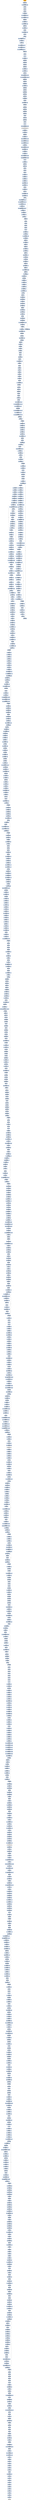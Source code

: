 digraph G {
node[shape=rectangle,style=filled,fillcolor=lightsteelblue,color=lightsteelblue]
bgcolor="transparent"
a0x00402380pushl_ebp[label="start\npushl %ebp",fillcolor="orange",color="lightgrey"];
a0x00402381movl_esp_ebp[label="0x00402381\nmovl %esp, %ebp"];
a0x00402383subl_0x6b0UINT32_esp[label="0x00402383\nsubl $0x6b0<UINT32>, %esp"];
a0x00402389pushl_ebx[label="0x00402389\npushl %ebx"];
a0x0040238apushl_esi[label="0x0040238a\npushl %esi"];
a0x0040238bpushl_edi[label="0x0040238b\npushl %edi"];
a0x0040238cleal__72ebp__ecx[label="0x0040238c\nleal -72(%ebp), %ecx"];
a0x0040238fmovl_0x0UINT32__28ebp_[label="0x0040238f\nmovl $0x0<UINT32>, -28(%ebp)"];
a0x00402396movl_0x13UINT32__24ebp_[label="0x00402396\nmovl $0x13<UINT32>, -24(%ebp)"];
a0x0040239dcall_0x004016f0[label="0x0040239d\ncall 0x004016f0"];
a0x004016f0movl_0x28ecx__edx[label="0x004016f0\nmovl 0x28(%ecx), %edx"];
a0x004016f3movl_0x25UINT32_eax[label="0x004016f3\nmovl $0x25<UINT32>, %eax"];
a0x004016f8subl_edx_eax[label="0x004016f8\nsubl %edx, %eax"];
a0x004016famovl_0x24ecx__edx[label="0x004016fa\nmovl 0x24(%ecx), %edx"];
a0x004016fdpushl_esi[label="0x004016fd\npushl %esi"];
a0x004016femovl_0x28UINT32_esi[label="0x004016fe\nmovl $0x28<UINT32>, %esi"];
a0x00401703notl_edx[label="0x00401703\nnotl %edx"];
a0x00401705decl_esi[label="0x00401705\ndecl %esi"];
a0x00401706movl_0x0UINT32_0x1cecx_[label="0x00401706\nmovl $0x0<UINT32>, 0x1c(%ecx)"];
a0x0040170dmovl_eax_0x18ecx_[label="0x0040170d\nmovl %eax, 0x18(%ecx)"];
a0x00401710movl_edx_ecx_[label="0x00401710\nmovl %edx, (%ecx)"];
a0x00401712movl_0x92UINT32_0xcecx_[label="0x00401712\nmovl $0x92<UINT32>, 0xc(%ecx)"];
a0x00401719movl_0x70UINT32_0x4ecx_[label="0x00401719\nmovl $0x70<UINT32>, 0x4(%ecx)"];
a0x00401720movl_0x1bd8UINT32_0x20ecx_[label="0x00401720\nmovl $0x1bd8<UINT32>, 0x20(%ecx)"];
a0x00401727jne_0x00401705[label="0x00401727\njne 0x00401705"];
a0x00401729popl_esi[label="0x00401729\npopl %esi"];
a0x0040172aret[label="0x0040172a\nret"];
a0x004023a2leal__1504ebp__ecx[label="0x004023a2\nleal -1504(%ebp), %ecx"];
a0x004023a8call_0x00401aa0[label="0x004023a8\ncall 0x00401aa0"];
a0x00401aa0movl_ecx_edx[label="0x00401aa0\nmovl %ecx, %edx"];
a0x00401aa2flds_0x18edx_[label="0x00401aa2\nflds 0x18(%edx)"];
a0x00401aa5fadds_0xcedx_[label="0x00401aa5\nfadds 0xc(%edx)"];
a0x00401aa8movl_0x6cedx__eax[label="0x00401aa8\nmovl 0x6c(%edx), %eax"];
a0x00401aabmovl_0x10edx__ecx[label="0x00401aab\nmovl 0x10(%edx), %ecx"];
a0x00401aaeshll_cl_eax[label="0x00401aae\nshll %cl, %eax"];
a0x00401ab0movl_0xe8eUINT32_0x78edx_[label="0x00401ab0\nmovl $0xe8e<UINT32>, 0x78(%edx)"];
a0x00401ab7movl_0x44520000UINT32_0x94edx_[label="0x00401ab7\nmovl $0x44520000<UINT32>, 0x94(%edx)"];
a0x00401ac1fstps_0x20edx_[label="0x00401ac1\nfstps 0x20(%edx)"];
a0x00401ac4flds_0x3cedx_[label="0x00401ac4\nflds 0x3c(%edx)"];
a0x00401ac7fsubs_0x00404088[label="0x00401ac7\nfsubs 0x00404088"];
a0x00401acdmovl_eax_0x28edx_[label="0x00401acd\nmovl %eax, 0x28(%edx)"];
a0x00401ad0fstps_0x4cedx_[label="0x00401ad0\nfstps 0x4c(%edx)"];
a0x00401ad3flds_0x38edx_[label="0x00401ad3\nflds 0x38(%edx)"];
a0x00401ad6fadds_0x00404084[label="0x00401ad6\nfadds 0x00404084"];
a0x00401adcfstps_0x24edx_[label="0x00401adc\nfstps 0x24(%edx)"];
a0x00401adfflds_0x54edx_[label="0x00401adf\nflds 0x54(%edx)"];
a0x00401ae2fcomps_0x00404070[label="0x00401ae2\nfcomps 0x00404070"];
a0x00401ae8fnstsw_ax[label="0x00401ae8\nfnstsw %ax"];
a0x00401aeatestb_0x40UINT8_ah[label="0x00401aea\ntestb $0x40<UINT8>, %ah"];
a0x00401aedjne_0x00401afb[label="0x00401aed\njne 0x00401afb"];
a0x00401aefflds_0x00404080[label="0x00401aef\nflds 0x00404080"];
a0x00401af5fdivs_0x54edx_[label="0x00401af5\nfdivs 0x54(%edx)"];
a0x00401af8fstps_0x4cedx_[label="0x00401af8\nfstps 0x4c(%edx)"];
a0x00401afbflds_0x54edx_[label="0x00401afb\nflds 0x54(%edx)"];
a0x00401afefld_st0[label="0x00401afe\nfld %st0"];
a0x00401b00fmul_st1_st0[label="0x00401b00\nfmul %st1, %st0"];
a0x00401b02fstps_0x44edx_[label="0x00401b02\nfstps 0x44(%edx)"];
a0x00401b05fstp_st0[label="0x00401b05\nfstp %st0"];
a0x00401b07ret[label="0x00401b07\nret"];
a0x004023adcall_GetCommandLineA_kernel32_dll[label="0x004023ad\ncall GetCommandLineA@kernel32.dll"];
GetCommandLineA_kernel32_dll[label="GetCommandLineA@kernel32.dll",fillcolor="lightgrey",color="lightgrey"];
a0x004023b3leal__288ebp__ecx[label="0x004023b3\nleal -288(%ebp), %ecx"];
a0x004023b9movl_eax__12ebp_[label="0x004023b9\nmovl %eax, -12(%ebp)"];
a0x004023bccall_0x00401420[label="0x004023bc\ncall 0x00401420"];
a0x00401420movl_0x20ecx__eax[label="0x00401420\nmovl 0x20(%ecx), %eax"];
a0x00401423movl_0xf15UINT32_0x14ecx_[label="0x00401423\nmovl $0xf15<UINT32>, 0x14(%ecx)"];
a0x0040142amovl_0x43UINT32_0x1cecx_[label="0x0040142a\nmovl $0x43<UINT32>, 0x1c(%ecx)"];
a0x00401431movl_0x0UINT32_0x24ecx_[label="0x00401431\nmovl $0x0<UINT32>, 0x24(%ecx)"];
a0x00401438leal__36eax__edx[label="0x00401438\nleal -36(%eax), %edx"];
a0x0040143bmovl_0x19aUINT32_0x18ecx_[label="0x0040143b\nmovl $0x19a<UINT32>, 0x18(%ecx)"];
a0x00401442shrl_0x5bUINT8_eax[label="0x00401442\nshrl $0x5b<UINT8>, %eax"];
a0x00401445movl_edx_0x8ecx_[label="0x00401445\nmovl %edx, 0x8(%ecx)"];
a0x00401448movl_eax_0x10ecx_[label="0x00401448\nmovl %eax, 0x10(%ecx)"];
a0x0040144bmovl_0x1a04UINT32_0x2cecx_[label="0x0040144b\nmovl $0x1a04<UINT32>, 0x2c(%ecx)"];
a0x00401452movl_0xffffffd7UINT32_0xcecx_[label="0x00401452\nmovl $0xffffffd7<UINT32>, 0xc(%ecx)"];
a0x00401459ret[label="0x00401459\nret"];
a0x004023c1leal__564ebp__ecx[label="0x004023c1\nleal -564(%ebp), %ecx"];
a0x004023c7call_0x00401170[label="0x004023c7\ncall 0x00401170"];
a0x00401170movl_ecx_eax[label="0x00401170\nmovl %ecx, %eax"];
a0x00401172pushl_ebx[label="0x00401172\npushl %ebx"];
a0x00401173pushl_ebp[label="0x00401173\npushl %ebp"];
a0x00401174pushl_esi[label="0x00401174\npushl %esi"];
a0x00401175movb_0x88eax__dl[label="0x00401175\nmovb 0x88(%eax), %dl"];
a0x0040117bmovb_0x8aeax__bl[label="0x0040117b\nmovb 0x8a(%eax), %bl"];
a0x00401181movl_0x34eax__esi[label="0x00401181\nmovl 0x34(%eax), %esi"];
a0x00401184movl_0x68eax__ecx[label="0x00401184\nmovl 0x68(%eax), %ecx"];
a0x00401187andb_0x22UINT8_dl[label="0x00401187\nandb $0x22<UINT8>, %dl"];
a0x0040118aorb_0x69UINT8_bl[label="0x0040118a\norb $0x69<UINT8>, %bl"];
a0x0040118dpushl_edi[label="0x0040118d\npushl %edi"];
a0x0040118eleal_0x48eax__ebp[label="0x0040118e\nleal 0x48(%eax), %ebp"];
a0x00401191shrl_cl_esi[label="0x00401191\nshrl %cl, %esi"];
a0x00401193movl_0x20UINT32_edi[label="0x00401193\nmovl $0x20<UINT32>, %edi"];
a0x00401198movb_0x70UINT8_cl[label="0x00401198\nmovb $0x70<UINT8>, %cl"];
a0x0040119adecl_edi[label="0x0040119a\ndecl %edi"];
a0x0040119bmovl_0x6fUINT32_0x70eax_[label="0x0040119b\nmovl $0x6f<UINT32>, 0x70(%eax)"];
a0x004011a2movb_0xffffffedUINT8_0x30eax_[label="0x004011a2\nmovb $0xffffffed<UINT8>, 0x30(%eax)"];
a0x004011a6movb_0x6UINT8_0x64eax_[label="0x004011a6\nmovb $0x6<UINT8>, 0x64(%eax)"];
a0x004011aamovl_ebp_0x44eax_[label="0x004011aa\nmovl %ebp, 0x44(%eax)"];
a0x004011admovb_0xffffffbdUINT8_0x59eax_[label="0x004011ad\nmovb $0xffffffbd<UINT8>, 0x59(%eax)"];
a0x004011b1movb_cl_0x50eax_[label="0x004011b1\nmovb %cl, 0x50(%eax)"];
a0x004011b4movb_dl_0x40eax_[label="0x004011b4\nmovb %dl, 0x40(%eax)"];
a0x004011b7movb_bl_0x41eax_[label="0x004011b7\nmovb %bl, 0x41(%eax)"];
a0x004011bamovl_esi_eax_[label="0x004011ba\nmovl %esi, (%eax)"];
a0x004011bcjne_0x0040119a[label="0x004011bc\njne 0x0040119a"];
a0x004011bepopl_edi[label="0x004011be\npopl %edi"];
a0x004011bfpopl_esi[label="0x004011bf\npopl %esi"];
a0x004011c0popl_ebp[label="0x004011c0\npopl %ebp"];
a0x004011c1popl_ebx[label="0x004011c1\npopl %ebx"];
a0x004011c2ret[label="0x004011c2\nret"];
a0x004023ccmovl__696ebp__eax[label="0x004023cc\nmovl -696(%ebp), %eax"];
a0x004023d2movb__614ebp__bl[label="0x004023d2\nmovb -614(%ebp), %bl"];
a0x004023d8movl_0x63UINT32_ecx[label="0x004023d8\nmovl $0x63<UINT32>, %ecx"];
a0x004023ddmovb__676ebp__dl[label="0x004023dd\nmovb -676(%ebp), %dl"];
a0x004023e3subl_eax_ecx[label="0x004023e3\nsubl %eax, %ecx"];
a0x004023e5movl__712ebp__eax[label="0x004023e5\nmovl -712(%ebp), %eax"];
a0x004023ebmovl_eax_esi[label="0x004023eb\nmovl %eax, %esi"];
a0x004023edmovl_eax_edi[label="0x004023ed\nmovl %eax, %edi"];
a0x004023efmovl__592ebp__eax[label="0x004023ef\nmovl -592(%ebp), %eax"];
a0x004023f5imull__656ebp__esi[label="0x004023f5\nimull -656(%ebp), %esi"];
a0x004023fcsubl_eax_edi[label="0x004023fc\nsubl %eax, %edi"];
a0x004023feaddb_0x4UINT8_bl[label="0x004023fe\naddb $0x4<UINT8>, %bl"];
a0x00402401movl_edi__16ebp_[label="0x00402401\nmovl %edi, -16(%ebp)"];
a0x00402404movb_bl__1ebp_[label="0x00402404\nmovb %bl, -1(%ebp)"];
a0x00402407movl__684ebp__ebx[label="0x00402407\nmovl -684(%ebp), %ebx"];
a0x0040240dmovl_eax_edi[label="0x0040240d\nmovl %eax, %edi"];
a0x0040240fsubb_0x8UINT8_dl[label="0x0040240f\nsubb $0x8<UINT8>, %dl"];
a0x00402412subl_ebx_edi[label="0x00402412\nsubl %ebx, %edi"];
a0x00402414movl_0x5UINT32__8ebp_[label="0x00402414\nmovl $0x5<UINT32>, -8(%ebp)"];
a0x0040241bjmp_0x00402423[label="0x0040241b\njmp 0x00402423"];
a0x00402423movl__660ebp__ebx[label="0x00402423\nmovl -660(%ebp), %ebx"];
a0x00402429movb_dl__636ebp_[label="0x00402429\nmovb %dl, -636(%ebp)"];
a0x0040242fsubl_eax_ebx[label="0x0040242f\nsubl %eax, %ebx"];
a0x00402431leal__644ebp__eax[label="0x00402431\nleal -644(%ebp), %eax"];
a0x00402437movl_eax__572ebp_[label="0x00402437\nmovl %eax, -572(%ebp)"];
a0x0040243dmovl__16ebp__eax[label="0x0040243d\nmovl -16(%ebp), %eax"];
a0x00402440movl_ebx__672ebp_[label="0x00402440\nmovl %ebx, -672(%ebp)"];
a0x00402446movl_eax__660ebp_[label="0x00402446\nmovl %eax, -660(%ebp)"];
a0x0040244cmovb_0x57UINT8_al[label="0x0040244c\nmovb $0x57<UINT8>, %al"];
a0x0040244emovb_dl_bl[label="0x0040244e\nmovb %dl, %bl"];
a0x00402450subb_bl_al[label="0x00402450\nsubb %bl, %al"];
a0x00402452leal__620ebp__ebx[label="0x00402452\nleal -620(%ebp), %ebx"];
a0x00402458movl_ebx__612ebp_[label="0x00402458\nmovl %ebx, -612(%ebp)"];
a0x0040245emovb__1ebp__bl[label="0x0040245e\nmovb -1(%ebp), %bl"];
a0x00402461movb_bl__716ebp_[label="0x00402461\nmovb %bl, -716(%ebp)"];
a0x00402467movb__615ebp__bl[label="0x00402467\nmovb -615(%ebp), %bl"];
a0x0040246dandb_bl_al[label="0x0040246d\nandb %bl, %al"];
a0x0040246fmovl_ecx__576ebp_[label="0x0040246f\nmovl %ecx, -576(%ebp)"];
a0x00402475movb_al__596ebp_[label="0x00402475\nmovb %al, -596(%ebp)"];
a0x0040247bmovl__8ebp__eax[label="0x0040247b\nmovl -8(%ebp), %eax"];
a0x0040247edecl_eax[label="0x0040247e\ndecl %eax"];
a0x0040247fmovl_esi__620ebp_[label="0x0040247f\nmovl %esi, -620(%ebp)"];
a0x00402485movl_edi__632ebp_[label="0x00402485\nmovl %edi, -632(%ebp)"];
a0x0040248bmovb_0xffffffcbUINT8__732ebp_[label="0x0040248b\nmovb $0xffffffcb<UINT8>, -732(%ebp)"];
a0x00402492movl_eax__8ebp_[label="0x00402492\nmovl %eax, -8(%ebp)"];
a0x00402495jne_0x0040241d[label="0x00402495\njne 0x0040241d"];
a0x0040241dmovl__592ebp__eax[label="0x0040241d\nmovl -592(%ebp), %eax"];
a0x00402497movl__12ebp__esi[label="0x00402497\nmovl -12(%ebp), %esi"];
a0x0040249acmpb_0x22UINT8_esi_[label="0x0040249a\ncmpb $0x22<UINT8>, (%esi)"];
a0x0040249djne_0x00402986[label="0x0040249d\njne 0x00402986"];
a0x004024a3fldl__148ebp_[label="0x004024a3\nfldl -148(%ebp)"];
a0x004024a9movl_0xeUINT32_ecx[label="0x004024a9\nmovl $0xe<UINT32>, %ecx"];
a0x004024aefldl_0x00404178[label="0x004024ae\nfldl 0x00404178"];
a0x004024b4fldl__164ebp_[label="0x004024b4\nfldl -164(%ebp)"];
a0x004024bafsubl_0x00404170[label="0x004024ba\nfsubl 0x00404170"];
a0x004024c0fldl__116ebp_[label="0x004024c0\nfldl -116(%ebp)"];
a0x004024c3fmul_st1_st0[label="0x004024c3\nfmul %st1, %st0"];
a0x004024c5fstpl__132ebp_[label="0x004024c5\nfstpl -132(%ebp)"];
a0x004024cbfstp_st0[label="0x004024cb\nfstp %st0"];
a0x004024cdfld_st1[label="0x004024cd\nfld %st1"];
a0x004024cffcompl_0x004040f8[label="0x004024cf\nfcompl 0x004040f8"];
a0x004024d5fnstsw_ax[label="0x004024d5\nfnstsw %ax"];
a0x004024d7testb_0x40UINT8_ah[label="0x004024d7\ntestb $0x40<UINT8>, %ah"];
a0x004024dajne_0x004024e6[label="0x004024da\njne 0x004024e6"];
a0x004024dcfstp_st0[label="0x004024dc\nfstp %st0"];
a0x004024defldl__180ebp_[label="0x004024de\nfldl -180(%ebp)"];
a0x004024e4fdiv_st1_st0[label="0x004024e4\nfdiv %st1, %st0"];
a0x004024e6fldl_0x00404168[label="0x004024e6\nfldl 0x00404168"];
a0x004024ecfsubl__164ebp_[label="0x004024ec\nfsubl -164(%ebp)"];
a0x004024f2fstpl__156ebp_[label="0x004024f2\nfstpl -156(%ebp)"];
a0x004024f8fcoml_0x004040f8[label="0x004024f8\nfcoml 0x004040f8"];
a0x004024fefnstsw_ax[label="0x004024fe\nfnstsw %ax"];
a0x00402500testb_0x40UINT8_ah[label="0x00402500\ntestb $0x40<UINT8>, %ah"];
a0x00402503jne_0x00402513[label="0x00402503\njne 0x00402513"];
a0x00402505fldl__156ebp_[label="0x00402505\nfldl -156(%ebp)"];
a0x0040250bfdiv_st1_st0[label="0x0040250b\nfdiv %st1, %st0"];
a0x0040250dfstpl__156ebp_[label="0x0040250d\nfstpl -156(%ebp)"];
a0x00402513fstp_st0[label="0x00402513\nfstp %st0"];
a0x00402515fld_st0[label="0x00402515\nfld %st0"];
a0x00402517faddl__132ebp_[label="0x00402517\nfaddl -132(%ebp)"];
a0x0040251ddecl_ecx[label="0x0040251d\ndecl %ecx"];
a0x0040251emovl_0x0UINT32__172ebp_[label="0x0040251e\nmovl $0x0<UINT32>, -172(%ebp)"];
a0x00402528movl_0x4095c800UINT32__168ebp_[label="0x00402528\nmovl $0x4095c800<UINT32>, -168(%ebp)"];
a0x00402532movl_0x0UINT32__164ebp_[label="0x00402532\nmovl $0x0<UINT32>, -164(%ebp)"];
a0x0040253cfmull_0x00404160[label="0x0040253c\nfmull 0x00404160"];
a0x00402542movl_0xc07a0000UINT32__160ebp_[label="0x00402542\nmovl $0xc07a0000<UINT32>, -160(%ebp)"];
a0x0040254cmovl_0x0UINT32__140ebp_[label="0x0040254c\nmovl $0x0<UINT32>, -140(%ebp)"];
a0x00402556movl_0x413da6c4UINT32__136ebp_[label="0x00402556\nmovl $0x413da6c4<UINT32>, -136(%ebp)"];
a0x00402560faddl_0x00404158[label="0x00402560\nfaddl 0x00404158"];
a0x00402566fstpl__180ebp_[label="0x00402566\nfstpl -180(%ebp)"];
a0x0040256cjne_0x004024ae[label="0x0040256c\njne 0x004024ae"];
a0x00402572movl__600ebp__ecx[label="0x00402572\nmovl -600(%ebp), %ecx"];
a0x00402578movl__660ebp__edx[label="0x00402578\nmovl -660(%ebp), %edx"];
a0x0040257emovl__668ebp__eax[label="0x0040257e\nmovl -668(%ebp), %eax"];
a0x00402584leal_0x40ecx__esi[label="0x00402584\nleal 0x40(%ecx), %esi"];
a0x00402587movb__724ebp__cl[label="0x00402587\nmovb -724(%ebp), %cl"];
a0x0040258dleal_0x1eedx__ebx[label="0x0040258d\nleal 0x1e(%edx), %ebx"];
a0x00402590movl_0x18UINT32_edx[label="0x00402590\nmovl $0x18<UINT32>, %edx"];
a0x00402595fstp_st0[label="0x00402595\nfstp %st0"];
a0x00402597notb_cl[label="0x00402597\nnotb %cl"];
a0x00402599movl__624ebp__edi[label="0x00402599\nmovl -624(%ebp), %edi"];
a0x0040259fmovl_esi__712ebp_[label="0x0040259f\nmovl %esi, -712(%ebp)"];
a0x004025a5decl_edi[label="0x004025a5\ndecl %edi"];
a0x004025a6movb_0x2aUINT8__616ebp_[label="0x004025a6\nmovb $0x2a<UINT8>, -616(%ebp)"];
a0x004025admovl_edi__624ebp_[label="0x004025ad\nmovl %edi, -624(%ebp)"];
a0x004025b3movl__704ebp__edi[label="0x004025b3\nmovl -704(%ebp), %edi"];
a0x004025b9imull_edi_eax[label="0x004025b9\nimull %edi, %eax"];
a0x004025bcdecl_edx[label="0x004025bc\ndecl %edx"];
a0x004025bdmovb_cl__627ebp_[label="0x004025bd\nmovb %cl, -627(%ebp)"];
a0x004025c3movl_ebx__620ebp_[label="0x004025c3\nmovl %ebx, -620(%ebp)"];
a0x004025c9jne_0x00402599[label="0x004025c9\njne 0x00402599"];
a0x004025cbmovl_eax__668ebp_[label="0x004025cb\nmovl %eax, -668(%ebp)"];
a0x004025d1movl__12ebp__eax[label="0x004025d1\nmovl -12(%ebp), %eax"];
a0x004025d4incl_eax[label="0x004025d4\nincl %eax"];
a0x004025d5movl_eax__12ebp_[label="0x004025d5\nmovl %eax, -12(%ebp)"];
a0x004025d8movb_eax__al[label="0x004025d8\nmovb (%eax), %al"];
a0x004025datestb_al_al[label="0x004025da\ntestb %al, %al"];
a0x004025dcje_0x004026f7[label="0x004025dc\nje 0x004026f7"];
a0x004025e2movl__32ebp__ecx[label="0x004025e2\nmovl -32(%ebp), %ecx"];
a0x004025e5cmpb_0x22UINT8_al[label="0x004025e5\ncmpb $0x22<UINT8>, %al"];
a0x004025e7je_0x004026f7[label="0x004025e7\nje 0x004026f7"];
a0x004025edmovb__1136ebp__dl[label="0x004025ed\nmovb -1136(%ebp), %dl"];
a0x004025f3movl__1280ebp__esi[label="0x004025f3\nmovl -1280(%ebp), %esi"];
a0x004025f9movb__1135ebp__bl[label="0x004025f9\nmovb -1135(%ebp), %bl"];
a0x004025ffmovl__1220ebp__eax[label="0x004025ff\nmovl -1220(%ebp), %eax"];
a0x00402605orb_0x37UINT8_dl[label="0x00402605\norb $0x37<UINT8>, %dl"];
a0x00402608andl_0x2bUINT8_esi[label="0x00402608\nandl $0x2b<UINT8>, %esi"];
a0x0040260bandb_0x3fUINT8_bl[label="0x0040260b\nandb $0x3f<UINT8>, %bl"];
a0x0040260eimull__1180ebp__eax[label="0x0040260e\nimull -1180(%ebp), %eax"];
a0x00402615movl_0x2bUINT32__8ebp_[label="0x00402615\nmovl $0x2b<UINT32>, -8(%ebp)"];
a0x0040261cmovl__1116ebp__edi[label="0x0040261c\nmovl -1116(%ebp), %edi"];
a0x00402622movb_dl__1224ebp_[label="0x00402622\nmovb %dl, -1224(%ebp)"];
a0x00402628addl_0x4UINT8_edi[label="0x00402628\naddl $0x4<UINT8>, %edi"];
a0x0040262bmovl_esi__1164ebp_[label="0x0040262b\nmovl %esi, -1164(%ebp)"];
a0x00402631movl_edi__1116ebp_[label="0x00402631\nmovl %edi, -1116(%ebp)"];
a0x00402637movl__1276ebp__edi[label="0x00402637\nmovl -1276(%ebp), %edi"];
a0x0040263daddl_0xffffffcaUINT8_edi[label="0x0040263d\naddl $0xffffffca<UINT8>, %edi"];
a0x00402640movb_bl__1192ebp_[label="0x00402640\nmovb %bl, -1192(%ebp)"];
a0x00402646movl_edi__1248ebp_[label="0x00402646\nmovl %edi, -1248(%ebp)"];
a0x0040264cmovl__1200ebp__edi[label="0x0040264c\nmovl -1200(%ebp), %edi"];
a0x00402652subl_0x4UINT8_edi[label="0x00402652\nsubl $0x4<UINT8>, %edi"];
a0x00402655movl_eax__1240ebp_[label="0x00402655\nmovl %eax, -1240(%ebp)"];
a0x0040265bmovl_edi__1200ebp_[label="0x0040265b\nmovl %edi, -1200(%ebp)"];
a0x00402661leal__1136ebp__edi[label="0x00402661\nleal -1136(%ebp), %edi"];
a0x00402667movl_edi__1184ebp_[label="0x00402667\nmovl %edi, -1184(%ebp)"];
a0x0040266dmovl__8ebp__edi[label="0x0040266d\nmovl -8(%ebp), %edi"];
a0x00402670decl_edi[label="0x00402670\ndecl %edi"];
a0x00402671movl_0x122UINT32__1140ebp_[label="0x00402671\nmovl $0x122<UINT32>, -1140(%ebp)"];
a0x0040267bmovl_0x34UINT32__1208ebp_[label="0x0040267b\nmovl $0x34<UINT32>, -1208(%ebp)"];
a0x00402685movl_edi__8ebp_[label="0x00402685\nmovl %edi, -8(%ebp)"];
a0x00402688jne_0x0040261c[label="0x00402688\njne 0x0040261c"];
a0x0040268amovl__72ebp__edx[label="0x0040268a\nmovl -72(%ebp), %edx"];
a0x0040268dmovl_0x16UINT32_esi[label="0x0040268d\nmovl $0x16<UINT32>, %esi"];
a0x00402692movl_0x146dUINT32_ebx[label="0x00402692\nmovl $0x146d<UINT32>, %ebx"];
a0x00402697movl_0x3eUINT32_edi[label="0x00402697\nmovl $0x3e<UINT32>, %edi"];
a0x0040269cleal_ecxecx2__eax[label="0x0040269c\nleal (%ecx,%ecx,2), %eax"];
a0x0040269fmovl_0x3fUINT32__40ebp_[label="0x0040269f\nmovl $0x3f<UINT32>, -40(%ebp)"];
a0x004026a6movl_edi__60ebp_[label="0x004026a6\nmovl %edi, -60(%ebp)"];
a0x004026a9movl_ebx__68ebp_[label="0x004026a9\nmovl %ebx, -68(%ebp)"];
a0x004026acleal_eaxeax4__eax[label="0x004026ac\nleal (%eax,%eax,4), %eax"];
a0x004026afmovl_0xffffffc2UINT32__36ebp_[label="0x004026af\nmovl $0xffffffc2<UINT32>, -36(%ebp)"];
a0x004026b6shll_eax[label="0x004026b6\nshll %eax"];
a0x004026b8movl_eax__44ebp_[label="0x004026b8\nmovl %eax, -44(%ebp)"];
a0x004026bbmovl_0xaeUINT32_eax[label="0x004026bb\nmovl $0xae<UINT32>, %eax"];
a0x004026c0movl_eax__56ebp_[label="0x004026c0\nmovl %eax, -56(%ebp)"];
a0x004026c3subl_edx_eax[label="0x004026c3\nsubl %edx, %eax"];
a0x004026c5movl_0x44UINT32_edx[label="0x004026c5\nmovl $0x44<UINT32>, %edx"];
a0x004026caleal_eaxeax2__ecx[label="0x004026ca\nleal (%eax,%eax,2), %ecx"];
a0x004026cdshll_0x3UINT8_ecx[label="0x004026cd\nshll $0x3<UINT8>, %ecx"];
a0x004026d0subl_eax_ecx[label="0x004026d0\nsubl %eax, %ecx"];
a0x004026d2decl_esi[label="0x004026d2\ndecl %esi"];
a0x004026d3leal_ecxecx2__ecx[label="0x004026d3\nleal (%ecx,%ecx,2), %ecx"];
a0x004026d6movl_ecx__48ebp_[label="0x004026d6\nmovl %ecx, -48(%ebp)"];
a0x004026d9movl_0x12ed0UINT32_ecx[label="0x004026d9\nmovl $0x12ed0<UINT32>, %ecx"];
a0x004026dejne_0x0040269c[label="0x004026de\njne 0x0040269c"];
a0x004026e0movl__12ebp__eax[label="0x004026e0\nmovl -12(%ebp), %eax"];
a0x004026e3movl_ecx__32ebp_[label="0x004026e3\nmovl %ecx, -32(%ebp)"];
a0x004026e6incl_eax[label="0x004026e6\nincl %eax"];
a0x004026e7movl_edx__72ebp_[label="0x004026e7\nmovl %edx, -72(%ebp)"];
a0x004026eamovl_eax__12ebp_[label="0x004026ea\nmovl %eax, -12(%ebp)"];
a0x004026edmovb_eax__al[label="0x004026ed\nmovb (%eax), %al"];
a0x004026eftestb_al_al[label="0x004026ef\ntestb %al, %al"];
a0x004026f1jne_0x004025e5[label="0x004026f1\njne 0x004025e5"];
a0x004026f7movb__427ebp__dl[label="0x004026f7\nmovb -427(%ebp), %dl"];
a0x004026fdmovb__540ebp__bl[label="0x004026fd\nmovb -540(%ebp), %bl"];
a0x00402703movl__460ebp__esi[label="0x00402703\nmovl -460(%ebp), %esi"];
a0x00402709movb__476ebp__cl[label="0x00402709\nmovb -476(%ebp), %cl"];
a0x0040270forb_0x45UINT8_dl[label="0x0040270f\norb $0x45<UINT8>, %dl"];
a0x00402712orb_0x5fUINT8_bl[label="0x00402712\norb $0x5f<UINT8>, %bl"];
a0x00402715shrl_0x3fUINT8_esi[label="0x00402715\nshrl $0x3f<UINT8>, %esi"];
a0x00402718movl_0x1fUINT32_edi[label="0x00402718\nmovl $0x1f<UINT32>, %edi"];
a0x0040271dmovb__560ebp__al[label="0x0040271d\nmovb -560(%ebp), %al"];
a0x00402723movb_0xffffffd4UINT8__551ebp_[label="0x00402723\nmovb $0xffffffd4<UINT8>, -551(%ebp)"];
a0x0040272aandb_cl_al[label="0x0040272a\nandb %cl, %al"];
a0x0040272cdecl_edi[label="0x0040272c\ndecl %edi"];
a0x0040272dmovb_al__488ebp_[label="0x0040272d\nmovb %al, -488(%ebp)"];
a0x00402733movb_dl__486ebp_[label="0x00402733\nmovb %dl, -486(%ebp)"];
a0x00402739notb_al[label="0x00402739\nnotb %al"];
a0x0040273bmovb_al_cl[label="0x0040273b\nmovb %al, %cl"];
a0x0040273dleal__486ebp__eax[label="0x0040273d\nleal -486(%ebp), %eax"];
a0x00402743movl_eax__536ebp_[label="0x00402743\nmovl %eax, -536(%ebp)"];
a0x00402749movb_bl__426ebp_[label="0x00402749\nmovb %bl, -426(%ebp)"];
a0x0040274fmovl_esi__480ebp_[label="0x0040274f\nmovl %esi, -480(%ebp)"];
a0x00402755jne_0x0040271d[label="0x00402755\njne 0x0040271d"];
a0x00402757movb_cl__476ebp_[label="0x00402757\nmovb %cl, -476(%ebp)"];
a0x0040275dleal__72ebp__ecx[label="0x0040275d\nleal -72(%ebp), %ecx"];
a0x00402760call_0x00401730[label="0x00402760\ncall 0x00401730"];
a0x00401730movl_0xcecx__eax[label="0x00401730\nmovl 0xc(%ecx), %eax"];
a0x00401733movl_0x24ecx__edx[label="0x00401733\nmovl 0x24(%ecx), %edx"];
a0x00401736imull_eax_edx[label="0x00401736\nimull %eax, %edx"];
a0x00401739movl_edx_0x20ecx_[label="0x00401739\nmovl %edx, 0x20(%ecx)"];
a0x0040173cmovl_0x4ecx__edx[label="0x0040173c\nmovl 0x4(%ecx), %edx"];
a0x0040173fmovl_edx_0x28ecx_[label="0x0040173f\nmovl %edx, 0x28(%ecx)"];
a0x00401742addl_0x4eUINT8_edx[label="0x00401742\naddl $0x4e<UINT8>, %edx"];
a0x00401745movl_edx_0x10ecx_[label="0x00401745\nmovl %edx, 0x10(%ecx)"];
a0x00401748leal_eaxeax8__edx[label="0x00401748\nleal (%eax,%eax,8), %edx"];
a0x0040174bmovl_0x0UINT32_ecx_[label="0x0040174b\nmovl $0x0<UINT32>, (%ecx)"];
a0x00401751movl_0x1aUINT32_0x8ecx_[label="0x00401751\nmovl $0x1a<UINT32>, 0x8(%ecx)"];
a0x00401758leal_eaxedx4__eax[label="0x00401758\nleal (%eax,%edx,4), %eax"];
a0x0040175bshll_eax[label="0x0040175b\nshll %eax"];
a0x0040175dmovl_eax_0x18ecx_[label="0x0040175d\nmovl %eax, 0x18(%ecx)"];
a0x00401760ret[label="0x00401760\nret"];
a0x00402765movl__12ebp__ecx[label="0x00402765\nmovl -12(%ebp), %ecx"];
a0x00402768cmpb_0x22UINT8_ecx_[label="0x00402768\ncmpb $0x22<UINT8>, (%ecx)"];
a0x0040276bjne_0x0040296b[label="0x0040276b\njne 0x0040296b"];
a0x00402771movl__64ebp__edi[label="0x00402771\nmovl -64(%ebp), %edi"];
a0x00402774movl__48ebp__eax[label="0x00402774\nmovl -48(%ebp), %eax"];
a0x00402777movl__56ebp__esi[label="0x00402777\nmovl -56(%ebp), %esi"];
a0x0040277amovl__40ebp__ecx[label="0x0040277a\nmovl -40(%ebp), %ecx"];
a0x0040277dmovl__36ebp__edx[label="0x0040277d\nmovl -36(%ebp), %edx"];
a0x00402780movl_0x31UINT32__8ebp_[label="0x00402780\nmovl $0x31<UINT32>, -8(%ebp)"];
a0x00402787addl_edx_eax[label="0x00402787\naddl %edx, %eax"];
a0x00402789movl_0xaUINT32_ebx[label="0x00402789\nmovl $0xa<UINT32>, %ebx"];
a0x0040278emovl_eax__44ebp_[label="0x0040278e\nmovl %eax, -44(%ebp)"];
a0x00402791movl_edi_eax[label="0x00402791\nmovl %edi, %eax"];
a0x00402793subl_ecx_eax[label="0x00402793\nsubl %ecx, %eax"];
a0x00402795subl_esi_ebx[label="0x00402795\nsubl %esi, %ebx"];
a0x00402797shrl_0x24UINT8_edi[label="0x00402797\nshrl $0x24<UINT8>, %edi"];
a0x0040279amovl_edi__32ebp_[label="0x0040279a\nmovl %edi, -32(%ebp)"];
a0x0040279dmovl_ebx__72ebp_[label="0x0040279d\nmovl %ebx, -72(%ebp)"];
a0x004027a0movl__44ebp__ebx[label="0x004027a0\nmovl -44(%ebp), %ebx"];
a0x004027a3leal_eaxeax2__edi[label="0x004027a3\nleal (%eax,%eax,2), %edi"];
a0x004027a6leal__76ecx__esi[label="0x004027a6\nleal -76(%ecx), %esi"];
a0x004027a9imull_edx_ecx[label="0x004027a9\nimull %edx, %ecx"];
a0x004027acsubl_ebx_edx[label="0x004027ac\nsubl %ebx, %edx"];
a0x004027aemovl__8ebp__ebx[label="0x004027ae\nmovl -8(%ebp), %ebx"];
a0x004027b1leal_ediedi4__edi[label="0x004027b1\nleal (%edi,%edi,4), %edi"];
a0x004027b4movl_esi__68ebp_[label="0x004027b4\nmovl %esi, -68(%ebp)"];
a0x004027b7addl_0x30UINT8_esi[label="0x004027b7\naddl $0x30<UINT8>, %esi"];
a0x004027bamovl_edx__44ebp_[label="0x004027ba\nmovl %edx, -44(%ebp)"];
a0x004027bdmovl_eax_edx[label="0x004027bd\nmovl %eax, %edx"];
a0x004027bfleal_eaxedi4__edi[label="0x004027bf\nleal (%eax,%edi,4), %edi"];
a0x004027c2movl_esi_eax[label="0x004027c2\nmovl %esi, %eax"];
a0x004027c4orl_0x53UINT8_edx[label="0x004027c4\norl $0x53<UINT8>, %edx"];
a0x004027c7andl_0x38UINT8_eax[label="0x004027c7\nandl $0x38<UINT8>, %eax"];
a0x004027cadecl_ebx[label="0x004027ca\ndecl %ebx"];
a0x004027cbmovl_edx__60ebp_[label="0x004027cb\nmovl %edx, -60(%ebp)"];
a0x004027cemovl_0x37UINT32_edx[label="0x004027ce\nmovl $0x37<UINT32>, %edx"];
a0x004027d3movl_ebx__8ebp_[label="0x004027d3\nmovl %ebx, -8(%ebp)"];
a0x004027d6jne_0x00402787[label="0x004027d6\njne 0x00402787"];
a0x004027d8movl_ecx__40ebp_[label="0x004027d8\nmovl %ecx, -40(%ebp)"];
a0x004027dbmovl__276ebp__ecx[label="0x004027db\nmovl -276(%ebp), %ecx"];
a0x004027e1movl_eax__48ebp_[label="0x004027e1\nmovl %eax, -48(%ebp)"];
a0x004027e4movl_edi__64ebp_[label="0x004027e4\nmovl %edi, -64(%ebp)"];
a0x004027e7movl_edx__36ebp_[label="0x004027e7\nmovl %edx, -36(%ebp)"];
a0x004027eamovl_esi__56ebp_[label="0x004027ea\nmovl %esi, -56(%ebp)"];
a0x004027edmovl__288ebp__esi[label="0x004027ed\nmovl -288(%ebp), %esi"];
a0x004027f3leal__11ecx__eax[label="0x004027f3\nleal -11(%ecx), %eax"];
a0x004027f6movl__284ebp__ecx[label="0x004027f6\nmovl -284(%ebp), %ecx"];
a0x004027fcmovl_0x26UINT32_edx[label="0x004027fc\nmovl $0x26<UINT32>, %edx"];
a0x00402801movl_0xffffffe6UINT32_edi[label="0x00402801\nmovl $0xffffffe6<UINT32>, %edi"];
a0x00402806addl_0x22UINT8_ecx[label="0x00402806\naddl $0x22<UINT8>, %ecx"];
a0x00402809leal_eaxesi__ebx[label="0x00402809\nleal (%eax,%esi), %ebx"];
a0x0040280cmovl_ecx__272ebp_[label="0x0040280c\nmovl %ecx, -272(%ebp)"];
a0x00402812movl_eax_ecx[label="0x00402812\nmovl %eax, %ecx"];
a0x00402814andl_0x7UINT8_ecx[label="0x00402814\nandl $0x7<UINT8>, %ecx"];
a0x00402817movl_0x0UINT32__260ebp_[label="0x00402817\nmovl $0x0<UINT32>, -260(%ebp)"];
a0x00402821subl_eax_ecx[label="0x00402821\nsubl %eax, %ecx"];
a0x00402823decl_edx[label="0x00402823\ndecl %edx"];
a0x00402824movl_edi__256ebp_[label="0x00402824\nmovl %edi, -256(%ebp)"];
a0x0040282amovl_ebx__268ebp_[label="0x0040282a\nmovl %ebx, -268(%ebp)"];
a0x00402830movl_0xffffffbaUINT32__252ebp_[label="0x00402830\nmovl $0xffffffba<UINT32>, -252(%ebp)"];
a0x0040283amovl_0x15e5UINT32__244ebp_[label="0x0040283a\nmovl $0x15e5<UINT32>, -244(%ebp)"];
a0x00402844movl_0x596UINT32__280ebp_[label="0x00402844\nmovl $0x596<UINT32>, -280(%ebp)"];
a0x0040284ejne_0x00402806[label="0x0040284e\njne 0x00402806"];
a0x00402850movl__12ebp__eax[label="0x00402850\nmovl -12(%ebp), %eax"];
a0x00402853movl__340ebp__edi[label="0x00402853\nmovl -340(%ebp), %edi"];
a0x00402859movl__404ebp__ebx[label="0x00402859\nmovl -404(%ebp), %ebx"];
a0x0040285fmovl__396ebp__edx[label="0x0040285f\nmovl -396(%ebp), %edx"];
a0x00402865incl_eax[label="0x00402865\nincl %eax"];
a0x00402866movl_ecx__284ebp_[label="0x00402866\nmovl %ecx, -284(%ebp)"];
a0x0040286cmovl__344ebp__ecx[label="0x0040286c\nmovl -344(%ebp), %ecx"];
a0x00402872movl_eax__12ebp_[label="0x00402872\nmovl %eax, -12(%ebp)"];
a0x00402875movl_0xdUINT32__8ebp_[label="0x00402875\nmovl $0xd<UINT32>, -8(%ebp)"];
a0x0040287cmovl__336ebp__eax[label="0x0040287c\nmovl -336(%ebp), %eax"];
a0x00402882subl_ebx_edx[label="0x00402882\nsubl %ebx, %edx"];
a0x00402884movl__416ebp__ebx[label="0x00402884\nmovl -416(%ebp), %ebx"];
a0x0040288aaddl_0x2fUINT8_eax[label="0x0040288a\naddl $0x2f<UINT8>, %eax"];
a0x0040288dmovl_eax__408ebp_[label="0x0040288d\nmovl %eax, -408(%ebp)"];
a0x00402893movl_edx__388ebp_[label="0x00402893\nmovl %edx, -388(%ebp)"];
a0x00402899movl__412ebp__edx[label="0x00402899\nmovl -412(%ebp), %edx"];
a0x0040289fleal_0x1eedi__esi[label="0x0040289f\nleal 0x1e(%edi), %esi"];
a0x004028a2shll_0x64UINT8_eax[label="0x004028a2\nshll $0x64<UINT8>, %eax"];
a0x004028a5movl_eax_edi[label="0x004028a5\nmovl %eax, %edi"];
a0x004028a7subl_0x4UINT8_edx[label="0x004028a7\nsubl $0x4<UINT8>, %edx"];
a0x004028aamovl_ebx_eax[label="0x004028aa\nmovl %ebx, %eax"];
a0x004028acmovl_edx__412ebp_[label="0x004028ac\nmovl %edx, -412(%ebp)"];
a0x004028b2movl_esi_edx[label="0x004028b2\nmovl %esi, %edx"];
a0x004028b4orl_0x48UINT8_esi[label="0x004028b4\norl $0x48<UINT8>, %esi"];
a0x004028b7shll_0x5UINT8_eax[label="0x004028b7\nshll $0x5<UINT8>, %eax"];
a0x004028baimull_edi_edx[label="0x004028ba\nimull %edi, %edx"];
a0x004028bdaddl_ebx_eax[label="0x004028bd\naddl %ebx, %eax"];
a0x004028bfmovl_edx__420ebp_[label="0x004028bf\nmovl %edx, -420(%ebp)"];
a0x004028c5movl_0x2bUINT32__336ebp_[label="0x004028c5\nmovl $0x2b<UINT32>, -336(%ebp)"];
a0x004028cfmovl_esi__348ebp_[label="0x004028cf\nmovl %esi, -348(%ebp)"];
a0x004028d5leal_eaxeax2__ebx[label="0x004028d5\nleal (%eax,%eax,2), %ebx"];
a0x004028d8movl_0x54UINT32_eax[label="0x004028d8\nmovl $0x54<UINT32>, %eax"];
a0x004028ddsubl_ebx_eax[label="0x004028dd\nsubl %ebx, %eax"];
a0x004028dfmovl_eax__416ebp_[label="0x004028df\nmovl %eax, -416(%ebp)"];
a0x004028e5movl__400ebp__eax[label="0x004028e5\nmovl -400(%ebp), %eax"];
a0x004028ebaddl_edx_eax[label="0x004028eb\naddl %edx, %eax"];
a0x004028edleal__348ebp__edx[label="0x004028ed\nleal -348(%ebp), %edx"];
a0x004028f3movl_eax__376ebp_[label="0x004028f3\nmovl %eax, -376(%ebp)"];
a0x004028f9leal__348ebp__eax[label="0x004028f9\nleal -348(%ebp), %eax"];
a0x004028ffmovl_edx__360ebp_[label="0x004028ff\nmovl %edx, -360(%ebp)"];
a0x00402905movl_0x25UINT32_edx[label="0x00402905\nmovl $0x25<UINT32>, %edx"];
a0x0040290amovl_eax__364ebp_[label="0x0040290a\nmovl %eax, -364(%ebp)"];
a0x00402910movl__8ebp__eax[label="0x00402910\nmovl -8(%ebp), %eax"];
a0x00402913shll_cl_edx[label="0x00402913\nshll %cl, %edx"];
a0x00402915decl_eax[label="0x00402915\ndecl %eax"];
a0x00402916movl_0x75UINT32_ecx[label="0x00402916\nmovl $0x75<UINT32>, %ecx"];
a0x0040291bmovl_eax__8ebp_[label="0x0040291b\nmovl %eax, -8(%ebp)"];
a0x0040291ejne_0x0040287c[label="0x0040291e\njne 0x0040287c"];
a0x00402924movl_ecx__344ebp_[label="0x00402924\nmovl %ecx, -344(%ebp)"];
a0x0040292amovl__524ebp__ecx[label="0x0040292a\nmovl -524(%ebp), %ecx"];
a0x00402930movl_edx__396ebp_[label="0x00402930\nmovl %edx, -396(%ebp)"];
a0x00402936movl_ebx__404ebp_[label="0x00402936\nmovl %ebx, -404(%ebp)"];
a0x0040293cmovl_edi__340ebp_[label="0x0040293c\nmovl %edi, -340(%ebp)"];
a0x00402942movl_0x13UINT32_eax[label="0x00402942\nmovl $0x13<UINT32>, %eax"];
a0x00402947incl_ecx[label="0x00402947\nincl %ecx"];
a0x00402948leal__476ebp__edx[label="0x00402948\nleal -476(%ebp), %edx"];
a0x0040294edecl_eax[label="0x0040294e\ndecl %eax"];
a0x0040294fmovb_0x27UINT8__500ebp_[label="0x0040294f\nmovb $0x27<UINT8>, -500(%ebp)"];
a0x00402956movb_0x27UINT8__516ebp_[label="0x00402956\nmovb $0x27<UINT8>, -516(%ebp)"];
a0x0040295dmovl_edx__456ebp_[label="0x0040295d\nmovl %edx, -456(%ebp)"];
a0x00402963jne_0x00402947[label="0x00402963\njne 0x00402947"];
a0x00402965movl_ecx__524ebp_[label="0x00402965\nmovl %ecx, -524(%ebp)"];
a0x0040296bleal__732ebp__ecx[label="0x0040296b\nleal -732(%ebp), %ecx"];
a0x00402971call_0x00402100[label="0x00402971\ncall 0x00402100"];
a0x00402100subl_0x8UINT8_esp[label="0x00402100\nsubl $0x8<UINT8>, %esp"];
a0x00402103movl_ecx_eax[label="0x00402103\nmovl %ecx, %eax"];
a0x00402105pushl_ebx[label="0x00402105\npushl %ebx"];
a0x00402106pushl_ebp[label="0x00402106\npushl %ebp"];
a0x00402107pushl_esi[label="0x00402107\npushl %esi"];
a0x00402108movl_0x50eax__ecx[label="0x00402108\nmovl 0x50(%eax), %ecx"];
a0x0040210bpushl_edi[label="0x0040210b\npushl %edi"];
a0x0040210caddl_0x3bUINT8_ecx[label="0x0040210c\naddl $0x3b<UINT8>, %ecx"];
a0x0040210fmovb_0x60eax__bl[label="0x0040210f\nmovb 0x60(%eax), %bl"];
a0x00402112movl_ecx_0x14esp_[label="0x00402112\nmovl %ecx, 0x14(%esp)"];
a0x00402116movl_0x64eax__ecx[label="0x00402116\nmovl 0x64(%eax), %ecx"];
a0x00402119movl_0x2aUINT32_edi[label="0x00402119\nmovl $0x2a<UINT32>, %edi"];
a0x0040211emovl_0x56UINT32_esi[label="0x0040211e\nmovl $0x56<UINT32>, %esi"];
a0x00402123shll_cl_edi[label="0x00402123\nshll %cl, %edi"];
a0x00402125movb_0x80eax__cl[label="0x00402125\nmovb 0x80(%eax), %cl"];
a0x0040212baddb_0x19UINT8_bl[label="0x0040212b\naddb $0x19<UINT8>, %bl"];
a0x0040212eaddb_0x68UINT8_cl[label="0x0040212e\naddb $0x68<UINT8>, %cl"];
a0x00402131movl_0x1bUINT32_ebp[label="0x00402131\nmovl $0x1b<UINT32>, %ebp"];
a0x00402136movb_cl_0x13esp_[label="0x00402136\nmovb %cl, 0x13(%esp)"];
a0x0040213amovl_0x24eax__ecx[label="0x0040213a\nmovl 0x24(%eax), %ecx"];
a0x0040213dsubl_ecx_esi[label="0x0040213d\nsubl %ecx, %esi"];
a0x0040213fmovl_0x14eax__edx[label="0x0040213f\nmovl 0x14(%eax), %edx"];
a0x00402142movl_0x267UINT32_0x48eax_[label="0x00402142\nmovl $0x267<UINT32>, 0x48(%eax)"];
a0x00402149movl_edx_ecx[label="0x00402149\nmovl %edx, %ecx"];
a0x0040214bmovb_bl_0x38eax_[label="0x0040214b\nmovb %bl, 0x38(%eax)"];
a0x0040214eshll_0x5UINT8_ecx[label="0x0040214e\nshll $0x5<UINT8>, %ecx"];
a0x00402151addl_edx_ecx[label="0x00402151\naddl %edx, %ecx"];
a0x00402153movl_0x14esp__edx[label="0x00402153\nmovl 0x14(%esp), %edx"];
a0x00402157movl_edx_0x8ceax_[label="0x00402157\nmovl %edx, 0x8c(%eax)"];
a0x0040215dmovb_0x13esp__dl[label="0x0040215d\nmovb 0x13(%esp), %dl"];
a0x00402161leal_ecxecx2__ecx[label="0x00402161\nleal (%ecx,%ecx,2), %ecx"];
a0x00402164movb_dl_0x58eax_[label="0x00402164\nmovb %dl, 0x58(%eax)"];
a0x00402167movl_ecx_0x30eax_[label="0x00402167\nmovl %ecx, 0x30(%eax)"];
a0x0040216amovl_0x9ceax__ecx[label="0x0040216a\nmovl 0x9c(%eax), %ecx"];
a0x00402170andl_0x25UINT8_ecx[label="0x00402170\nandl $0x25<UINT8>, %ecx"];
a0x00402173movl_edi_0x9ceax_[label="0x00402173\nmovl %edi, 0x9c(%eax)"];
a0x00402179movl_ecx_0x28eax_[label="0x00402179\nmovl %ecx, 0x28(%eax)"];
a0x0040217cleal_0x40eax__ecx[label="0x0040217c\nleal 0x40(%eax), %ecx"];
a0x0040217fmovl_ecx_0x54eax_[label="0x0040217f\nmovl %ecx, 0x54(%eax)"];
a0x00402182leal_0x4eax__ecx[label="0x00402182\nleal 0x4(%eax), %ecx"];
a0x00402185movl_ecx_0x2ceax_[label="0x00402185\nmovl %ecx, 0x2c(%eax)"];
a0x00402188movl_0x28eax__ecx[label="0x00402188\nmovl 0x28(%eax), %ecx"];
a0x0040218borl_0x47UINT8_ecx[label="0x0040218b\norl $0x47<UINT8>, %ecx"];
a0x0040218edecl_ebp[label="0x0040218e\ndecl %ebp"];
a0x0040218fmovl_esi_0x14eax_[label="0x0040218f\nmovl %esi, 0x14(%eax)"];
a0x00402192movl_ecx_0x70eax_[label="0x00402192\nmovl %ecx, 0x70(%eax)"];
a0x00402195movb_0x5eUINT8_0x76eax_[label="0x00402195\nmovb $0x5e<UINT8>, 0x76(%eax)"];
a0x00402199jne_0x0040213f[label="0x00402199\njne 0x0040213f"];
a0x0040219bpopl_edi[label="0x0040219b\npopl %edi"];
a0x0040219cpopl_esi[label="0x0040219c\npopl %esi"];
a0x0040219dpopl_ebp[label="0x0040219d\npopl %ebp"];
a0x0040219epopl_ebx[label="0x0040219e\npopl %ebx"];
a0x0040219faddl_0x8UINT8_esp[label="0x0040219f\naddl $0x8<UINT8>, %esp"];
a0x004021a2ret[label="0x004021a2\nret"];
a0x00402976leal__180ebp__ecx[label="0x00402976\nleal -180(%ebp), %ecx"];
a0x0040297ccall_0x00401ea0[label="0x0040297c\ncall 0x00401ea0"];
a0x00401ea0pushl_ebp[label="0x00401ea0\npushl %ebp"];
a0x00401ea1movl_esp_ebp[label="0x00401ea1\nmovl %esp, %ebp"];
a0x00401ea3andl_0xfffffff8UINT8_esp[label="0x00401ea3\nandl $0xfffffff8<UINT8>, %esp"];
a0x00401ea6subl_0x8UINT8_esp[label="0x00401ea6\nsubl $0x8<UINT8>, %esp"];
a0x00401ea9pushl_ebx[label="0x00401ea9\npushl %ebx"];
a0x00401eaapushl_esi[label="0x00401eaa\npushl %esi"];
a0x00401eabmovl_0x5UINT32_esi[label="0x00401eab\nmovl $0x5<UINT32>, %esi"];
a0x00401eb0xorl_edx_edx[label="0x00401eb0\nxorl %edx, %edx"];
a0x00401eb2fldl_0x10ecx_[label="0x00401eb2\nfldl 0x10(%ecx)"];
a0x00401eb5fsubl_0x00404100[label="0x00401eb5\nfsubl 0x00404100"];
a0x00401ebbfstl_0x40ecx_[label="0x00401ebb\nfstl 0x40(%ecx)"];
a0x00401ebefmull_0x10ecx_[label="0x00401ebe\nfmull 0x10(%ecx)"];
a0x00401ec1fstpl_0x8esp_[label="0x00401ec1\nfstpl 0x8(%esp)"];
a0x00401ec5fldl_0x30ecx_[label="0x00401ec5\nfldl 0x30(%ecx)"];
a0x00401ec8fcompl_0x004040f8[label="0x00401ec8\nfcompl 0x004040f8"];
a0x00401ecemovl_0x8esp__eax[label="0x00401ece\nmovl 0x8(%esp), %eax"];
a0x00401ed2movl_0xcesp__ebx[label="0x00401ed2\nmovl 0xc(%esp), %ebx"];
a0x00401ed6movl_eax_0x20ecx_[label="0x00401ed6\nmovl %eax, 0x20(%ecx)"];
a0x00401ed9movl_ebx_0x24ecx_[label="0x00401ed9\nmovl %ebx, 0x24(%ecx)"];
a0x00401edcfnstsw_ax[label="0x00401edc\nfnstsw %ax"];
a0x00401edetestb_0x40UINT8_ah[label="0x00401ede\ntestb $0x40<UINT8>, %ah"];
a0x00401ee1jne_0x00401eed[label="0x00401ee1\njne 0x00401eed"];
a0x00401ee3movl_edx_0x28ecx_[label="0x00401ee3\nmovl %edx, 0x28(%ecx)"];
a0x00401ee6movl_0x40140000UINT32_0x2cecx_[label="0x00401ee6\nmovl $0x40140000<UINT32>, 0x2c(%ecx)"];
a0x00401eedfldl_0x004040f0[label="0x00401eed\nfldl 0x004040f0"];
a0x00401ef3fsubl_0x8esp_[label="0x00401ef3\nfsubl 0x8(%esp)"];
a0x00401ef7fstl_0x40ecx_[label="0x00401ef7\nfstl 0x40(%ecx)"];
a0x00401efafldl_0x8ecx_[label="0x00401efa\nfldl 0x8(%ecx)"];
a0x00401efdfmull_0x004040e8[label="0x00401efd\nfmull 0x004040e8"];
a0x00401f03fstpl_0x18ecx_[label="0x00401f03\nfstpl 0x18(%ecx)"];
a0x00401f06fld_st0[label="0x00401f06\nfld %st0"];
a0x00401f08fmull_0x004040e0[label="0x00401f08\nfmull 0x004040e0"];
a0x00401f0efstpl_ecx_[label="0x00401f0e\nfstpl (%ecx)"];
a0x00401f10fmull_0x004040d8[label="0x00401f10\nfmull 0x004040d8"];
a0x00401f16fstl_0x28ecx_[label="0x00401f16\nfstl 0x28(%ecx)"];
a0x00401f19fldl_0x8esp_[label="0x00401f19\nfldl 0x8(%esp)"];
a0x00401f1dfcompl_0x004040f8[label="0x00401f1d\nfcompl 0x004040f8"];
a0x00401f23fnstsw_ax[label="0x00401f23\nfnstsw %ax"];
a0x00401f25testb_0x40UINT8_ah[label="0x00401f25\ntestb $0x40<UINT8>, %ah"];
a0x00401f28jne_0x00401f30[label="0x00401f28\njne 0x00401f30"];
a0x00401f2amovl_edx_0x40ecx_[label="0x00401f2a\nmovl %edx, 0x40(%ecx)"];
a0x00401f2dmovl_edx_0x44ecx_[label="0x00401f2d\nmovl %edx, 0x44(%ecx)"];
a0x00401f30fldl_0x8esp_[label="0x00401f30\nfldl 0x8(%esp)"];
a0x00401f34fsubl_0x004040d0[label="0x00401f34\nfsubl 0x004040d0"];
a0x00401f3afstpl_0x8esp_[label="0x00401f3a\nfstpl 0x8(%esp)"];
a0x00401f3efldl_0x8esp_[label="0x00401f3e\nfldl 0x8(%esp)"];
a0x00401f42fcompl_0x004040f8[label="0x00401f42\nfcompl 0x004040f8"];
a0x00401f48movl_0x8esp__eax[label="0x00401f48\nmovl 0x8(%esp), %eax"];
a0x00401f4cmovl_0xcesp__ebx[label="0x00401f4c\nmovl 0xc(%esp), %ebx"];
a0x00401f50movl_eax_ecx_[label="0x00401f50\nmovl %eax, (%ecx)"];
a0x00401f52movl_ebx_0x4ecx_[label="0x00401f52\nmovl %ebx, 0x4(%ecx)"];
a0x00401f55fnstsw_ax[label="0x00401f55\nfnstsw %ax"];
a0x00401f57testb_0x40UINT8_ah[label="0x00401f57\ntestb $0x40<UINT8>, %ah"];
a0x00401f5ajne_0x00401f69[label="0x00401f5a\njne 0x00401f69"];
a0x00401f5cfldl_0x004040c8[label="0x00401f5c\nfldl 0x004040c8"];
a0x00401f62fdivl_0x8esp_[label="0x00401f62\nfdivl 0x8(%esp)"];
a0x00401f66fstpl_0x18ecx_[label="0x00401f66\nfstpl 0x18(%ecx)"];
a0x00401f69fcompl_0x004040f8[label="0x00401f69\nfcompl 0x004040f8"];
a0x00401f6ffnstsw_ax[label="0x00401f6f\nfnstsw %ax"];
a0x00401f71testb_0x40UINT8_ah[label="0x00401f71\ntestb $0x40<UINT8>, %ah"];
a0x00401f74jne_0x00401f83[label="0x00401f74\njne 0x00401f83"];
a0x00401f76fldl_0x8esp_[label="0x00401f76\nfldl 0x8(%esp)"];
a0x00401f7afmull_0x004040c0[label="0x00401f7a\nfmull 0x004040c0"];
a0x00401f80fstpl_0x20ecx_[label="0x00401f80\nfstpl 0x20(%ecx)"];
a0x00401f83fldl_0x8ecx_[label="0x00401f83\nfldl 0x8(%ecx)"];
a0x00401f86fsubl_0x10ecx_[label="0x00401f86\nfsubl 0x10(%ecx)"];
a0x00401f89decl_esi[label="0x00401f89\ndecl %esi"];
a0x00401f8afstpl_0x8ecx_[label="0x00401f8a\nfstpl 0x8(%ecx)"];
a0x00401f8dfldl_0x20ecx_[label="0x00401f8d\nfldl 0x20(%ecx)"];
a0x00401f90fsubl_0x004040b8[label="0x00401f90\nfsubl 0x004040b8"];
a0x00401f96fstpl_0x30ecx_[label="0x00401f96\nfstpl 0x30(%ecx)"];
a0x00401f99fldl_0x10ecx_[label="0x00401f99\nfldl 0x10(%ecx)"];
a0x00401f9cfmull_0x004040b0[label="0x00401f9c\nfmull 0x004040b0"];
a0x00401fa2fstpl_0x10ecx_[label="0x00401fa2\nfstpl 0x10(%ecx)"];
a0x00401fa5jne_0x00401eb2[label="0x00401fa5\njne 0x00401eb2"];
a0x00401fabpopl_esi[label="0x00401fab\npopl %esi"];
a0x00401facpopl_ebx[label="0x00401fac\npopl %ebx"];
a0x00401fadmovl_ebp_esp[label="0x00401fad\nmovl %ebp, %esp"];
a0x00401fafpopl_ebp[label="0x00401faf\npopl %ebp"];
a0x00401fb0ret[label="0x00401fb0\nret"];
a0x00402981jmp_0x00402af6[label="0x00402981\njmp 0x00402af6"];
a0x00402af6movl__272ebp__eax[label="0x00402af6\nmovl -272(%ebp), %eax"];
a0x00402afcmovl__252ebp__ecx[label="0x00402afc\nmovl -252(%ebp), %ecx"];
a0x00402b02movl__268ebp__edx[label="0x00402b02\nmovl -268(%ebp), %edx"];
a0x00402b08movl_0x41UINT32_edi[label="0x00402b08\nmovl $0x41<UINT32>, %edi"];
a0x00402b0dleal_eax8__esi[label="0x00402b0d\nleal (,%eax,8), %esi"];
a0x00402b14movl_0x1bUINT32__8ebp_[label="0x00402b14\nmovl $0x1b<UINT32>, -8(%ebp)"];
a0x00402b1bsubl_eax_esi[label="0x00402b1b\nsubl %eax, %esi"];
a0x00402b1dmovl__260ebp__eax[label="0x00402b1d\nmovl -260(%ebp), %eax"];
a0x00402b23shll_esi[label="0x00402b23\nshll %esi"];
a0x00402b25subl_eax_edi[label="0x00402b25\nsubl %eax, %edi"];
a0x00402b27movl__284ebp__eax[label="0x00402b27\nmovl -284(%ebp), %eax"];
a0x00402b2daddl_0x55UINT8_eax[label="0x00402b2d\naddl $0x55<UINT8>, %eax"];
a0x00402b30leal_0x5becx__ebx[label="0x00402b30\nleal 0x5b(%ecx), %ebx"];
a0x00402b33orb_0x53UINT8_al[label="0x00402b33\norb $0x53<UINT8>, %al"];
a0x00402b35movl_ebx__288ebp_[label="0x00402b35\nmovl %ebx, -288(%ebp)"];
a0x00402b3bmovl__8ebp__ebx[label="0x00402b3b\nmovl -8(%ebp), %ebx"];
a0x00402b3eaddl_eax_eax[label="0x00402b3e\naddl %eax, %eax"];
a0x00402b40imull_ecx_edx[label="0x00402b40\nimull %ecx, %edx"];
a0x00402b43decl_ebx[label="0x00402b43\ndecl %ebx"];
a0x00402b44movl_eax__280ebp_[label="0x00402b44\nmovl %eax, -280(%ebp)"];
a0x00402b4amovl_esi_eax[label="0x00402b4a\nmovl %esi, %eax"];
a0x00402b4cmovl_0xfffffffcUINT32__256ebp_[label="0x00402b4c\nmovl $0xfffffffc<UINT32>, -256(%ebp)"];
a0x00402b56movl_edi_ecx[label="0x00402b56\nmovl %edi, %ecx"];
a0x00402b58movl_ebx__8ebp_[label="0x00402b58\nmovl %ebx, -8(%ebp)"];
a0x00402b5bjne_0x00402b2d[label="0x00402b5b\njne 0x00402b2d"];
a0x00402b5dmovl_ecx__252ebp_[label="0x00402b5d\nmovl %ecx, -252(%ebp)"];
a0x00402b63movb__107ebp__cl[label="0x00402b63\nmovb -107(%ebp), %cl"];
a0x00402b66movl_edx__268ebp_[label="0x00402b66\nmovl %edx, -268(%ebp)"];
a0x00402b6cmovb__77ebp__dl[label="0x00402b6c\nmovb -77(%ebp), %dl"];
a0x00402b6fmovl_eax__284ebp_[label="0x00402b6f\nmovl %eax, -284(%ebp)"];
a0x00402b75movb__104ebp__al[label="0x00402b75\nmovb -104(%ebp), %al"];
a0x00402b78addb_0x6bUINT8_cl[label="0x00402b78\naddb $0x6b<UINT8>, %cl"];
a0x00402b7bandb_0x20UINT8_dl[label="0x00402b7b\nandb $0x20<UINT8>, %dl"];
a0x00402b7emovb_cl__101ebp_[label="0x00402b7e\nmovb %cl, -101(%ebp)"];
a0x00402b81movb__84ebp__cl[label="0x00402b81\nmovb -84(%ebp), %cl"];
a0x00402b84movb_dl__79ebp_[label="0x00402b84\nmovb %dl, -79(%ebp)"];
a0x00402b87movb__100ebp__dl[label="0x00402b87\nmovb -100(%ebp), %dl"];
a0x00402b8aaddb_0x5bUINT8_al[label="0x00402b8a\naddb $0x5b<UINT8>, %al"];
a0x00402b8corb_0x2dUINT8_cl[label="0x00402b8c\norb $0x2d<UINT8>, %cl"];
a0x00402b8fmovb_al__91ebp_[label="0x00402b8f\nmovb %al, -91(%ebp)"];
a0x00402b92movl__12ebp__eax[label="0x00402b92\nmovl -12(%ebp), %eax"];
a0x00402b95andb_0x63UINT8_dl[label="0x00402b95\nandb $0x63<UINT8>, %dl"];
a0x00402b98movb_0xbUINT8__81ebp_[label="0x00402b98\nmovb $0xb<UINT8>, -81(%ebp)"];
a0x00402b9cmovb_0xffffffaeUINT8__82ebp_[label="0x00402b9c\nmovb $0xffffffae<UINT8>, -82(%ebp)"];
a0x00402ba0movb_0x7cUINT8__108ebp_[label="0x00402ba0\nmovb $0x7c<UINT8>, -108(%ebp)"];
a0x00402ba4movb_cl__90ebp_[label="0x00402ba4\nmovb %cl, -90(%ebp)"];
a0x00402ba7movb_dl__83ebp_[label="0x00402ba7\nmovb %dl, -83(%ebp)"];
a0x00402baamovb_0xffffffb5UINT8__104ebp_[label="0x00402baa\nmovb $0xffffffb5<UINT8>, -104(%ebp)"];
a0x00402baemovb_eax__al[label="0x00402bae\nmovb (%eax), %al"];
a0x00402bb0testb_al_al[label="0x00402bb0\ntestb %al, %al"];
a0x00402bb2je_0x00402d4f[label="0x00402bb2\nje 0x00402d4f"];
a0x00402d4fmovl__68ebp__eax[label="0x00402d4f\nmovl -68(%ebp), %eax"];
a0x00402d52movl_0xfffffffdUINT32__36ebp_[label="0x00402d52\nmovl $0xfffffffd<UINT32>, -36(%ebp)"];
a0x00402d59movl_eax_edx[label="0x00402d59\nmovl %eax, %edx"];
a0x00402d5bleal_0x3aeax__ecx[label="0x00402d5b\nleal 0x3a(%eax), %ecx"];
a0x00402d5emovl_ecx__56ebp_[label="0x00402d5e\nmovl %ecx, -56(%ebp)"];
a0x00402d61movl__32ebp__ecx[label="0x00402d61\nmovl -32(%ebp), %ecx"];
a0x00402d64notl_ecx[label="0x00402d64\nnotl %ecx"];
a0x00402d66addl_eax_ecx[label="0x00402d66\naddl %eax, %ecx"];
a0x00402d68movl_ecx__48ebp_[label="0x00402d68\nmovl %ecx, -48(%ebp)"];
a0x00402d6bmovl__44ebp__ecx[label="0x00402d6b\nmovl -44(%ebp), %ecx"];
a0x00402d6enotl_edx[label="0x00402d6e\nnotl %edx"];
a0x00402d70movl_edx__40ebp_[label="0x00402d70\nmovl %edx, -40(%ebp)"];
a0x00402d73movl_ecx_edx[label="0x00402d73\nmovl %ecx, %edx"];
a0x00402d75imull_ecx_edx[label="0x00402d75\nimull %ecx, %edx"];
a0x00402d78movl_edx__60ebp_[label="0x00402d78\nmovl %edx, -60(%ebp)"];
a0x00402d7bmovl__72ebp__edx[label="0x00402d7b\nmovl -72(%ebp), %edx"];
a0x00402d7esubl_edx_eax[label="0x00402d7e\nsubl %edx, %eax"];
a0x00402d80leal__324ebp__ecx[label="0x00402d80\nleal -324(%ebp), %ecx"];
a0x00402d86movl_eax__64ebp_[label="0x00402d86\nmovl %eax, -64(%ebp)"];
a0x00402d89call_0x004014c0[label="0x00402d89\ncall 0x004014c0"];
a0x004014c0pushl_ebp[label="0x004014c0\npushl %ebp"];
a0x004014c1movl_0x4ecx__ebp[label="0x004014c1\nmovl 0x4(%ecx), %ebp"];
a0x004014c4pushl_esi[label="0x004014c4\npushl %esi"];
a0x004014c5movl_0xbUINT32_esi[label="0x004014c5\nmovl $0xb<UINT32>, %esi"];
a0x004014camovl_0x18ecx__edx[label="0x004014ca\nmovl 0x18(%ecx), %edx"];
a0x004014cdmovl_0xbeUINT32_ebp[label="0x004014cd\nmovl $0xbe<UINT32>, %ebp"];
a0x004014d2movl_0x2d46UINT32_0x8ecx_[label="0x004014d2\nmovl $0x2d46<UINT32>, 0x8(%ecx)"];
a0x004014d9leal_edxedx2__eax[label="0x004014d9\nleal (%edx,%edx,2), %eax"];
a0x004014dcshll_0x5UINT8_eax[label="0x004014dc\nshll $0x5<UINT8>, %eax"];
a0x004014dfsubl_edx_eax[label="0x004014df\nsubl %edx, %eax"];
a0x004014e1shll_eax[label="0x004014e1\nshll %eax"];
a0x004014e3movl_eax_0x18ecx_[label="0x004014e3\nmovl %eax, 0x18(%ecx)"];
a0x004014e6addl_0x55UINT8_eax[label="0x004014e6\naddl $0x55<UINT8>, %eax"];
a0x004014e9decl_esi[label="0x004014e9\ndecl %esi"];
a0x004014eamovl_eax_0xcecx_[label="0x004014ea\nmovl %eax, 0xc(%ecx)"];
a0x004014edjne_0x004014ca[label="0x004014ed\njne 0x004014ca"];
a0x004014efmovl_ebp_0x4ecx_[label="0x004014ef\nmovl %ebp, 0x4(%ecx)"];
a0x004014f2popl_esi[label="0x004014f2\npopl %esi"];
a0x004014f3popl_ebp[label="0x004014f3\npopl %ebp"];
a0x004014f4ret[label="0x004014f4\nret"];
a0x00402d8emovb__105ebp__al[label="0x00402d8e\nmovb -105(%ebp), %al"];
a0x00402d91movb__106ebp__cl[label="0x00402d91\nmovb -106(%ebp), %cl"];
a0x00402d94movb__84ebp__dl[label="0x00402d94\nmovb -84(%ebp), %dl"];
a0x00402d97andb_0x1fUINT8_al[label="0x00402d97\nandb $0x1f<UINT8>, %al"];
a0x00402d99addb_0x19UINT8_cl[label="0x00402d99\naddb $0x19<UINT8>, %cl"];
a0x00402d9cmovb_al__81ebp_[label="0x00402d9c\nmovb %al, -81(%ebp)"];
a0x00402d9fmovb__103ebp__al[label="0x00402d9f\nmovb -103(%ebp), %al"];
a0x00402da2movb_cl__88ebp_[label="0x00402da2\nmovb %cl, -88(%ebp)"];
a0x00402da5movl__56ebp__ecx[label="0x00402da5\nmovl -56(%ebp), %ecx"];
a0x00402da8orb_0xfUINT8_al[label="0x00402da8\norb $0xf<UINT8>, %al"];
a0x00402daaorl_0x11UINT8_ecx[label="0x00402daa\norl $0x11<UINT8>, %ecx"];
a0x00402dadmovb_al__101ebp_[label="0x00402dad\nmovb %al, -101(%ebp)"];
a0x00402db0movl_ecx__40ebp_[label="0x00402db0\nmovl %ecx, -40(%ebp)"];
a0x00402db3movl__36ebp__ecx[label="0x00402db3\nmovl -36(%ebp), %ecx"];
a0x00402db6notb_dl[label="0x00402db6\nnotb %dl"];
a0x00402db8movl_0x36UINT32_eax[label="0x00402db8\nmovl $0x36<UINT32>, %eax"];
a0x00402dbdmovb_dl__80ebp_[label="0x00402dbd\nmovb %dl, -80(%ebp)"];
a0x00402dc0movl__64ebp__edx[label="0x00402dc0\nmovl -64(%ebp), %edx"];
a0x00402dc3movl__196ebp__esi[label="0x00402dc3\nmovl -196(%ebp), %esi"];
a0x00402dc9shll_cl_eax[label="0x00402dc9\nshll %cl, %eax"];
a0x00402dcbmovl__232ebp__ecx[label="0x00402dcb\nmovl -232(%ebp), %ecx"];
a0x00402dd1addl_0x62UINT8_edx[label="0x00402dd1\naddl $0x62<UINT8>, %edx"];
a0x00402dd4movl_edx__44ebp_[label="0x00402dd4\nmovl %edx, -44(%ebp)"];
a0x00402dd7movl_0x61UINT32_edx[label="0x00402dd7\nmovl $0x61<UINT32>, %edx"];
a0x00402ddcmovb_0xffffffe7UINT8__104ebp_[label="0x00402ddc\nmovb $0xffffffe7<UINT8>, -104(%ebp)"];
a0x00402de0movb_0xbUINT8__90ebp_[label="0x00402de0\nmovb $0xb<UINT8>, -90(%ebp)"];
a0x00402de4movl_eax__48ebp_[label="0x00402de4\nmovl %eax, -48(%ebp)"];
a0x00402de7movl__184ebp__eax[label="0x00402de7\nmovl -184(%ebp), %eax"];
a0x00402dedmovl_0x2a0UINT32__72ebp_[label="0x00402ded\nmovl $0x2a0<UINT32>, -72(%ebp)"];
a0x00402df4movl_0x5160UINT32__56ebp_[label="0x00402df4\nmovl $0x5160<UINT32>, -56(%ebp)"];
a0x00402dfbsubl_eax_edx[label="0x00402dfb\nsubl %eax, %edx"];
a0x00402dfdmovl_0x1aUINT32_edi[label="0x00402dfd\nmovl $0x1a<UINT32>, %edi"];
a0x00402e02movl_ecx_eax[label="0x00402e02\nmovl %ecx, %eax"];
a0x00402e04leal_0x28ecx__ebx[label="0x00402e04\nleal 0x28(%ecx), %ebx"];
a0x00402e07imull__188ebp__eax[label="0x00402e07\nimull -188(%ebp), %eax"];
a0x00402e0eimull_esi_ecx[label="0x00402e0e\nimull %esi, %ecx"];
a0x00402e11movl__188ebp__esi[label="0x00402e11\nmovl -188(%ebp), %esi"];
a0x00402e17movl_ebx__212ebp_[label="0x00402e17\nmovl %ebx, -212(%ebp)"];
a0x00402e1dleal_eaxeax2__ebx[label="0x00402e1d\nleal (%eax,%eax,2), %ebx"];
a0x00402e20movl_0x99UINT32__220ebp_[label="0x00402e20\nmovl $0x99<UINT32>, -220(%ebp)"];
a0x00402e2ashll_0x2UINT8_esi[label="0x00402e2a\nshll $0x2<UINT8>, %esi"];
a0x00402e2dleal_eaxebx4__eax[label="0x00402e2d\nleal (%eax,%ebx,4), %eax"];
a0x00402e30decl_edi[label="0x00402e30\ndecl %edi"];
a0x00402e31movl_0xffffffd2UINT32__200ebp_[label="0x00402e31\nmovl $0xffffffd2<UINT32>, -200(%ebp)"];
a0x00402e3bmovl_0x0UINT32__216ebp_[label="0x00402e3b\nmovl $0x0<UINT32>, -216(%ebp)"];
a0x00402e45leal_eaxeax8__eax[label="0x00402e45\nleal (%eax,%eax,8), %eax"];
a0x00402e48movl_0x75UINT32__204ebp_[label="0x00402e48\nmovl $0x75<UINT32>, -204(%ebp)"];
a0x00402e52movl_0x52UINT32__236ebp_[label="0x00402e52\nmovl $0x52<UINT32>, -236(%ebp)"];
a0x00402e5cmovl_0xffffff9fUINT32__228ebp_[label="0x00402e5c\nmovl $0xffffff9f<UINT32>, -228(%ebp)"];
a0x00402e66movl_edx__224ebp_[label="0x00402e66\nmovl %edx, -224(%ebp)"];
a0x00402e6cmovl_eax__240ebp_[label="0x00402e6c\nmovl %eax, -240(%ebp)"];
a0x00402e72jne_0x00402e02[label="0x00402e72\njne 0x00402e02"];
a0x00402e74movl_ecx__232ebp_[label="0x00402e74\nmovl %ecx, -232(%ebp)"];
a0x00402e7amovl__12ebp__ecx[label="0x00402e7a\nmovl -12(%ebp), %ecx"];
a0x00402e7dpushl_ecx[label="0x00402e7d\npushl %ecx"];
a0x00402e7emovl_esi__196ebp_[label="0x00402e7e\nmovl %esi, -196(%ebp)"];
a0x00402e84call_lstrlenA_kernel32_dll[label="0x00402e84\ncall lstrlenA@kernel32.dll"];
lstrlenA_kernel32_dll[label="lstrlenA@kernel32.dll",fillcolor="lightgrey",color="lightgrey"];
a0x00402e8amovb__500ebp__cl[label="0x00402e8a\nmovb -500(%ebp), %cl"];
a0x00402e90movb__486ebp__dl[label="0x00402e90\nmovb -486(%ebp), %dl"];
a0x00402e96movb__560ebp__bl[label="0x00402e96\nmovb -560(%ebp), %bl"];
a0x00402e9cmovl_eax__16ebp_[label="0x00402e9c\nmovl %eax, -16(%ebp)"];
a0x00402e9fmovl__504ebp__esi[label="0x00402e9f\nmovl -504(%ebp), %esi"];
a0x00402ea5movb_cl_al[label="0x00402ea5\nmovb %cl, %al"];
a0x00402ea7subb_0xdUINT8_cl[label="0x00402ea7\nsubb $0xd<UINT8>, %cl"];
a0x00402eaaorb_0x3aUINT8_al[label="0x00402eaa\norb $0x3a<UINT8>, %al"];
a0x00402eacmovb_cl__1ebp_[label="0x00402eac\nmovb %cl, -1(%ebp)"];
a0x00402eafmovb__476ebp__cl[label="0x00402eaf\nmovb -476(%ebp), %cl"];
a0x00402eb5orb_cl_dl[label="0x00402eb5\norb %cl, %dl"];
a0x00402eb7movl__452ebp__ecx[label="0x00402eb7\nmovl -452(%ebp), %ecx"];
a0x00402ebdandb_0x4cUINT8_bl[label="0x00402ebd\nandb $0x4c<UINT8>, %bl"];
a0x00402ec0subl_ecx_esi[label="0x00402ec0\nsubl %ecx, %esi"];
a0x00402ec2movl_0x1dUINT32__8ebp_[label="0x00402ec2\nmovl $0x1d<UINT32>, -8(%ebp)"];
a0x00402ec9movb_al_cl[label="0x00402ec9\nmovb %al, %cl"];
a0x00402ecbleal__424ebp__edi[label="0x00402ecb\nleal -424(%ebp), %edi"];
a0x00402ed1movb_cl__475ebp_[label="0x00402ed1\nmovb %cl, -475(%ebp)"];
a0x00402ed7orb_0x25UINT8_cl[label="0x00402ed7\norb $0x25<UINT8>, %cl"];
a0x00402edamovl_edi__536ebp_[label="0x00402eda\nmovl %edi, -536(%ebp)"];
a0x00402ee0movb_cl__499ebp_[label="0x00402ee0\nmovb %cl, -499(%ebp)"];
a0x00402ee6movb__1ebp__cl[label="0x00402ee6\nmovb -1(%ebp), %cl"];
a0x00402ee9leal__512ebp__edi[label="0x00402ee9\nleal -512(%ebp), %edi"];
a0x00402eefmovl_edi__468ebp_[label="0x00402eef\nmovl %edi, -468(%ebp)"];
a0x00402ef5movb_cl__488ebp_[label="0x00402ef5\nmovb %cl, -488(%ebp)"];
a0x00402efbmovl__520ebp__ecx[label="0x00402efb\nmovl -520(%ebp), %ecx"];
a0x00402f01movl_0x4UINT32_edi[label="0x00402f01\nmovl $0x4<UINT32>, %edi"];
a0x00402f06subl_edi_ecx[label="0x00402f06\nsubl %edi, %ecx"];
a0x00402f08movb_0x67UINT8__532ebp_[label="0x00402f08\nmovb $0x67<UINT8>, -532(%ebp)"];
a0x00402f0fmovl_ecx__520ebp_[label="0x00402f0f\nmovl %ecx, -520(%ebp)"];
a0x00402f15leal__472ebp__ecx[label="0x00402f15\nleal -472(%ebp), %ecx"];
a0x00402f1bmovl_ecx__544ebp_[label="0x00402f1b\nmovl %ecx, -544(%ebp)"];
a0x00402f21movl__8ebp__ecx[label="0x00402f21\nmovl -8(%ebp), %ecx"];
a0x00402f24decl_ecx[label="0x00402f24\ndecl %ecx"];
a0x00402f25movb_bl__487ebp_[label="0x00402f25\nmovb %bl, -487(%ebp)"];
a0x00402f2bmovl_0x8eUINT32__492ebp_[label="0x00402f2b\nmovl $0x8e<UINT32>, -492(%ebp)"];
a0x00402f35movl_0x20baUINT32__548ebp_[label="0x00402f35\nmovl $0x20ba<UINT32>, -548(%ebp)"];
a0x00402f3fmovb_dl__552ebp_[label="0x00402f3f\nmovb %dl, -552(%ebp)"];
a0x00402f45movl_esi__444ebp_[label="0x00402f45\nmovl %esi, -444(%ebp)"];
a0x00402f4bmovl_ecx__8ebp_[label="0x00402f4b\nmovl %ecx, -8(%ebp)"];
a0x00402f4ejne_0x00402ec9[label="0x00402f4e\njne 0x00402ec9"];
a0x00402f54movb__643ebp__al[label="0x00402f54\nmovb -643(%ebp), %al"];
a0x00402f5amovb__588ebp__bl[label="0x00402f5a\nmovb -588(%ebp), %bl"];
a0x00402f60movb__732ebp__cl[label="0x00402f60\nmovb -732(%ebp), %cl"];
a0x00402f66andb_bl_al[label="0x00402f66\nandb %bl, %al"];
a0x00402f68andb_0xeUINT8_cl[label="0x00402f68\nandb $0xe<UINT8>, %cl"];
a0x00402f6bmovl_0x15UINT32_esi[label="0x00402f6b\nmovl $0x15<UINT32>, %esi"];
a0x00402f70movb_0xffffffb4UINT8_dl[label="0x00402f70\nmovb $0xffffffb4<UINT8>, %dl"];
a0x00402f72movb_0x25UINT8_bl[label="0x00402f72\nmovb $0x25<UINT8>, %bl"];
a0x00402f74movb_cl__715ebp_[label="0x00402f74\nmovb %cl, -715(%ebp)"];
a0x00402f7asubb_al_bl[label="0x00402f7a\nsubb %al, %bl"];
a0x00402f7cdecl_esi[label="0x00402f7c\ndecl %esi"];
a0x00402f7dmovb_bl__615ebp_[label="0x00402f7d\nmovb %bl, -615(%ebp)"];
a0x00402f83movb_dl__708ebp_[label="0x00402f83\nmovb %dl, -708(%ebp)"];
a0x00402f89jne_0x00402f72[label="0x00402f89\njne 0x00402f72"];
a0x00402f8bmovl__16ebp__eax[label="0x00402f8b\nmovl -16(%ebp), %eax"];
a0x00402f8etestl_eax_eax[label="0x00402f8e\ntestl %eax, %eax"];
a0x00402f90je_0x00402fa9[label="0x00402f90\nje 0x00402fa9"];
a0x00402fa9movb_0x1UINT8__1ebp_[label="0x00402fa9\nmovb $0x1<UINT8>, -1(%ebp)"];
a0x00402fadleal__1504ebp__ecx[label="0x00402fad\nleal -1504(%ebp), %ecx"];
a0x00402fb3call_0x00401b60[label="0x00402fb3\ncall 0x00401b60"];
a0x00401b60movl_ecx_edx[label="0x00401b60\nmovl %ecx, %edx"];
a0x00401b62pushl_ebx[label="0x00401b62\npushl %ebx"];
a0x00401b63pushl_ebp[label="0x00401b63\npushl %ebp"];
a0x00401b64pushl_esi[label="0x00401b64\npushl %esi"];
a0x00401b65flds_0x38edx_[label="0x00401b65\nflds 0x38(%edx)"];
a0x00401b68movl_0x88edx__eax[label="0x00401b68\nmovl 0x88(%edx), %eax"];
a0x00401b6emovl_0x40edx__esi[label="0x00401b6e\nmovl 0x40(%edx), %esi"];
a0x00401b71fadd_st0_st0[label="0x00401b71\nfadd %st0, %st0"];
a0x00401b73flds_0x00404094[label="0x00401b73\nflds 0x00404094"];
a0x00401b79fsubs_0x44edx_[label="0x00401b79\nfsubs 0x44(%edx)"];
a0x00401b7cflds_0x54edx_[label="0x00401b7c\nflds 0x54(%edx)"];
a0x00401b7ffsubs_0x4cedx_[label="0x00401b7f\nfsubs 0x4c(%edx)"];
a0x00401b82pushl_edi[label="0x00401b82\npushl %edi"];
a0x00401b83movl_0x35UINT32_ecx[label="0x00401b83\nmovl $0x35<UINT32>, %ecx"];
a0x00401b88leal_0x59eax__edi[label="0x00401b88\nleal 0x59(%eax), %edi"];
a0x00401b8bmovl_0x50edx__eax[label="0x00401b8b\nmovl 0x50(%edx), %eax"];
a0x00401b8esubl_esi_ecx[label="0x00401b8e\nsubl %esi, %ecx"];
a0x00401b90movl_0x34UINT32_esi[label="0x00401b90\nmovl $0x34<UINT32>, %esi"];
a0x00401b95sarl_cl_esi[label="0x00401b95\nsarl %cl, %esi"];
a0x00401b97leal_eax4__ebx[label="0x00401b97\nleal (,%eax,4), %ebx"];
a0x00401b9emovl_0x1fUINT32_ebp[label="0x00401b9e\nmovl $0x1f<UINT32>, %ebp"];
a0x00401ba3fld_st2[label="0x00401ba3\nfld %st2"];
a0x00401ba5movl_edi_0x80edx_[label="0x00401ba5\nmovl %edi, 0x80(%edx)"];
a0x00401babmovl_ecx_0x4edx_[label="0x00401bab\nmovl %ecx, 0x4(%edx)"];
a0x00401baefstps_0x94edx_[label="0x00401bae\nfstps 0x94(%edx)"];
a0x00401bb4fld_st1[label="0x00401bb4\nfld %st1"];
a0x00401bb6movl_0x68UINT32_0x7cedx_[label="0x00401bb6\nmovl $0x68<UINT32>, 0x7c(%edx)"];
a0x00401bbdmovl_esi_0x78edx_[label="0x00401bbd\nmovl %esi, 0x78(%edx)"];
a0x00401bc0fstps_0xcedx_[label="0x00401bc0\nfstps 0xc(%edx)"];
a0x00401bc3flds_0x44edx_[label="0x00401bc3\nflds 0x44(%edx)"];
a0x00401bc6fcomps_0x00404070[label="0x00401bc6\nfcomps 0x00404070"];
a0x00401bccmovl_ebx_0x10edx_[label="0x00401bcc\nmovl %ebx, 0x10(%edx)"];
a0x00401bcffnstsw_ax[label="0x00401bcf\nfnstsw %ax"];
a0x00401bd1testb_0x40UINT8_ah[label="0x00401bd1\ntestb $0x40<UINT8>, %ah"];
a0x00401bd4jne_0x00401be2[label="0x00401bd4\njne 0x00401be2"];
a0x00401bd6flds_0x44edx_[label="0x00401bd6\nflds 0x44(%edx)"];
a0x00401bd9fmuls_0x00404090[label="0x00401bd9\nfmuls 0x00404090"];
a0x00401bdffstps_0x18edx_[label="0x00401bdf\nfstps 0x18(%edx)"];
a0x00401be2fsts_0x24edx_[label="0x00401be2\nfsts 0x24(%edx)"];
a0x00401be5decl_ebp[label="0x00401be5\ndecl %ebp"];
a0x00401be6jne_0x00401ba3[label="0x00401be6\njne 0x00401ba3"];
a0x00401be8fstp_st0[label="0x00401be8\nfstp %st0"];
a0x00401beapopl_edi[label="0x00401bea\npopl %edi"];
a0x00401bebpopl_esi[label="0x00401beb\npopl %esi"];
a0x00401becfstp_st0[label="0x00401bec\nfstp %st0"];
a0x00401beepopl_ebp[label="0x00401bee\npopl %ebp"];
a0x00401befpopl_ebx[label="0x00401bef\npopl %ebx"];
a0x00401bf0fstp_st0[label="0x00401bf0\nfstp %st0"];
a0x00401bf2ret[label="0x00401bf2\nret"];
a0x00402fb8movl__800ebp__edx[label="0x00402fb8\nmovl -800(%ebp), %edx"];
a0x00402fbemovl__744ebp__eax[label="0x00402fbe\nmovl -744(%ebp), %eax"];
a0x00402fc4addl_edx_eax[label="0x00402fc4\naddl %edx, %eax"];
a0x00402fc6movl__880ebp__edx[label="0x00402fc6\nmovl -880(%ebp), %edx"];
a0x00402fccimull__832ebp__edx[label="0x00402fcc\nimull -832(%ebp), %edx"];
a0x00402fd3movl__736ebp__ecx[label="0x00402fd3\nmovl -736(%ebp), %ecx"];
a0x00402fd9movl_eax__752ebp_[label="0x00402fd9\nmovl %eax, -752(%ebp)"];
a0x00402fdfmovl__824ebp__eax[label="0x00402fdf\nmovl -824(%ebp), %eax"];
a0x00402fe5addl_0x4aUINT8_ecx[label="0x00402fe5\naddl $0x4a<UINT8>, %ecx"];
a0x00402fe8movl_ecx__924ebp_[label="0x00402fe8\nmovl %ecx, -924(%ebp)"];
a0x00402feemovl__792ebp__ecx[label="0x00402fee\nmovl -792(%ebp), %ecx"];
a0x00402ff4leal_eaxeax4__eax[label="0x00402ff4\nleal (%eax,%eax,4), %eax"];
a0x00402ff7movl_edx__864ebp_[label="0x00402ff7\nmovl %edx, -864(%ebp)"];
a0x00402ffdshll_0x2UINT8_eax[label="0x00402ffd\nshll $0x2<UINT8>, %eax"];
a0x00403000movl_0xfUINT32_edx[label="0x00403000\nmovl $0xf<UINT32>, %edx"];
a0x00403005movl_eax__944ebp_[label="0x00403005\nmovl %eax, -944(%ebp)"];
a0x0040300bshll_cl_edx[label="0x0040300b\nshll %cl, %edx"];
a0x0040300dimull__796ebp__eax[label="0x0040300d\nimull -796(%ebp), %eax"];
a0x00403014movl__932ebp__ecx[label="0x00403014\nmovl -932(%ebp), %ecx"];
a0x0040301amovl__312ebp__ebx[label="0x0040301a\nmovl -312(%ebp), %ebx"];
a0x00403020notl_ecx[label="0x00403020\nnotl %ecx"];
a0x00403022movl_edx__912ebp_[label="0x00403022\nmovl %edx, -912(%ebp)"];
a0x00403028movl__316ebp__edx[label="0x00403028\nmovl -316(%ebp), %edx"];
a0x0040302emovl_edi__788ebp_[label="0x0040302e\nmovl %edi, -788(%ebp)"];
a0x00403034movl_ecx__852ebp_[label="0x00403034\nmovl %ecx, -852(%ebp)"];
a0x0040303amovl__308ebp__ecx[label="0x0040303a\nmovl -308(%ebp), %ecx"];
a0x00403040movl_eax__756ebp_[label="0x00403040\nmovl %eax, -756(%ebp)"];
a0x00403046movl__304ebp__eax[label="0x00403046\nmovl -304(%ebp), %eax"];
a0x0040304cmovl_0x18UINT32__884ebp_[label="0x0040304c\nmovl $0x18<UINT32>, -884(%ebp)"];
a0x00403056movl_0x76UINT32__772ebp_[label="0x00403056\nmovl $0x76<UINT32>, -772(%ebp)"];
a0x00403060movl_0xfUINT32__760ebp_[label="0x00403060\nmovl $0xf<UINT32>, -760(%ebp)"];
a0x0040306amovl_0x0UINT32__780ebp_[label="0x0040306a\nmovl $0x0<UINT32>, -780(%ebp)"];
a0x00403074movl_0x20fUINT32__840ebp_[label="0x00403074\nmovl $0x20f<UINT32>, -840(%ebp)"];
a0x0040307emovl_0x36UINT32__844ebp_[label="0x0040307e\nmovl $0x36<UINT32>, -844(%ebp)"];
a0x00403088movl_0x27UINT32_edi[label="0x00403088\nmovl $0x27<UINT32>, %edi"];
a0x0040308dmovl_eax_esi[label="0x0040308d\nmovl %eax, %esi"];
a0x0040308fsubl_ecx_eax[label="0x0040308f\nsubl %ecx, %eax"];
a0x00403091movl_eax_ecx[label="0x00403091\nmovl %eax, %ecx"];
a0x00403093subl_edx_esi[label="0x00403093\nsubl %edx, %esi"];
a0x00403095movl_esi__300ebp_[label="0x00403095\nmovl %esi, -300(%ebp)"];
a0x0040309bleal_0x55ebx__esi[label="0x0040309b\nleal 0x55(%ebx), %esi"];
a0x0040309eleal_0x20ecx__edx[label="0x0040309e\nleal 0x20(%ecx), %edx"];
a0x004030a1leal_edxebx__eax[label="0x004030a1\nleal (%edx,%ebx), %eax"];
a0x004030a4addl_eax_esi[label="0x004030a4\naddl %eax, %esi"];
a0x004030a6decl_edi[label="0x004030a6\ndecl %edi"];
a0x004030a7movl_esi__320ebp_[label="0x004030a7\nmovl %esi, -320(%ebp)"];
a0x004030adjne_0x0040308d[label="0x004030ad\njne 0x0040308d"];
a0x004030afmovl_edx__316ebp_[label="0x004030af\nmovl %edx, -316(%ebp)"];
a0x004030b5leal__20ebp__edx[label="0x004030b5\nleal -20(%ebp), %edx"];
a0x004030b8movl_ecx__308ebp_[label="0x004030b8\nmovl %ecx, -308(%ebp)"];
a0x004030bepushl_edx[label="0x004030be\npushl %edx"];
a0x004030bfleal__1504ebp__ecx[label="0x004030bf\nleal -1504(%ebp), %ecx"];
a0x004030c5movl_eax__304ebp_[label="0x004030c5\nmovl %eax, -304(%ebp)"];
a0x004030cbcall_0x00401d60[label="0x004030cb\ncall 0x00401d60"];
a0x00401d60pushl_esi[label="0x00401d60\npushl %esi"];
a0x00401d61movl_ecx_esi[label="0x00401d61\nmovl %ecx, %esi"];
a0x00401d63pushl_0x40UINT8[label="0x00401d63\npushl $0x40<UINT8>"];
a0x00401d65pushl_0x1000UINT32[label="0x00401d65\npushl $0x1000<UINT32>"];
a0x00401d6amovl_0x60esi__eax[label="0x00401d6a\nmovl 0x60(%esi), %eax"];
a0x00401d6dmovl_0x90esi__ecx[label="0x00401d6d\nmovl 0x90(%esi), %ecx"];
a0x00401d73shll_eax[label="0x00401d73\nshll %eax"];
a0x00401d75movl_eax_0x78esi_[label="0x00401d75\nmovl %eax, 0x78(%esi)"];
a0x00401d78movl_ecx_eax[label="0x00401d78\nmovl %ecx, %eax"];
a0x00401d7ashll_0x4UINT8_eax[label="0x00401d7a\nshll $0x4<UINT8>, %eax"];
a0x00401d7daddl_ecx_eax[label="0x00401d7d\naddl %ecx, %eax"];
a0x00401d7fpushl_0x15bdb9UINT32[label="0x00401d7f\npushl $0x15bdb9<UINT32>"];
a0x00401d84pushl_0x0UINT8[label="0x00401d84\npushl $0x0<UINT8>"];
a0x00401d86leal_eaxeax4__edx[label="0x00401d86\nleal (%eax,%eax,4), %edx"];
a0x00401d89movl_0x39UINT32_eax[label="0x00401d89\nmovl $0x39<UINT32>, %eax"];
a0x00401d8esubl_ecx_eax[label="0x00401d8e\nsubl %ecx, %eax"];
a0x00401d90movl_0x34esi__ecx[label="0x00401d90\nmovl 0x34(%esi), %ecx"];
a0x00401d93imull_0x4esi__ecx[label="0x00401d93\nimull 0x4(%esi), %ecx"];
a0x00401d97movl_edx_0x60esi_[label="0x00401d97\nmovl %edx, 0x60(%esi)"];
a0x00401d9amovl_eax_0x64esi_[label="0x00401d9a\nmovl %eax, 0x64(%esi)"];
a0x00401d9dmovl_ecx_0x5cesi_[label="0x00401d9d\nmovl %ecx, 0x5c(%esi)"];
a0x00401da0call_VirtualAlloc_kernel32_dll[label="0x00401da0\ncall VirtualAlloc@kernel32.dll"];
VirtualAlloc_kernel32_dll[label="VirtualAlloc@kernel32.dll",fillcolor="lightgrey",color="lightgrey"];
a0x00401da6movl_0x8esp__edx[label="0x00401da6\nmovl 0x8(%esp), %edx"];
a0x00401daamovl_eax_edx_[label="0x00401daa\nmovl %eax, (%edx)"];
a0x00401dacmovl_0x68esi__eax[label="0x00401dac\nmovl 0x68(%esi), %eax"];
a0x00401dafflds_0x54esi_[label="0x00401daf\nflds 0x54(%esi)"];
a0x00401db2fmuls_0x00404078[label="0x00401db2\nfmuls 0x00404078"];
a0x00401db8movl_esi__ecx[label="0x00401db8\nmovl (%esi), %ecx"];
a0x00401dbamovl_0xfffffff9UINT32_0x2cesi_[label="0x00401dba\nmovl $0xfffffff9<UINT32>, 0x2c(%esi)"];
a0x00401dc1subl_ecx_eax[label="0x00401dc1\nsubl %ecx, %eax"];
a0x00401dc3movl_0x42840000UINT32_0x44esi_[label="0x00401dc3\nmovl $0x42840000<UINT32>, 0x44(%esi)"];
a0x00401dcamovl_eax_0x4esi_[label="0x00401dca\nmovl %eax, 0x4(%esi)"];
a0x00401dcdmovl_0x0UINT32_0x7cesi_[label="0x00401dcd\nmovl $0x0<UINT32>, 0x7c(%esi)"];
a0x00401dd4fstps_0x18esi_[label="0x00401dd4\nfstps 0x18(%esi)"];
a0x00401dd7movl_0xffffffeeUINT32_0x60esi_[label="0x00401dd7\nmovl $0xffffffee<UINT32>, 0x60(%esi)"];
a0x00401ddepopl_esi[label="0x00401dde\npopl %esi"];
a0x00401ddfret_0x4UINT16[label="0x00401ddf\nret $0x4<UINT16>"];
a0x004030d0leal__1112ebp__ecx[label="0x004030d0\nleal -1112(%ebp), %ecx"];
a0x004030d6call_0x004015c0[label="0x004030d6\ncall 0x004015c0"];
a0x004015c0movl_0x98ecx__eax[label="0x004015c0\nmovl 0x98(%ecx), %eax"];
a0x004015c6movl_0xfffffff1UINT32_0x10ecx_[label="0x004015c6\nmovl $0xfffffff1<UINT32>, 0x10(%ecx)"];
a0x004015cdleal_eax8__edx[label="0x004015cd\nleal (,%eax,8), %edx"];
a0x004015d4subl_eax_edx[label="0x004015d4\nsubl %eax, %edx"];
a0x004015d6leal_eaxedx4__eax[label="0x004015d6\nleal (%eax,%edx,4), %eax"];
a0x004015d9movl_0x5cecx__edx[label="0x004015d9\nmovl 0x5c(%ecx), %edx"];
a0x004015dcmovl_eax_0x54ecx_[label="0x004015dc\nmovl %eax, 0x54(%ecx)"];
a0x004015dfmovl_0x84ecx__eax[label="0x004015df\nmovl 0x84(%ecx), %eax"];
a0x004015e5addl_0x5cUINT8_edx[label="0x004015e5\naddl $0x5c<UINT8>, %edx"];
a0x004015e8addl_0x25UINT8_eax[label="0x004015e8\naddl $0x25<UINT8>, %eax"];
a0x004015ebmovl_edx_0x24ecx_[label="0x004015eb\nmovl %edx, 0x24(%ecx)"];
a0x004015eeleal_0x68ecx__edx[label="0x004015ee\nleal 0x68(%ecx), %edx"];
a0x004015f1movl_eax_0x30ecx_[label="0x004015f1\nmovl %eax, 0x30(%ecx)"];
a0x004015f4movl_edx_0x88ecx_[label="0x004015f4\nmovl %edx, 0x88(%ecx)"];
a0x004015faret[label="0x004015fa\nret"];
a0x004030dbmovb__1ebp__al[label="0x004030db\nmovb -1(%ebp), %al"];
a0x004030detestb_al_al[label="0x004030de\ntestb %al, %al"];
a0x004030e0je_0x00403258[label="0x004030e0\nje 0x00403258"];
a0x004030e6leal__324ebp__ecx[label="0x004030e6\nleal -324(%ebp), %ecx"];
a0x004030eccall_0x00403780[label="0x004030ec\ncall 0x00403780"];
a0x00403780pushl_ebx[label="0x00403780\npushl %ebx"];
a0x00403781pushl_ebp[label="0x00403781\npushl %ebp"];
a0x00403782movl_0x10ecx__ebp[label="0x00403782\nmovl 0x10(%ecx), %ebp"];
a0x00403785movl_0x9UINT32_edx[label="0x00403785\nmovl $0x9<UINT32>, %edx"];
a0x0040378amovl_0x4ecx__eax[label="0x0040378a\nmovl 0x4(%ecx), %eax"];
a0x0040378dmovl_0x4UINT32_0x8ecx_[label="0x0040378d\nmovl $0x4<UINT32>, 0x8(%ecx)"];
a0x00403794movl_0xfffffffbUINT32_0xcecx_[label="0x00403794\nmovl $0xfffffffb<UINT32>, 0xc(%ecx)"];
a0x0040379bleal_eaxeax4__ebx[label="0x0040379b\nleal (%eax,%eax,4), %ebx"];
a0x0040379eleal_eaxebx2__eax[label="0x0040379e\nleal (%eax,%ebx,2), %eax"];
a0x004037a1movl_0x8ecx__ebx[label="0x004037a1\nmovl 0x8(%ecx), %ebx"];
a0x004037a4shll_0x5UINT8_eax[label="0x004037a4\nshll $0x5<UINT8>, %eax"];
a0x004037a7addl_0x38UINT8_eax[label="0x004037a7\naddl $0x38<UINT8>, %eax"];
a0x004037aamovl_eax_ebp[label="0x004037aa\nmovl %eax, %ebp"];
a0x004037acmovl_0x8ecx__eax[label="0x004037ac\nmovl 0x8(%ecx), %eax"];
a0x004037afandl_0x3aUINT8_eax[label="0x004037af\nandl $0x3a<UINT8>, %eax"];
a0x004037b2movl_eax_0x4ecx_[label="0x004037b2\nmovl %eax, 0x4(%ecx)"];
a0x004037b5addl_ebx_eax[label="0x004037b5\naddl %ebx, %eax"];
a0x004037b7movl_eax_0x14ecx_[label="0x004037b7\nmovl %eax, 0x14(%ecx)"];
a0x004037bamovl_ebp_eax[label="0x004037ba\nmovl %ebp, %eax"];
a0x004037bcleal_eaxeax2__eax[label="0x004037bc\nleal (%eax,%eax,2), %eax"];
a0x004037bfshll_0x5UINT8_eax[label="0x004037bf\nshll $0x5<UINT8>, %eax"];
a0x004037c2movl_eax_0x18ecx_[label="0x004037c2\nmovl %eax, 0x18(%ecx)"];
a0x004037c5movl_0xcecx__eax[label="0x004037c5\nmovl 0xc(%ecx), %eax"];
a0x004037c8leal_eaxeax4__eax[label="0x004037c8\nleal (%eax,%eax,4), %eax"];
a0x004037cbleal_eaxeax4__eax[label="0x004037cb\nleal (%eax,%eax,4), %eax"];
a0x004037ceshll_eax[label="0x004037ce\nshll %eax"];
a0x004037d0decl_edx[label="0x004037d0\ndecl %edx"];
a0x004037d1movl_eax_0x8ecx_[label="0x004037d1\nmovl %eax, 0x8(%ecx)"];
a0x004037d4jne_0x0040378a[label="0x004037d4\njne 0x0040378a"];
a0x004037d6movl_ebp_0x10ecx_[label="0x004037d6\nmovl %ebp, 0x10(%ecx)"];
a0x004037d9popl_ebp[label="0x004037d9\npopl %ebp"];
a0x004037dapopl_ebx[label="0x004037da\npopl %ebx"];
a0x004037dbret[label="0x004037db\nret"];
a0x004030f1leal__1712ebp__ecx[label="0x004030f1\nleal -1712(%ebp), %ecx"];
a0x004030f7call_0x00403940[label="0x004030f7\ncall 0x00403940"];
a0x00403940movl_0xacecx__eax[label="0x00403940\nmovl 0xac(%ecx), %eax"];
a0x00403946movl_0xa8ecx__edx[label="0x00403946\nmovl 0xa8(%ecx), %edx"];
a0x0040394cpushl_esi[label="0x0040394c\npushl %esi"];
a0x0040394dmovl_0x78ecx__esi[label="0x0040394d\nmovl 0x78(%ecx), %esi"];
a0x00403950addl_edx_eax[label="0x00403950\naddl %edx, %eax"];
a0x00403952movl_0x4UINT32_edx[label="0x00403952\nmovl $0x4<UINT32>, %edx"];
a0x00403957addl_edx_esi[label="0x00403957\naddl %edx, %esi"];
a0x00403959movl_eax_0x4cecx_[label="0x00403959\nmovl %eax, 0x4c(%ecx)"];
a0x0040395cmovl_esi_0x78ecx_[label="0x0040395c\nmovl %esi, 0x78(%ecx)"];
a0x0040395fmovl_0xb0ecx__esi[label="0x0040395f\nmovl 0xb0(%ecx), %esi"];
a0x00403965addl_0x3eUINT8_esi[label="0x00403965\naddl $0x3e<UINT8>, %esi"];
a0x00403968movl_0x2aUINT32_0x1cecx_[label="0x00403968\nmovl $0x2a<UINT32>, 0x1c(%ecx)"];
a0x0040396fmovl_esi_0x14ecx_[label="0x0040396f\nmovl %esi, 0x14(%ecx)"];
a0x00403972movl_0x58ecx__esi[label="0x00403972\nmovl 0x58(%ecx), %esi"];
a0x00403975flds_0xb4ecx_[label="0x00403975\nflds 0xb4(%ecx)"];
a0x0040397baddl_0x24UINT8_esi[label="0x0040397b\naddl $0x24<UINT8>, %esi"];
a0x0040397emovl_0x2UINT32_0x58ecx_[label="0x0040397e\nmovl $0x2<UINT32>, 0x58(%ecx)"];
a0x00403985fmuls_0x4ecx_[label="0x00403985\nfmuls 0x4(%ecx)"];
a0x00403988movl_esi_0x34ecx_[label="0x00403988\nmovl %esi, 0x34(%ecx)"];
a0x0040398bleal_eax8__esi[label="0x0040398b\nleal (,%eax,8), %esi"];
a0x00403992subl_eax_esi[label="0x00403992\nsubl %eax, %esi"];
a0x00403994movl_0x60ecx__eax[label="0x00403994\nmovl 0x60(%ecx), %eax"];
a0x00403997notl_eax[label="0x00403997\nnotl %eax"];
a0x00403999fstps_0x5cecx_[label="0x00403999\nfstps 0x5c(%ecx)"];
a0x0040399cflds_0x4ecx_[label="0x0040399c\nflds 0x4(%ecx)"];
a0x0040399fmovl_eax_0xa4ecx_[label="0x0040399f\nmovl %eax, 0xa4(%ecx)"];
a0x004039a5movl_0x30ecx__eax[label="0x004039a5\nmovl 0x30(%ecx), %eax"];
a0x004039a8fcomps_0x00404070[label="0x004039a8\nfcomps 0x00404070"];
a0x004039aeaddl_edx_eax[label="0x004039ae\naddl %edx, %eax"];
a0x004039b0movl_eax_0x30ecx_[label="0x004039b0\nmovl %eax, 0x30(%ecx)"];
a0x004039b3movl_0x24ecx__eax[label="0x004039b3\nmovl 0x24(%ecx), %eax"];
a0x004039b6shll_esi[label="0x004039b6\nshll %esi"];
a0x004039b8leal_eaxeax2__edx[label="0x004039b8\nleal (%eax,%eax,2), %edx"];
a0x004039bbmovl_esi_0xa8ecx_[label="0x004039bb\nmovl %esi, 0xa8(%ecx)"];
a0x004039c1shll_0x3UINT8_edx[label="0x004039c1\nshll $0x3<UINT8>, %edx"];
a0x004039c4subl_eax_edx[label="0x004039c4\nsubl %eax, %edx"];
a0x004039c6fnstsw_ax[label="0x004039c6\nfnstsw %ax"];
a0x004039c8shll_0x2UINT8_edx[label="0x004039c8\nshll $0x2<UINT8>, %edx"];
a0x004039cbtestb_0x40UINT8_ah[label="0x004039cb\ntestb $0x40<UINT8>, %ah"];
a0x004039cemovl_edx_ecx_[label="0x004039ce\nmovl %edx, (%ecx)"];
a0x004039d0jne_0x004039de[label="0x004039d0\njne 0x004039de"];
a0x004039d2flds_0x4ecx_[label="0x004039d2\nflds 0x4(%ecx)"];
a0x004039d5fld_st0[label="0x004039d5\nfld %st0"];
a0x004039d7fdiv_st1_st0[label="0x004039d7\nfdiv %st1, %st0"];
a0x004039d9fstps_0x70ecx_[label="0x004039d9\nfstps 0x70(%ecx)"];
a0x004039dcfstp_st0[label="0x004039dc\nfstp %st0"];
a0x004039demovl_0x84ecx__eax[label="0x004039de\nmovl 0x84(%ecx), %eax"];
a0x004039e4movl_0x28ecx__esi[label="0x004039e4\nmovl 0x28(%ecx), %esi"];
a0x004039e7movl_0xeUINT32_edx[label="0x004039e7\nmovl $0xe<UINT32>, %edx"];
a0x004039ecmovl_0x8a0UINT32_0x60ecx_[label="0x004039ec\nmovl $0x8a0<UINT32>, 0x60(%ecx)"];
a0x004039f3leal_eaxeax2__eax[label="0x004039f3\nleal (%eax,%eax,2), %eax"];
a0x004039f6subl_esi_edx[label="0x004039f6\nsubl %esi, %edx"];
a0x004039f8movl_edx_0x28ecx_[label="0x004039f8\nmovl %edx, 0x28(%ecx)"];
a0x004039fbmovl_0x68ecx__edx[label="0x004039fb\nmovl 0x68(%ecx), %edx"];
a0x004039feleal_eaxeax4__eax[label="0x004039fe\nleal (%eax,%eax,4), %eax"];
a0x00403a01popl_esi[label="0x00403a01\npopl %esi"];
a0x00403a02movl_eax_ecx_[label="0x00403a02\nmovl %eax, (%ecx)"];
a0x00403a04movl_0x3dUINT32_eax[label="0x00403a04\nmovl $0x3d<UINT32>, %eax"];
a0x00403a09subl_edx_eax[label="0x00403a09\nsubl %edx, %eax"];
a0x00403a0bmovl_eax_0x34ecx_[label="0x00403a0b\nmovl %eax, 0x34(%ecx)"];
a0x00403a0eret[label="0x00403a0e\nret"];
a0x004030fcmovl__1056ebp__esi[label="0x004030fc\nmovl -1056(%ebp), %esi"];
a0x00403102movl__976ebp__edi[label="0x00403102\nmovl -976(%ebp), %edi"];
a0x00403108movl__1000ebp__ecx[label="0x00403108\nmovl -1000(%ebp), %ecx"];
a0x0040310emovl__1052ebp__eax[label="0x0040310e\nmovl -1052(%ebp), %eax"];
a0x00403114movl__1076ebp__edx[label="0x00403114\nmovl -1076(%ebp), %edx"];
a0x0040311amovl_0x1cUINT32__8ebp_[label="0x0040311a\nmovl $0x1c<UINT32>, -8(%ebp)"];
a0x00403121movl_esi_ebx[label="0x00403121\nmovl %esi, %ebx"];
a0x00403123addl_0x4UINT8_edi[label="0x00403123\naddl $0x4<UINT8>, %edi"];
a0x00403126imull_ebx_eax[label="0x00403126\nimull %ebx, %eax"];
a0x00403129movl__1024ebp__ebx[label="0x00403129\nmovl -1024(%ebp), %ebx"];
a0x0040312fmovl_0x9c000000UINT32__952ebp_[label="0x0040312f\nmovl $0x9c000000<UINT32>, -952(%ebp)"];
a0x00403139imull_ecx_ebx[label="0x00403139\nimull %ecx, %ebx"];
a0x0040313cmovl_ebx__984ebp_[label="0x0040313c\nmovl %ebx, -984(%ebp)"];
a0x00403142movl__1080ebp__ebx[label="0x00403142\nmovl -1080(%ebp), %ebx"];
a0x00403148addl_eax_ebx[label="0x00403148\naddl %eax, %ebx"];
a0x0040314aleal_0x58edx__ecx[label="0x0040314a\nleal 0x58(%edx), %ecx"];
a0x0040314dmovl_ebx__1060ebp_[label="0x0040314d\nmovl %ebx, -1060(%ebp)"];
a0x00403153leal__1076ebp__ebx[label="0x00403153\nleal -1076(%ebp), %ebx"];
a0x00403159movl_ebx__992ebp_[label="0x00403159\nmovl %ebx, -992(%ebp)"];
a0x0040315fmovl__8ebp__ebx[label="0x0040315f\nmovl -8(%ebp), %ebx"];
a0x00403162addl_esi_edx[label="0x00403162\naddl %esi, %edx"];
a0x00403164decl_ebx[label="0x00403164\ndecl %ebx"];
a0x00403165movl_ecx__1048ebp_[label="0x00403165\nmovl %ecx, -1048(%ebp)"];
a0x0040316bmovl_0x8eUINT32_ecx[label="0x0040316b\nmovl $0x8e<UINT32>, %ecx"];
a0x00403170movl_0xffffffacUINT32__964ebp_[label="0x00403170\nmovl $0xffffffac<UINT32>, -964(%ebp)"];
a0x0040317amovl_ebx__8ebp_[label="0x0040317a\nmovl %ebx, -8(%ebp)"];
a0x0040317djne_0x00403121[label="0x0040317d\njne 0x00403121"];
a0x0040317fmovl_ecx__1000ebp_[label="0x0040317f\nmovl %ecx, -1000(%ebp)"];
a0x00403185leal__1712ebp__ecx[label="0x00403185\nleal -1712(%ebp), %ecx"];
a0x0040318bmovl_edi__976ebp_[label="0x0040318b\nmovl %edi, -976(%ebp)"];
a0x00403191movl_edx__1076ebp_[label="0x00403191\nmovl %edx, -1076(%ebp)"];
a0x00403197movl_eax__1052ebp_[label="0x00403197\nmovl %eax, -1052(%ebp)"];
a0x0040319dcall_0x00401910[label="0x0040319d\ncall 0x00401910"];
a0x00401910flds_0xcecx_[label="0x00401910\nflds 0xc(%ecx)"];
a0x00401913fmuls_0x40ecx_[label="0x00401913\nfmuls 0x40(%ecx)"];
a0x00401916leal_0x40ecx__eax[label="0x00401916\nleal 0x40(%ecx), %eax"];
a0x00401919movl_0x78ecx__edx[label="0x00401919\nmovl 0x78(%ecx), %edx"];
a0x0040191cmovl_eax_0x50ecx_[label="0x0040191c\nmovl %eax, 0x50(%ecx)"];
a0x0040191fmovl_0x54ecx__eax[label="0x0040191f\nmovl 0x54(%ecx), %eax"];
a0x00401922addl_0x4UINT8_edx[label="0x00401922\naddl $0x4<UINT8>, %edx"];
a0x00401925addl_0xfffffffcUINT8_eax[label="0x00401925\naddl $0xfffffffc<UINT8>, %eax"];
a0x00401928fstps_0x5cecx_[label="0x00401928\nfstps 0x5c(%ecx)"];
a0x0040192bflds_0xcecx_[label="0x0040192b\nflds 0xc(%ecx)"];
a0x0040192efmuls_0x4ecx_[label="0x0040192e\nfmuls 0x4(%ecx)"];
a0x00401931movl_edx_0x78ecx_[label="0x00401931\nmovl %edx, 0x78(%ecx)"];
a0x00401934movl_0xc0ecx__edx[label="0x00401934\nmovl 0xc0(%ecx), %edx"];
a0x0040193amovl_eax_0x54ecx_[label="0x0040193a\nmovl %eax, 0x54(%ecx)"];
a0x0040193dmovl_0xacecx__eax[label="0x0040193d\nmovl 0xac(%ecx), %eax"];
a0x00401943subl_edx_eax[label="0x00401943\nsubl %edx, %eax"];
a0x00401945movl_0x6UINT32_ecx_[label="0x00401945\nmovl $0x6<UINT32>, (%ecx)"];
a0x0040194bfstps_0x4ecx_[label="0x0040194b\nfstps 0x4(%ecx)"];
a0x0040194eflds_0x80ecx_[label="0x0040194e\nflds 0x80(%ecx)"];
a0x00401954fcomps_0x00404070[label="0x00401954\nfcomps 0x00404070"];
a0x0040195amovl_eax_0x10ecx_[label="0x0040195a\nmovl %eax, 0x10(%ecx)"];
a0x0040195dfnstsw_ax[label="0x0040195d\nfnstsw %ax"];
a0x0040195ftestb_0x40UINT8_ah[label="0x0040195f\ntestb $0x40<UINT8>, %ah"];
a0x00401962jne_0x00401973[label="0x00401962\njne 0x00401973"];
a0x00401964flds_0xb4ecx_[label="0x00401964\nflds 0xb4(%ecx)"];
a0x0040196afdivs_0x80ecx_[label="0x0040196a\nfdivs 0x80(%ecx)"];
a0x00401970fstps_0x7cecx_[label="0x00401970\nfstps 0x7c(%ecx)"];
a0x00401973flds_0xa0ecx_[label="0x00401973\nflds 0xa0(%ecx)"];
a0x00401979fmuls_0x00404074[label="0x00401979\nfmuls 0x00404074"];
a0x0040197fmovl_0x28ecx__edx[label="0x0040197f\nmovl 0x28(%ecx), %edx"];
a0x00401982andl_0x5dUINT8_edx[label="0x00401982\nandl $0x5d<UINT8>, %edx"];
a0x00401985movl_edx_0x8cecx_[label="0x00401985\nmovl %edx, 0x8c(%ecx)"];
a0x0040198bfstps_0x3cecx_[label="0x0040198b\nfstps 0x3c(%ecx)"];
a0x0040198eret[label="0x0040198e\nret"];
a0x004031a2leal__564ebp__ecx[label="0x004031a2\nleal -564(%ebp), %ecx"];
a0x004031a8call_0x004011d0[label="0x004031a8\ncall 0x004011d0"];
a0x004011d0pushl_ecx[label="0x004011d0\npushl %ecx"];
a0x004011d1movb_0x8becx__al[label="0x004011d1\nmovb 0x8b(%ecx), %al"];
a0x004011d7pushl_ebx[label="0x004011d7\npushl %ebx"];
a0x004011d8movb_0x20ecx__bl[label="0x004011d8\nmovb 0x20(%ecx), %bl"];
a0x004011dbmovb_0x33UINT8_dl[label="0x004011db\nmovb $0x33<UINT8>, %dl"];
a0x004011ddsubb_bl_dl[label="0x004011dd\nsubb %bl, %dl"];
a0x004011dfpushl_ebp[label="0x004011df\npushl %ebp"];
a0x004011e0movl_0x3cecx__ebp[label="0x004011e0\nmovl 0x3c(%ecx), %ebp"];
a0x004011e3movb_al_bl[label="0x004011e3\nmovb %al, %bl"];
a0x004011e5orb_0x6fUINT8_al[label="0x004011e5\norb $0x6f<UINT8>, %al"];
a0x004011e7pushl_esi[label="0x004011e7\npushl %esi"];
a0x004011e8pushl_edi[label="0x004011e8\npushl %edi"];
a0x004011e9movb_al_0x12esp_[label="0x004011e9\nmovb %al, 0x12(%esp)"];
a0x004011edmovb_0x4ecx__al[label="0x004011ed\nmovb 0x4(%ecx), %al"];
a0x004011f0leal_0x12ebp__edi[label="0x004011f0\nleal 0x12(%ebp), %edi"];
a0x004011f3addl_0x59UINT8_ebp[label="0x004011f3\naddl $0x59<UINT8>, %ebp"];
a0x004011f6andb_0x5fUINT8_al[label="0x004011f6\nandb $0x5f<UINT8>, %al"];
a0x004011f8notb_bl[label="0x004011f8\nnotb %bl"];
a0x004011famovb_bl_0x11esp_[label="0x004011fa\nmovb %bl, 0x11(%esp)"];
a0x004011femovb_al_0x13esp_[label="0x004011fe\nmovb %al, 0x13(%esp)"];
a0x00401202movl_0x2aUINT32_esi[label="0x00401202\nmovl $0x2a<UINT32>, %esi"];
a0x00401207movb_0x58ecx__al[label="0x00401207\nmovb 0x58(%ecx), %al"];
a0x0040120amovl_edi_0x10ecx_[label="0x0040120a\nmovl %edi, 0x10(%ecx)"];
a0x0040120dmovb_al_bl[label="0x0040120d\nmovb %al, %bl"];
a0x0040120fmovl_ebp_0x48ecx_[label="0x0040120f\nmovl %ebp, 0x48(%ecx)"];
a0x00401212notb_bl[label="0x00401212\nnotb %bl"];
a0x00401214movb_bl_0x4fecx_[label="0x00401214\nmovb %bl, 0x4f(%ecx)"];
a0x00401217movb_0x11esp__bl[label="0x00401217\nmovb 0x11(%esp), %bl"];
a0x0040121bmovb_bl_0x89ecx_[label="0x0040121b\nmovb %bl, 0x89(%ecx)"];
a0x00401221movb_0x12esp__bl[label="0x00401221\nmovb 0x12(%esp), %bl"];
a0x00401225movb_bl_0xcecx_[label="0x00401225\nmovb %bl, 0xc(%ecx)"];
a0x00401228leal_0x50ecx__ebx[label="0x00401228\nleal 0x50(%ecx), %ebx"];
a0x0040122bmovl_ebx_0x24ecx_[label="0x0040122b\nmovl %ebx, 0x24(%ecx)"];
a0x0040122emovb_0x8cecx__bl[label="0x0040122e\nmovb 0x8c(%ecx), %bl"];
a0x00401234addb_al_bl[label="0x00401234\naddb %al, %bl"];
a0x00401236movb_0x13esp__al[label="0x00401236\nmovb 0x13(%esp), %al"];
a0x0040123amovb_bl_0x4cecx_[label="0x0040123a\nmovb %bl, 0x4c(%ecx)"];
a0x0040123dmovl_0x6cecx__ebx[label="0x0040123d\nmovl 0x6c(%ecx), %ebx"];
a0x00401240decl_ebx[label="0x00401240\ndecl %ebx"];
a0x00401241decl_esi[label="0x00401241\ndecl %esi"];
a0x00401242movb_0x78UINT8_0x88ecx_[label="0x00401242\nmovb $0x78<UINT8>, 0x88(%ecx)"];
a0x00401249movb_dl_0x18ecx_[label="0x00401249\nmovb %dl, 0x18(%ecx)"];
a0x0040124cmovb_al_0x58ecx_[label="0x0040124c\nmovb %al, 0x58(%ecx)"];
a0x0040124fmovl_0x2fUINT32_0x34ecx_[label="0x0040124f\nmovl $0x2f<UINT32>, 0x34(%ecx)"];
a0x00401256movl_ebx_0x6cecx_[label="0x00401256\nmovl %ebx, 0x6c(%ecx)"];
a0x00401259jne_0x00401207[label="0x00401259\njne 0x00401207"];
a0x0040125bpopl_edi[label="0x0040125b\npopl %edi"];
a0x0040125cpopl_esi[label="0x0040125c\npopl %esi"];
a0x0040125dpopl_ebp[label="0x0040125d\npopl %ebp"];
a0x0040125epopl_ebx[label="0x0040125e\npopl %ebx"];
a0x0040125fpopl_ecx[label="0x0040125f\npopl %ecx"];
a0x00401260ret[label="0x00401260\nret"];
a0x004031adxchgl_eax_esi[label="0x004031ad\nxchgl %eax, %esi"];
a0x004031aeorb_0x0UINT8_al[label="0x004031ae\norb $0x0<UINT8>, %al"];
a0x004031b0subb_al_eax_[label="0x004031b0\nsubb %al, (%eax)"];
a0x004031b2xchgb_bl_al[label="0x004031b2\nxchgb %bl, %al"];
a0x004031b5pushl_edx[label="0x004031b5\npushl %edx"];
a0x004031b6movl_0x9678f4baUINT32_edx[label="0x004031b6\nmovl $0x9678f4ba<UINT32>, %edx"];
a0x004031bbinto_[label="0x004031bb\ninto "];
a0x004031bcfidivl__860313560esi_[label="0x004031bc\nfidivl -860313560(%esi)"];
a0x004031c2stosb_al_es_edi_[label="0x004031c2\nstosb %al, %es:(%edi)"];
a0x004031c3xorb_dh_ch[label="0x004031c3\nxorb %dh, %ch"];
a0x004031c5addb_ch__102esi_[label="0x004031c5\naddb %ch, -102(%esi)"];
a0x004031c8shlb__10edx_[label="0x004031c8\nshlb -10(%edx)"];
a0x004031cbenter_0x0UINT8_0x3aUINT16[label="0x004031cb\nenter $0x0<UINT8>, $0x3a<UINT16>"];
a0x004031cfdecl_edx[label="0x004031cf\ndecl %edx"];
a0x004031d0popl_esp[label="0x004031d0\npopl %esp"];
a0x004031d1addb_al_eax_[label="0x004031d1\naddb %al, (%eax)"];
a0x004031d3addb_al_al[label="0x004031d3\naddb %al, %al"];
a0x004031d5addb_cl_esiesi2_[label="0x004031d5\naddb %cl, (%esi,%esi,2)"];
a0x004031d8jo_0x004031da[label="0x004031d8\njo 0x004031da"];
a0x004031daadcb_dl_dl[label="0x004031da\nadcb %dl, %dl"];
a0x004031dcpushl_eax[label="0x004031dc\npushl %eax"];
a0x004031ddincl_eax[label="0x004031dd\nincl %eax"];
a0x004031desahf_[label="0x004031de\nsahf "];
a0x004031dfaddb_al_ah[label="0x004031df\naddb %al, %ah"];
a0x004031e1andb_al_eax_[label="0x004031e1\nandb %al, (%eax)"];
a0x004031e4insb_dx_es_edi_[label="0x004031e4\ninsb %dx, %es:(%edi)"];
a0x004031e5xchgl_eax_edx[label="0x004031e5\nxchgl %eax, %edx"];
a0x004031e6jp_0x004031fd[label="0x004031e6\njp 0x004031fd"];
a0x004031fdinb_0x16UINT8_al[label="0x004031fd\ninb $0x16<UINT8>, %al"];
a0x004031ffmovb_bl_0x2880e8edxebp8_[label="0x004031ff\nmovb %bl, 0x2880e8(%edx,%ebp,8)"];
a0x00403206rclb_cl_al[label="0x00403206\nrclb %cl, %al"];
a0x00403208addb_al_eax_[label="0x00403208\naddb %al, (%eax)"];
a0x0040320aaddb_ch_0x10006682edx_[label="0x0040320a\naddb %ch, 0x10006682(%edx)"];
a0x00403210movsb_ds_esi__es_edi_[label="0x00403210\nmovsb %ds:(%esi), %es:(%edi)"];
a0x00403211addb_esi__bh[label="0x00403211\naddb (%esi), %bh"];
a0x00403213lcall_0x14601afc[label="0x00403213\nlcall 0x14601afc"];
a0x1460181caddb_al_eax_[label="0x1460181c\naddb %al, (%eax)"];
a0x1460181eaddb_al_eax_[label="0x1460181e\naddb %al, (%eax)"];
a0x14601820addb_al_eax_[label="0x14601820\naddb %al, (%eax)"];
a0x14601822addb_al_eax_[label="0x14601822\naddb %al, (%eax)"];
a0x14601824addb_al_eax_[label="0x14601824\naddb %al, (%eax)"];
a0x14601826pusha_[label="0x14601826\npusha "];
a0x14601827adcb_0x0UINT8_al[label="0x14601827\nadcb $0x0<UINT8>, %al"];
a0x14601829addb_al_eax_[label="0x14601829\naddb %al, (%eax)"];
a0x1460182baddb_al_eax_[label="0x1460182b\naddb %al, (%eax)"];
a0x1460182daddb_al_eax_[label="0x1460182d\naddb %al, (%eax)"];
a0x1460182faddb_al_eax_[label="0x1460182f\naddb %al, (%eax)"];
a0x14601831addb_al_eax_[label="0x14601831\naddb %al, (%eax)"];
a0x14601833addb_al_eax_[label="0x14601833\naddb %al, (%eax)"];
a0x14601835addb_al_eax_[label="0x14601835\naddb %al, (%eax)"];
a0x14601837addb_dh_ebx_[label="0x14601837\naddb %dh, (%ebx)"];
a0x1460183aaddb_al_eax_[label="0x1460183a\naddb %al, (%eax)"];
a0x1460183caddb_al_eax_[label="0x1460183c\naddb %al, (%eax)"];
a0x1460183eaddb_al_eax_[label="0x1460183e\naddb %al, (%eax)"];
a0x14601840[label="0x14601840",fillcolor="lightgrey",color="lightgrey"];
a0x00402380pushl_ebp -> a0x00402381movl_esp_ebp [color="#000000"];
a0x00402381movl_esp_ebp -> a0x00402383subl_0x6b0UINT32_esp [color="#000000"];
a0x00402383subl_0x6b0UINT32_esp -> a0x00402389pushl_ebx [color="#000000"];
a0x00402389pushl_ebx -> a0x0040238apushl_esi [color="#000000"];
a0x0040238apushl_esi -> a0x0040238bpushl_edi [color="#000000"];
a0x0040238bpushl_edi -> a0x0040238cleal__72ebp__ecx [color="#000000"];
a0x0040238cleal__72ebp__ecx -> a0x0040238fmovl_0x0UINT32__28ebp_ [color="#000000"];
a0x0040238fmovl_0x0UINT32__28ebp_ -> a0x00402396movl_0x13UINT32__24ebp_ [color="#000000"];
a0x00402396movl_0x13UINT32__24ebp_ -> a0x0040239dcall_0x004016f0 [color="#000000"];
a0x0040239dcall_0x004016f0 -> a0x004016f0movl_0x28ecx__edx [color="#000000"];
a0x004016f0movl_0x28ecx__edx -> a0x004016f3movl_0x25UINT32_eax [color="#000000"];
a0x004016f3movl_0x25UINT32_eax -> a0x004016f8subl_edx_eax [color="#000000"];
a0x004016f8subl_edx_eax -> a0x004016famovl_0x24ecx__edx [color="#000000"];
a0x004016famovl_0x24ecx__edx -> a0x004016fdpushl_esi [color="#000000"];
a0x004016fdpushl_esi -> a0x004016femovl_0x28UINT32_esi [color="#000000"];
a0x004016femovl_0x28UINT32_esi -> a0x00401703notl_edx [color="#000000"];
a0x00401703notl_edx -> a0x00401705decl_esi [color="#000000"];
a0x00401705decl_esi -> a0x00401706movl_0x0UINT32_0x1cecx_ [color="#000000"];
a0x00401706movl_0x0UINT32_0x1cecx_ -> a0x0040170dmovl_eax_0x18ecx_ [color="#000000"];
a0x0040170dmovl_eax_0x18ecx_ -> a0x00401710movl_edx_ecx_ [color="#000000"];
a0x00401710movl_edx_ecx_ -> a0x00401712movl_0x92UINT32_0xcecx_ [color="#000000"];
a0x00401712movl_0x92UINT32_0xcecx_ -> a0x00401719movl_0x70UINT32_0x4ecx_ [color="#000000"];
a0x00401719movl_0x70UINT32_0x4ecx_ -> a0x00401720movl_0x1bd8UINT32_0x20ecx_ [color="#000000"];
a0x00401720movl_0x1bd8UINT32_0x20ecx_ -> a0x00401727jne_0x00401705 [color="#000000"];
a0x00401727jne_0x00401705 -> a0x00401705decl_esi [color="#000000",label="T"];
a0x00401727jne_0x00401705 -> a0x00401729popl_esi [color="#000000",label="F"];
a0x00401729popl_esi -> a0x0040172aret [color="#000000"];
a0x0040172aret -> a0x004023a2leal__1504ebp__ecx [color="#000000"];
a0x004023a2leal__1504ebp__ecx -> a0x004023a8call_0x00401aa0 [color="#000000"];
a0x004023a8call_0x00401aa0 -> a0x00401aa0movl_ecx_edx [color="#000000"];
a0x00401aa0movl_ecx_edx -> a0x00401aa2flds_0x18edx_ [color="#000000"];
a0x00401aa2flds_0x18edx_ -> a0x00401aa5fadds_0xcedx_ [color="#000000"];
a0x00401aa5fadds_0xcedx_ -> a0x00401aa8movl_0x6cedx__eax [color="#000000"];
a0x00401aa8movl_0x6cedx__eax -> a0x00401aabmovl_0x10edx__ecx [color="#000000"];
a0x00401aabmovl_0x10edx__ecx -> a0x00401aaeshll_cl_eax [color="#000000"];
a0x00401aaeshll_cl_eax -> a0x00401ab0movl_0xe8eUINT32_0x78edx_ [color="#000000"];
a0x00401ab0movl_0xe8eUINT32_0x78edx_ -> a0x00401ab7movl_0x44520000UINT32_0x94edx_ [color="#000000"];
a0x00401ab7movl_0x44520000UINT32_0x94edx_ -> a0x00401ac1fstps_0x20edx_ [color="#000000"];
a0x00401ac1fstps_0x20edx_ -> a0x00401ac4flds_0x3cedx_ [color="#000000"];
a0x00401ac4flds_0x3cedx_ -> a0x00401ac7fsubs_0x00404088 [color="#000000"];
a0x00401ac7fsubs_0x00404088 -> a0x00401acdmovl_eax_0x28edx_ [color="#000000"];
a0x00401acdmovl_eax_0x28edx_ -> a0x00401ad0fstps_0x4cedx_ [color="#000000"];
a0x00401ad0fstps_0x4cedx_ -> a0x00401ad3flds_0x38edx_ [color="#000000"];
a0x00401ad3flds_0x38edx_ -> a0x00401ad6fadds_0x00404084 [color="#000000"];
a0x00401ad6fadds_0x00404084 -> a0x00401adcfstps_0x24edx_ [color="#000000"];
a0x00401adcfstps_0x24edx_ -> a0x00401adfflds_0x54edx_ [color="#000000"];
a0x00401adfflds_0x54edx_ -> a0x00401ae2fcomps_0x00404070 [color="#000000"];
a0x00401ae2fcomps_0x00404070 -> a0x00401ae8fnstsw_ax [color="#000000"];
a0x00401ae8fnstsw_ax -> a0x00401aeatestb_0x40UINT8_ah [color="#000000"];
a0x00401aeatestb_0x40UINT8_ah -> a0x00401aedjne_0x00401afb [color="#000000"];
a0x00401aedjne_0x00401afb -> a0x00401aefflds_0x00404080 [color="#000000",label="F"];
a0x00401aefflds_0x00404080 -> a0x00401af5fdivs_0x54edx_ [color="#000000"];
a0x00401af5fdivs_0x54edx_ -> a0x00401af8fstps_0x4cedx_ [color="#000000"];
a0x00401af8fstps_0x4cedx_ -> a0x00401afbflds_0x54edx_ [color="#000000"];
a0x00401afbflds_0x54edx_ -> a0x00401afefld_st0 [color="#000000"];
a0x00401afefld_st0 -> a0x00401b00fmul_st1_st0 [color="#000000"];
a0x00401b00fmul_st1_st0 -> a0x00401b02fstps_0x44edx_ [color="#000000"];
a0x00401b02fstps_0x44edx_ -> a0x00401b05fstp_st0 [color="#000000"];
a0x00401b05fstp_st0 -> a0x00401b07ret [color="#000000"];
a0x00401b07ret -> a0x004023adcall_GetCommandLineA_kernel32_dll [color="#000000"];
a0x004023adcall_GetCommandLineA_kernel32_dll -> GetCommandLineA_kernel32_dll [color="#000000"];
GetCommandLineA_kernel32_dll -> a0x004023b3leal__288ebp__ecx [color="#000000"];
a0x004023b3leal__288ebp__ecx -> a0x004023b9movl_eax__12ebp_ [color="#000000"];
a0x004023b9movl_eax__12ebp_ -> a0x004023bccall_0x00401420 [color="#000000"];
a0x004023bccall_0x00401420 -> a0x00401420movl_0x20ecx__eax [color="#000000"];
a0x00401420movl_0x20ecx__eax -> a0x00401423movl_0xf15UINT32_0x14ecx_ [color="#000000"];
a0x00401423movl_0xf15UINT32_0x14ecx_ -> a0x0040142amovl_0x43UINT32_0x1cecx_ [color="#000000"];
a0x0040142amovl_0x43UINT32_0x1cecx_ -> a0x00401431movl_0x0UINT32_0x24ecx_ [color="#000000"];
a0x00401431movl_0x0UINT32_0x24ecx_ -> a0x00401438leal__36eax__edx [color="#000000"];
a0x00401438leal__36eax__edx -> a0x0040143bmovl_0x19aUINT32_0x18ecx_ [color="#000000"];
a0x0040143bmovl_0x19aUINT32_0x18ecx_ -> a0x00401442shrl_0x5bUINT8_eax [color="#000000"];
a0x00401442shrl_0x5bUINT8_eax -> a0x00401445movl_edx_0x8ecx_ [color="#000000"];
a0x00401445movl_edx_0x8ecx_ -> a0x00401448movl_eax_0x10ecx_ [color="#000000"];
a0x00401448movl_eax_0x10ecx_ -> a0x0040144bmovl_0x1a04UINT32_0x2cecx_ [color="#000000"];
a0x0040144bmovl_0x1a04UINT32_0x2cecx_ -> a0x00401452movl_0xffffffd7UINT32_0xcecx_ [color="#000000"];
a0x00401452movl_0xffffffd7UINT32_0xcecx_ -> a0x00401459ret [color="#000000"];
a0x00401459ret -> a0x004023c1leal__564ebp__ecx [color="#000000"];
a0x004023c1leal__564ebp__ecx -> a0x004023c7call_0x00401170 [color="#000000"];
a0x004023c7call_0x00401170 -> a0x00401170movl_ecx_eax [color="#000000"];
a0x00401170movl_ecx_eax -> a0x00401172pushl_ebx [color="#000000"];
a0x00401172pushl_ebx -> a0x00401173pushl_ebp [color="#000000"];
a0x00401173pushl_ebp -> a0x00401174pushl_esi [color="#000000"];
a0x00401174pushl_esi -> a0x00401175movb_0x88eax__dl [color="#000000"];
a0x00401175movb_0x88eax__dl -> a0x0040117bmovb_0x8aeax__bl [color="#000000"];
a0x0040117bmovb_0x8aeax__bl -> a0x00401181movl_0x34eax__esi [color="#000000"];
a0x00401181movl_0x34eax__esi -> a0x00401184movl_0x68eax__ecx [color="#000000"];
a0x00401184movl_0x68eax__ecx -> a0x00401187andb_0x22UINT8_dl [color="#000000"];
a0x00401187andb_0x22UINT8_dl -> a0x0040118aorb_0x69UINT8_bl [color="#000000"];
a0x0040118aorb_0x69UINT8_bl -> a0x0040118dpushl_edi [color="#000000"];
a0x0040118dpushl_edi -> a0x0040118eleal_0x48eax__ebp [color="#000000"];
a0x0040118eleal_0x48eax__ebp -> a0x00401191shrl_cl_esi [color="#000000"];
a0x00401191shrl_cl_esi -> a0x00401193movl_0x20UINT32_edi [color="#000000"];
a0x00401193movl_0x20UINT32_edi -> a0x00401198movb_0x70UINT8_cl [color="#000000"];
a0x00401198movb_0x70UINT8_cl -> a0x0040119adecl_edi [color="#000000"];
a0x0040119adecl_edi -> a0x0040119bmovl_0x6fUINT32_0x70eax_ [color="#000000"];
a0x0040119bmovl_0x6fUINT32_0x70eax_ -> a0x004011a2movb_0xffffffedUINT8_0x30eax_ [color="#000000"];
a0x004011a2movb_0xffffffedUINT8_0x30eax_ -> a0x004011a6movb_0x6UINT8_0x64eax_ [color="#000000"];
a0x004011a6movb_0x6UINT8_0x64eax_ -> a0x004011aamovl_ebp_0x44eax_ [color="#000000"];
a0x004011aamovl_ebp_0x44eax_ -> a0x004011admovb_0xffffffbdUINT8_0x59eax_ [color="#000000"];
a0x004011admovb_0xffffffbdUINT8_0x59eax_ -> a0x004011b1movb_cl_0x50eax_ [color="#000000"];
a0x004011b1movb_cl_0x50eax_ -> a0x004011b4movb_dl_0x40eax_ [color="#000000"];
a0x004011b4movb_dl_0x40eax_ -> a0x004011b7movb_bl_0x41eax_ [color="#000000"];
a0x004011b7movb_bl_0x41eax_ -> a0x004011bamovl_esi_eax_ [color="#000000"];
a0x004011bamovl_esi_eax_ -> a0x004011bcjne_0x0040119a [color="#000000"];
a0x004011bcjne_0x0040119a -> a0x0040119adecl_edi [color="#000000",label="T"];
a0x004011bcjne_0x0040119a -> a0x004011bepopl_edi [color="#000000",label="F"];
a0x004011bepopl_edi -> a0x004011bfpopl_esi [color="#000000"];
a0x004011bfpopl_esi -> a0x004011c0popl_ebp [color="#000000"];
a0x004011c0popl_ebp -> a0x004011c1popl_ebx [color="#000000"];
a0x004011c1popl_ebx -> a0x004011c2ret [color="#000000"];
a0x004011c2ret -> a0x004023ccmovl__696ebp__eax [color="#000000"];
a0x004023ccmovl__696ebp__eax -> a0x004023d2movb__614ebp__bl [color="#000000"];
a0x004023d2movb__614ebp__bl -> a0x004023d8movl_0x63UINT32_ecx [color="#000000"];
a0x004023d8movl_0x63UINT32_ecx -> a0x004023ddmovb__676ebp__dl [color="#000000"];
a0x004023ddmovb__676ebp__dl -> a0x004023e3subl_eax_ecx [color="#000000"];
a0x004023e3subl_eax_ecx -> a0x004023e5movl__712ebp__eax [color="#000000"];
a0x004023e5movl__712ebp__eax -> a0x004023ebmovl_eax_esi [color="#000000"];
a0x004023ebmovl_eax_esi -> a0x004023edmovl_eax_edi [color="#000000"];
a0x004023edmovl_eax_edi -> a0x004023efmovl__592ebp__eax [color="#000000"];
a0x004023efmovl__592ebp__eax -> a0x004023f5imull__656ebp__esi [color="#000000"];
a0x004023f5imull__656ebp__esi -> a0x004023fcsubl_eax_edi [color="#000000"];
a0x004023fcsubl_eax_edi -> a0x004023feaddb_0x4UINT8_bl [color="#000000"];
a0x004023feaddb_0x4UINT8_bl -> a0x00402401movl_edi__16ebp_ [color="#000000"];
a0x00402401movl_edi__16ebp_ -> a0x00402404movb_bl__1ebp_ [color="#000000"];
a0x00402404movb_bl__1ebp_ -> a0x00402407movl__684ebp__ebx [color="#000000"];
a0x00402407movl__684ebp__ebx -> a0x0040240dmovl_eax_edi [color="#000000"];
a0x0040240dmovl_eax_edi -> a0x0040240fsubb_0x8UINT8_dl [color="#000000"];
a0x0040240fsubb_0x8UINT8_dl -> a0x00402412subl_ebx_edi [color="#000000"];
a0x00402412subl_ebx_edi -> a0x00402414movl_0x5UINT32__8ebp_ [color="#000000"];
a0x00402414movl_0x5UINT32__8ebp_ -> a0x0040241bjmp_0x00402423 [color="#000000"];
a0x0040241bjmp_0x00402423 -> a0x00402423movl__660ebp__ebx [color="#000000"];
a0x00402423movl__660ebp__ebx -> a0x00402429movb_dl__636ebp_ [color="#000000"];
a0x00402429movb_dl__636ebp_ -> a0x0040242fsubl_eax_ebx [color="#000000"];
a0x0040242fsubl_eax_ebx -> a0x00402431leal__644ebp__eax [color="#000000"];
a0x00402431leal__644ebp__eax -> a0x00402437movl_eax__572ebp_ [color="#000000"];
a0x00402437movl_eax__572ebp_ -> a0x0040243dmovl__16ebp__eax [color="#000000"];
a0x0040243dmovl__16ebp__eax -> a0x00402440movl_ebx__672ebp_ [color="#000000"];
a0x00402440movl_ebx__672ebp_ -> a0x00402446movl_eax__660ebp_ [color="#000000"];
a0x00402446movl_eax__660ebp_ -> a0x0040244cmovb_0x57UINT8_al [color="#000000"];
a0x0040244cmovb_0x57UINT8_al -> a0x0040244emovb_dl_bl [color="#000000"];
a0x0040244emovb_dl_bl -> a0x00402450subb_bl_al [color="#000000"];
a0x00402450subb_bl_al -> a0x00402452leal__620ebp__ebx [color="#000000"];
a0x00402452leal__620ebp__ebx -> a0x00402458movl_ebx__612ebp_ [color="#000000"];
a0x00402458movl_ebx__612ebp_ -> a0x0040245emovb__1ebp__bl [color="#000000"];
a0x0040245emovb__1ebp__bl -> a0x00402461movb_bl__716ebp_ [color="#000000"];
a0x00402461movb_bl__716ebp_ -> a0x00402467movb__615ebp__bl [color="#000000"];
a0x00402467movb__615ebp__bl -> a0x0040246dandb_bl_al [color="#000000"];
a0x0040246dandb_bl_al -> a0x0040246fmovl_ecx__576ebp_ [color="#000000"];
a0x0040246fmovl_ecx__576ebp_ -> a0x00402475movb_al__596ebp_ [color="#000000"];
a0x00402475movb_al__596ebp_ -> a0x0040247bmovl__8ebp__eax [color="#000000"];
a0x0040247bmovl__8ebp__eax -> a0x0040247edecl_eax [color="#000000"];
a0x0040247edecl_eax -> a0x0040247fmovl_esi__620ebp_ [color="#000000"];
a0x0040247fmovl_esi__620ebp_ -> a0x00402485movl_edi__632ebp_ [color="#000000"];
a0x00402485movl_edi__632ebp_ -> a0x0040248bmovb_0xffffffcbUINT8__732ebp_ [color="#000000"];
a0x0040248bmovb_0xffffffcbUINT8__732ebp_ -> a0x00402492movl_eax__8ebp_ [color="#000000"];
a0x00402492movl_eax__8ebp_ -> a0x00402495jne_0x0040241d [color="#000000"];
a0x00402495jne_0x0040241d -> a0x0040241dmovl__592ebp__eax [color="#000000",label="T"];
a0x0040241dmovl__592ebp__eax -> a0x00402423movl__660ebp__ebx [color="#000000"];
a0x00402495jne_0x0040241d -> a0x00402497movl__12ebp__esi [color="#000000",label="F"];
a0x00402497movl__12ebp__esi -> a0x0040249acmpb_0x22UINT8_esi_ [color="#000000"];
a0x0040249acmpb_0x22UINT8_esi_ -> a0x0040249djne_0x00402986 [color="#000000"];
a0x0040249djne_0x00402986 -> a0x004024a3fldl__148ebp_ [color="#000000",label="F"];
a0x004024a3fldl__148ebp_ -> a0x004024a9movl_0xeUINT32_ecx [color="#000000"];
a0x004024a9movl_0xeUINT32_ecx -> a0x004024aefldl_0x00404178 [color="#000000"];
a0x004024aefldl_0x00404178 -> a0x004024b4fldl__164ebp_ [color="#000000"];
a0x004024b4fldl__164ebp_ -> a0x004024bafsubl_0x00404170 [color="#000000"];
a0x004024bafsubl_0x00404170 -> a0x004024c0fldl__116ebp_ [color="#000000"];
a0x004024c0fldl__116ebp_ -> a0x004024c3fmul_st1_st0 [color="#000000"];
a0x004024c3fmul_st1_st0 -> a0x004024c5fstpl__132ebp_ [color="#000000"];
a0x004024c5fstpl__132ebp_ -> a0x004024cbfstp_st0 [color="#000000"];
a0x004024cbfstp_st0 -> a0x004024cdfld_st1 [color="#000000"];
a0x004024cdfld_st1 -> a0x004024cffcompl_0x004040f8 [color="#000000"];
a0x004024cffcompl_0x004040f8 -> a0x004024d5fnstsw_ax [color="#000000"];
a0x004024d5fnstsw_ax -> a0x004024d7testb_0x40UINT8_ah [color="#000000"];
a0x004024d7testb_0x40UINT8_ah -> a0x004024dajne_0x004024e6 [color="#000000"];
a0x004024dajne_0x004024e6 -> a0x004024dcfstp_st0 [color="#000000",label="F"];
a0x004024dcfstp_st0 -> a0x004024defldl__180ebp_ [color="#000000"];
a0x004024defldl__180ebp_ -> a0x004024e4fdiv_st1_st0 [color="#000000"];
a0x004024e4fdiv_st1_st0 -> a0x004024e6fldl_0x00404168 [color="#000000"];
a0x004024e6fldl_0x00404168 -> a0x004024ecfsubl__164ebp_ [color="#000000"];
a0x004024ecfsubl__164ebp_ -> a0x004024f2fstpl__156ebp_ [color="#000000"];
a0x004024f2fstpl__156ebp_ -> a0x004024f8fcoml_0x004040f8 [color="#000000"];
a0x004024f8fcoml_0x004040f8 -> a0x004024fefnstsw_ax [color="#000000"];
a0x004024fefnstsw_ax -> a0x00402500testb_0x40UINT8_ah [color="#000000"];
a0x00402500testb_0x40UINT8_ah -> a0x00402503jne_0x00402513 [color="#000000"];
a0x00402503jne_0x00402513 -> a0x00402505fldl__156ebp_ [color="#000000",label="F"];
a0x00402505fldl__156ebp_ -> a0x0040250bfdiv_st1_st0 [color="#000000"];
a0x0040250bfdiv_st1_st0 -> a0x0040250dfstpl__156ebp_ [color="#000000"];
a0x0040250dfstpl__156ebp_ -> a0x00402513fstp_st0 [color="#000000"];
a0x00402513fstp_st0 -> a0x00402515fld_st0 [color="#000000"];
a0x00402515fld_st0 -> a0x00402517faddl__132ebp_ [color="#000000"];
a0x00402517faddl__132ebp_ -> a0x0040251ddecl_ecx [color="#000000"];
a0x0040251ddecl_ecx -> a0x0040251emovl_0x0UINT32__172ebp_ [color="#000000"];
a0x0040251emovl_0x0UINT32__172ebp_ -> a0x00402528movl_0x4095c800UINT32__168ebp_ [color="#000000"];
a0x00402528movl_0x4095c800UINT32__168ebp_ -> a0x00402532movl_0x0UINT32__164ebp_ [color="#000000"];
a0x00402532movl_0x0UINT32__164ebp_ -> a0x0040253cfmull_0x00404160 [color="#000000"];
a0x0040253cfmull_0x00404160 -> a0x00402542movl_0xc07a0000UINT32__160ebp_ [color="#000000"];
a0x00402542movl_0xc07a0000UINT32__160ebp_ -> a0x0040254cmovl_0x0UINT32__140ebp_ [color="#000000"];
a0x0040254cmovl_0x0UINT32__140ebp_ -> a0x00402556movl_0x413da6c4UINT32__136ebp_ [color="#000000"];
a0x00402556movl_0x413da6c4UINT32__136ebp_ -> a0x00402560faddl_0x00404158 [color="#000000"];
a0x00402560faddl_0x00404158 -> a0x00402566fstpl__180ebp_ [color="#000000"];
a0x00402566fstpl__180ebp_ -> a0x0040256cjne_0x004024ae [color="#000000"];
a0x0040256cjne_0x004024ae -> a0x004024aefldl_0x00404178 [color="#000000",label="T"];
a0x0040256cjne_0x004024ae -> a0x00402572movl__600ebp__ecx [color="#000000",label="F"];
a0x00402572movl__600ebp__ecx -> a0x00402578movl__660ebp__edx [color="#000000"];
a0x00402578movl__660ebp__edx -> a0x0040257emovl__668ebp__eax [color="#000000"];
a0x0040257emovl__668ebp__eax -> a0x00402584leal_0x40ecx__esi [color="#000000"];
a0x00402584leal_0x40ecx__esi -> a0x00402587movb__724ebp__cl [color="#000000"];
a0x00402587movb__724ebp__cl -> a0x0040258dleal_0x1eedx__ebx [color="#000000"];
a0x0040258dleal_0x1eedx__ebx -> a0x00402590movl_0x18UINT32_edx [color="#000000"];
a0x00402590movl_0x18UINT32_edx -> a0x00402595fstp_st0 [color="#000000"];
a0x00402595fstp_st0 -> a0x00402597notb_cl [color="#000000"];
a0x00402597notb_cl -> a0x00402599movl__624ebp__edi [color="#000000"];
a0x00402599movl__624ebp__edi -> a0x0040259fmovl_esi__712ebp_ [color="#000000"];
a0x0040259fmovl_esi__712ebp_ -> a0x004025a5decl_edi [color="#000000"];
a0x004025a5decl_edi -> a0x004025a6movb_0x2aUINT8__616ebp_ [color="#000000"];
a0x004025a6movb_0x2aUINT8__616ebp_ -> a0x004025admovl_edi__624ebp_ [color="#000000"];
a0x004025admovl_edi__624ebp_ -> a0x004025b3movl__704ebp__edi [color="#000000"];
a0x004025b3movl__704ebp__edi -> a0x004025b9imull_edi_eax [color="#000000"];
a0x004025b9imull_edi_eax -> a0x004025bcdecl_edx [color="#000000"];
a0x004025bcdecl_edx -> a0x004025bdmovb_cl__627ebp_ [color="#000000"];
a0x004025bdmovb_cl__627ebp_ -> a0x004025c3movl_ebx__620ebp_ [color="#000000"];
a0x004025c3movl_ebx__620ebp_ -> a0x004025c9jne_0x00402599 [color="#000000"];
a0x004025c9jne_0x00402599 -> a0x00402599movl__624ebp__edi [color="#000000",label="T"];
a0x004025c9jne_0x00402599 -> a0x004025cbmovl_eax__668ebp_ [color="#000000",label="F"];
a0x004025cbmovl_eax__668ebp_ -> a0x004025d1movl__12ebp__eax [color="#000000"];
a0x004025d1movl__12ebp__eax -> a0x004025d4incl_eax [color="#000000"];
a0x004025d4incl_eax -> a0x004025d5movl_eax__12ebp_ [color="#000000"];
a0x004025d5movl_eax__12ebp_ -> a0x004025d8movb_eax__al [color="#000000"];
a0x004025d8movb_eax__al -> a0x004025datestb_al_al [color="#000000"];
a0x004025datestb_al_al -> a0x004025dcje_0x004026f7 [color="#000000"];
a0x004025dcje_0x004026f7 -> a0x004025e2movl__32ebp__ecx [color="#000000",label="F"];
a0x004025e2movl__32ebp__ecx -> a0x004025e5cmpb_0x22UINT8_al [color="#000000"];
a0x004025e5cmpb_0x22UINT8_al -> a0x004025e7je_0x004026f7 [color="#000000"];
a0x004025e7je_0x004026f7 -> a0x004025edmovb__1136ebp__dl [color="#000000",label="F"];
a0x004025edmovb__1136ebp__dl -> a0x004025f3movl__1280ebp__esi [color="#000000"];
a0x004025f3movl__1280ebp__esi -> a0x004025f9movb__1135ebp__bl [color="#000000"];
a0x004025f9movb__1135ebp__bl -> a0x004025ffmovl__1220ebp__eax [color="#000000"];
a0x004025ffmovl__1220ebp__eax -> a0x00402605orb_0x37UINT8_dl [color="#000000"];
a0x00402605orb_0x37UINT8_dl -> a0x00402608andl_0x2bUINT8_esi [color="#000000"];
a0x00402608andl_0x2bUINT8_esi -> a0x0040260bandb_0x3fUINT8_bl [color="#000000"];
a0x0040260bandb_0x3fUINT8_bl -> a0x0040260eimull__1180ebp__eax [color="#000000"];
a0x0040260eimull__1180ebp__eax -> a0x00402615movl_0x2bUINT32__8ebp_ [color="#000000"];
a0x00402615movl_0x2bUINT32__8ebp_ -> a0x0040261cmovl__1116ebp__edi [color="#000000"];
a0x0040261cmovl__1116ebp__edi -> a0x00402622movb_dl__1224ebp_ [color="#000000"];
a0x00402622movb_dl__1224ebp_ -> a0x00402628addl_0x4UINT8_edi [color="#000000"];
a0x00402628addl_0x4UINT8_edi -> a0x0040262bmovl_esi__1164ebp_ [color="#000000"];
a0x0040262bmovl_esi__1164ebp_ -> a0x00402631movl_edi__1116ebp_ [color="#000000"];
a0x00402631movl_edi__1116ebp_ -> a0x00402637movl__1276ebp__edi [color="#000000"];
a0x00402637movl__1276ebp__edi -> a0x0040263daddl_0xffffffcaUINT8_edi [color="#000000"];
a0x0040263daddl_0xffffffcaUINT8_edi -> a0x00402640movb_bl__1192ebp_ [color="#000000"];
a0x00402640movb_bl__1192ebp_ -> a0x00402646movl_edi__1248ebp_ [color="#000000"];
a0x00402646movl_edi__1248ebp_ -> a0x0040264cmovl__1200ebp__edi [color="#000000"];
a0x0040264cmovl__1200ebp__edi -> a0x00402652subl_0x4UINT8_edi [color="#000000"];
a0x00402652subl_0x4UINT8_edi -> a0x00402655movl_eax__1240ebp_ [color="#000000"];
a0x00402655movl_eax__1240ebp_ -> a0x0040265bmovl_edi__1200ebp_ [color="#000000"];
a0x0040265bmovl_edi__1200ebp_ -> a0x00402661leal__1136ebp__edi [color="#000000"];
a0x00402661leal__1136ebp__edi -> a0x00402667movl_edi__1184ebp_ [color="#000000"];
a0x00402667movl_edi__1184ebp_ -> a0x0040266dmovl__8ebp__edi [color="#000000"];
a0x0040266dmovl__8ebp__edi -> a0x00402670decl_edi [color="#000000"];
a0x00402670decl_edi -> a0x00402671movl_0x122UINT32__1140ebp_ [color="#000000"];
a0x00402671movl_0x122UINT32__1140ebp_ -> a0x0040267bmovl_0x34UINT32__1208ebp_ [color="#000000"];
a0x0040267bmovl_0x34UINT32__1208ebp_ -> a0x00402685movl_edi__8ebp_ [color="#000000"];
a0x00402685movl_edi__8ebp_ -> a0x00402688jne_0x0040261c [color="#000000"];
a0x00402688jne_0x0040261c -> a0x0040261cmovl__1116ebp__edi [color="#000000",label="T"];
a0x00402688jne_0x0040261c -> a0x0040268amovl__72ebp__edx [color="#000000",label="F"];
a0x0040268amovl__72ebp__edx -> a0x0040268dmovl_0x16UINT32_esi [color="#000000"];
a0x0040268dmovl_0x16UINT32_esi -> a0x00402692movl_0x146dUINT32_ebx [color="#000000"];
a0x00402692movl_0x146dUINT32_ebx -> a0x00402697movl_0x3eUINT32_edi [color="#000000"];
a0x00402697movl_0x3eUINT32_edi -> a0x0040269cleal_ecxecx2__eax [color="#000000"];
a0x0040269cleal_ecxecx2__eax -> a0x0040269fmovl_0x3fUINT32__40ebp_ [color="#000000"];
a0x0040269fmovl_0x3fUINT32__40ebp_ -> a0x004026a6movl_edi__60ebp_ [color="#000000"];
a0x004026a6movl_edi__60ebp_ -> a0x004026a9movl_ebx__68ebp_ [color="#000000"];
a0x004026a9movl_ebx__68ebp_ -> a0x004026acleal_eaxeax4__eax [color="#000000"];
a0x004026acleal_eaxeax4__eax -> a0x004026afmovl_0xffffffc2UINT32__36ebp_ [color="#000000"];
a0x004026afmovl_0xffffffc2UINT32__36ebp_ -> a0x004026b6shll_eax [color="#000000"];
a0x004026b6shll_eax -> a0x004026b8movl_eax__44ebp_ [color="#000000"];
a0x004026b8movl_eax__44ebp_ -> a0x004026bbmovl_0xaeUINT32_eax [color="#000000"];
a0x004026bbmovl_0xaeUINT32_eax -> a0x004026c0movl_eax__56ebp_ [color="#000000"];
a0x004026c0movl_eax__56ebp_ -> a0x004026c3subl_edx_eax [color="#000000"];
a0x004026c3subl_edx_eax -> a0x004026c5movl_0x44UINT32_edx [color="#000000"];
a0x004026c5movl_0x44UINT32_edx -> a0x004026caleal_eaxeax2__ecx [color="#000000"];
a0x004026caleal_eaxeax2__ecx -> a0x004026cdshll_0x3UINT8_ecx [color="#000000"];
a0x004026cdshll_0x3UINT8_ecx -> a0x004026d0subl_eax_ecx [color="#000000"];
a0x004026d0subl_eax_ecx -> a0x004026d2decl_esi [color="#000000"];
a0x004026d2decl_esi -> a0x004026d3leal_ecxecx2__ecx [color="#000000"];
a0x004026d3leal_ecxecx2__ecx -> a0x004026d6movl_ecx__48ebp_ [color="#000000"];
a0x004026d6movl_ecx__48ebp_ -> a0x004026d9movl_0x12ed0UINT32_ecx [color="#000000"];
a0x004026d9movl_0x12ed0UINT32_ecx -> a0x004026dejne_0x0040269c [color="#000000"];
a0x004026dejne_0x0040269c -> a0x0040269cleal_ecxecx2__eax [color="#000000",label="T"];
a0x004026dejne_0x0040269c -> a0x004026e0movl__12ebp__eax [color="#000000",label="F"];
a0x004026e0movl__12ebp__eax -> a0x004026e3movl_ecx__32ebp_ [color="#000000"];
a0x004026e3movl_ecx__32ebp_ -> a0x004026e6incl_eax [color="#000000"];
a0x004026e6incl_eax -> a0x004026e7movl_edx__72ebp_ [color="#000000"];
a0x004026e7movl_edx__72ebp_ -> a0x004026eamovl_eax__12ebp_ [color="#000000"];
a0x004026eamovl_eax__12ebp_ -> a0x004026edmovb_eax__al [color="#000000"];
a0x004026edmovb_eax__al -> a0x004026eftestb_al_al [color="#000000"];
a0x004026eftestb_al_al -> a0x004026f1jne_0x004025e5 [color="#000000"];
a0x004026f1jne_0x004025e5 -> a0x004025e5cmpb_0x22UINT8_al [color="#000000",label="T"];
a0x004025e7je_0x004026f7 -> a0x004026f7movb__427ebp__dl [color="#000000",label="T"];
a0x004026f7movb__427ebp__dl -> a0x004026fdmovb__540ebp__bl [color="#000000"];
a0x004026fdmovb__540ebp__bl -> a0x00402703movl__460ebp__esi [color="#000000"];
a0x00402703movl__460ebp__esi -> a0x00402709movb__476ebp__cl [color="#000000"];
a0x00402709movb__476ebp__cl -> a0x0040270forb_0x45UINT8_dl [color="#000000"];
a0x0040270forb_0x45UINT8_dl -> a0x00402712orb_0x5fUINT8_bl [color="#000000"];
a0x00402712orb_0x5fUINT8_bl -> a0x00402715shrl_0x3fUINT8_esi [color="#000000"];
a0x00402715shrl_0x3fUINT8_esi -> a0x00402718movl_0x1fUINT32_edi [color="#000000"];
a0x00402718movl_0x1fUINT32_edi -> a0x0040271dmovb__560ebp__al [color="#000000"];
a0x0040271dmovb__560ebp__al -> a0x00402723movb_0xffffffd4UINT8__551ebp_ [color="#000000"];
a0x00402723movb_0xffffffd4UINT8__551ebp_ -> a0x0040272aandb_cl_al [color="#000000"];
a0x0040272aandb_cl_al -> a0x0040272cdecl_edi [color="#000000"];
a0x0040272cdecl_edi -> a0x0040272dmovb_al__488ebp_ [color="#000000"];
a0x0040272dmovb_al__488ebp_ -> a0x00402733movb_dl__486ebp_ [color="#000000"];
a0x00402733movb_dl__486ebp_ -> a0x00402739notb_al [color="#000000"];
a0x00402739notb_al -> a0x0040273bmovb_al_cl [color="#000000"];
a0x0040273bmovb_al_cl -> a0x0040273dleal__486ebp__eax [color="#000000"];
a0x0040273dleal__486ebp__eax -> a0x00402743movl_eax__536ebp_ [color="#000000"];
a0x00402743movl_eax__536ebp_ -> a0x00402749movb_bl__426ebp_ [color="#000000"];
a0x00402749movb_bl__426ebp_ -> a0x0040274fmovl_esi__480ebp_ [color="#000000"];
a0x0040274fmovl_esi__480ebp_ -> a0x00402755jne_0x0040271d [color="#000000"];
a0x00402755jne_0x0040271d -> a0x0040271dmovb__560ebp__al [color="#000000",label="T"];
a0x00402755jne_0x0040271d -> a0x00402757movb_cl__476ebp_ [color="#000000",label="F"];
a0x00402757movb_cl__476ebp_ -> a0x0040275dleal__72ebp__ecx [color="#000000"];
a0x0040275dleal__72ebp__ecx -> a0x00402760call_0x00401730 [color="#000000"];
a0x00402760call_0x00401730 -> a0x00401730movl_0xcecx__eax [color="#000000"];
a0x00401730movl_0xcecx__eax -> a0x00401733movl_0x24ecx__edx [color="#000000"];
a0x00401733movl_0x24ecx__edx -> a0x00401736imull_eax_edx [color="#000000"];
a0x00401736imull_eax_edx -> a0x00401739movl_edx_0x20ecx_ [color="#000000"];
a0x00401739movl_edx_0x20ecx_ -> a0x0040173cmovl_0x4ecx__edx [color="#000000"];
a0x0040173cmovl_0x4ecx__edx -> a0x0040173fmovl_edx_0x28ecx_ [color="#000000"];
a0x0040173fmovl_edx_0x28ecx_ -> a0x00401742addl_0x4eUINT8_edx [color="#000000"];
a0x00401742addl_0x4eUINT8_edx -> a0x00401745movl_edx_0x10ecx_ [color="#000000"];
a0x00401745movl_edx_0x10ecx_ -> a0x00401748leal_eaxeax8__edx [color="#000000"];
a0x00401748leal_eaxeax8__edx -> a0x0040174bmovl_0x0UINT32_ecx_ [color="#000000"];
a0x0040174bmovl_0x0UINT32_ecx_ -> a0x00401751movl_0x1aUINT32_0x8ecx_ [color="#000000"];
a0x00401751movl_0x1aUINT32_0x8ecx_ -> a0x00401758leal_eaxedx4__eax [color="#000000"];
a0x00401758leal_eaxedx4__eax -> a0x0040175bshll_eax [color="#000000"];
a0x0040175bshll_eax -> a0x0040175dmovl_eax_0x18ecx_ [color="#000000"];
a0x0040175dmovl_eax_0x18ecx_ -> a0x00401760ret [color="#000000"];
a0x00401760ret -> a0x00402765movl__12ebp__ecx [color="#000000"];
a0x00402765movl__12ebp__ecx -> a0x00402768cmpb_0x22UINT8_ecx_ [color="#000000"];
a0x00402768cmpb_0x22UINT8_ecx_ -> a0x0040276bjne_0x0040296b [color="#000000"];
a0x0040276bjne_0x0040296b -> a0x00402771movl__64ebp__edi [color="#000000",label="F"];
a0x00402771movl__64ebp__edi -> a0x00402774movl__48ebp__eax [color="#000000"];
a0x00402774movl__48ebp__eax -> a0x00402777movl__56ebp__esi [color="#000000"];
a0x00402777movl__56ebp__esi -> a0x0040277amovl__40ebp__ecx [color="#000000"];
a0x0040277amovl__40ebp__ecx -> a0x0040277dmovl__36ebp__edx [color="#000000"];
a0x0040277dmovl__36ebp__edx -> a0x00402780movl_0x31UINT32__8ebp_ [color="#000000"];
a0x00402780movl_0x31UINT32__8ebp_ -> a0x00402787addl_edx_eax [color="#000000"];
a0x00402787addl_edx_eax -> a0x00402789movl_0xaUINT32_ebx [color="#000000"];
a0x00402789movl_0xaUINT32_ebx -> a0x0040278emovl_eax__44ebp_ [color="#000000"];
a0x0040278emovl_eax__44ebp_ -> a0x00402791movl_edi_eax [color="#000000"];
a0x00402791movl_edi_eax -> a0x00402793subl_ecx_eax [color="#000000"];
a0x00402793subl_ecx_eax -> a0x00402795subl_esi_ebx [color="#000000"];
a0x00402795subl_esi_ebx -> a0x00402797shrl_0x24UINT8_edi [color="#000000"];
a0x00402797shrl_0x24UINT8_edi -> a0x0040279amovl_edi__32ebp_ [color="#000000"];
a0x0040279amovl_edi__32ebp_ -> a0x0040279dmovl_ebx__72ebp_ [color="#000000"];
a0x0040279dmovl_ebx__72ebp_ -> a0x004027a0movl__44ebp__ebx [color="#000000"];
a0x004027a0movl__44ebp__ebx -> a0x004027a3leal_eaxeax2__edi [color="#000000"];
a0x004027a3leal_eaxeax2__edi -> a0x004027a6leal__76ecx__esi [color="#000000"];
a0x004027a6leal__76ecx__esi -> a0x004027a9imull_edx_ecx [color="#000000"];
a0x004027a9imull_edx_ecx -> a0x004027acsubl_ebx_edx [color="#000000"];
a0x004027acsubl_ebx_edx -> a0x004027aemovl__8ebp__ebx [color="#000000"];
a0x004027aemovl__8ebp__ebx -> a0x004027b1leal_ediedi4__edi [color="#000000"];
a0x004027b1leal_ediedi4__edi -> a0x004027b4movl_esi__68ebp_ [color="#000000"];
a0x004027b4movl_esi__68ebp_ -> a0x004027b7addl_0x30UINT8_esi [color="#000000"];
a0x004027b7addl_0x30UINT8_esi -> a0x004027bamovl_edx__44ebp_ [color="#000000"];
a0x004027bamovl_edx__44ebp_ -> a0x004027bdmovl_eax_edx [color="#000000"];
a0x004027bdmovl_eax_edx -> a0x004027bfleal_eaxedi4__edi [color="#000000"];
a0x004027bfleal_eaxedi4__edi -> a0x004027c2movl_esi_eax [color="#000000"];
a0x004027c2movl_esi_eax -> a0x004027c4orl_0x53UINT8_edx [color="#000000"];
a0x004027c4orl_0x53UINT8_edx -> a0x004027c7andl_0x38UINT8_eax [color="#000000"];
a0x004027c7andl_0x38UINT8_eax -> a0x004027cadecl_ebx [color="#000000"];
a0x004027cadecl_ebx -> a0x004027cbmovl_edx__60ebp_ [color="#000000"];
a0x004027cbmovl_edx__60ebp_ -> a0x004027cemovl_0x37UINT32_edx [color="#000000"];
a0x004027cemovl_0x37UINT32_edx -> a0x004027d3movl_ebx__8ebp_ [color="#000000"];
a0x004027d3movl_ebx__8ebp_ -> a0x004027d6jne_0x00402787 [color="#000000"];
a0x004027d6jne_0x00402787 -> a0x00402787addl_edx_eax [color="#000000",label="T"];
a0x004027d6jne_0x00402787 -> a0x004027d8movl_ecx__40ebp_ [color="#000000",label="F"];
a0x004027d8movl_ecx__40ebp_ -> a0x004027dbmovl__276ebp__ecx [color="#000000"];
a0x004027dbmovl__276ebp__ecx -> a0x004027e1movl_eax__48ebp_ [color="#000000"];
a0x004027e1movl_eax__48ebp_ -> a0x004027e4movl_edi__64ebp_ [color="#000000"];
a0x004027e4movl_edi__64ebp_ -> a0x004027e7movl_edx__36ebp_ [color="#000000"];
a0x004027e7movl_edx__36ebp_ -> a0x004027eamovl_esi__56ebp_ [color="#000000"];
a0x004027eamovl_esi__56ebp_ -> a0x004027edmovl__288ebp__esi [color="#000000"];
a0x004027edmovl__288ebp__esi -> a0x004027f3leal__11ecx__eax [color="#000000"];
a0x004027f3leal__11ecx__eax -> a0x004027f6movl__284ebp__ecx [color="#000000"];
a0x004027f6movl__284ebp__ecx -> a0x004027fcmovl_0x26UINT32_edx [color="#000000"];
a0x004027fcmovl_0x26UINT32_edx -> a0x00402801movl_0xffffffe6UINT32_edi [color="#000000"];
a0x00402801movl_0xffffffe6UINT32_edi -> a0x00402806addl_0x22UINT8_ecx [color="#000000"];
a0x00402806addl_0x22UINT8_ecx -> a0x00402809leal_eaxesi__ebx [color="#000000"];
a0x00402809leal_eaxesi__ebx -> a0x0040280cmovl_ecx__272ebp_ [color="#000000"];
a0x0040280cmovl_ecx__272ebp_ -> a0x00402812movl_eax_ecx [color="#000000"];
a0x00402812movl_eax_ecx -> a0x00402814andl_0x7UINT8_ecx [color="#000000"];
a0x00402814andl_0x7UINT8_ecx -> a0x00402817movl_0x0UINT32__260ebp_ [color="#000000"];
a0x00402817movl_0x0UINT32__260ebp_ -> a0x00402821subl_eax_ecx [color="#000000"];
a0x00402821subl_eax_ecx -> a0x00402823decl_edx [color="#000000"];
a0x00402823decl_edx -> a0x00402824movl_edi__256ebp_ [color="#000000"];
a0x00402824movl_edi__256ebp_ -> a0x0040282amovl_ebx__268ebp_ [color="#000000"];
a0x0040282amovl_ebx__268ebp_ -> a0x00402830movl_0xffffffbaUINT32__252ebp_ [color="#000000"];
a0x00402830movl_0xffffffbaUINT32__252ebp_ -> a0x0040283amovl_0x15e5UINT32__244ebp_ [color="#000000"];
a0x0040283amovl_0x15e5UINT32__244ebp_ -> a0x00402844movl_0x596UINT32__280ebp_ [color="#000000"];
a0x00402844movl_0x596UINT32__280ebp_ -> a0x0040284ejne_0x00402806 [color="#000000"];
a0x0040284ejne_0x00402806 -> a0x00402806addl_0x22UINT8_ecx [color="#000000",label="T"];
a0x0040284ejne_0x00402806 -> a0x00402850movl__12ebp__eax [color="#000000",label="F"];
a0x00402850movl__12ebp__eax -> a0x00402853movl__340ebp__edi [color="#000000"];
a0x00402853movl__340ebp__edi -> a0x00402859movl__404ebp__ebx [color="#000000"];
a0x00402859movl__404ebp__ebx -> a0x0040285fmovl__396ebp__edx [color="#000000"];
a0x0040285fmovl__396ebp__edx -> a0x00402865incl_eax [color="#000000"];
a0x00402865incl_eax -> a0x00402866movl_ecx__284ebp_ [color="#000000"];
a0x00402866movl_ecx__284ebp_ -> a0x0040286cmovl__344ebp__ecx [color="#000000"];
a0x0040286cmovl__344ebp__ecx -> a0x00402872movl_eax__12ebp_ [color="#000000"];
a0x00402872movl_eax__12ebp_ -> a0x00402875movl_0xdUINT32__8ebp_ [color="#000000"];
a0x00402875movl_0xdUINT32__8ebp_ -> a0x0040287cmovl__336ebp__eax [color="#000000"];
a0x0040287cmovl__336ebp__eax -> a0x00402882subl_ebx_edx [color="#000000"];
a0x00402882subl_ebx_edx -> a0x00402884movl__416ebp__ebx [color="#000000"];
a0x00402884movl__416ebp__ebx -> a0x0040288aaddl_0x2fUINT8_eax [color="#000000"];
a0x0040288aaddl_0x2fUINT8_eax -> a0x0040288dmovl_eax__408ebp_ [color="#000000"];
a0x0040288dmovl_eax__408ebp_ -> a0x00402893movl_edx__388ebp_ [color="#000000"];
a0x00402893movl_edx__388ebp_ -> a0x00402899movl__412ebp__edx [color="#000000"];
a0x00402899movl__412ebp__edx -> a0x0040289fleal_0x1eedi__esi [color="#000000"];
a0x0040289fleal_0x1eedi__esi -> a0x004028a2shll_0x64UINT8_eax [color="#000000"];
a0x004028a2shll_0x64UINT8_eax -> a0x004028a5movl_eax_edi [color="#000000"];
a0x004028a5movl_eax_edi -> a0x004028a7subl_0x4UINT8_edx [color="#000000"];
a0x004028a7subl_0x4UINT8_edx -> a0x004028aamovl_ebx_eax [color="#000000"];
a0x004028aamovl_ebx_eax -> a0x004028acmovl_edx__412ebp_ [color="#000000"];
a0x004028acmovl_edx__412ebp_ -> a0x004028b2movl_esi_edx [color="#000000"];
a0x004028b2movl_esi_edx -> a0x004028b4orl_0x48UINT8_esi [color="#000000"];
a0x004028b4orl_0x48UINT8_esi -> a0x004028b7shll_0x5UINT8_eax [color="#000000"];
a0x004028b7shll_0x5UINT8_eax -> a0x004028baimull_edi_edx [color="#000000"];
a0x004028baimull_edi_edx -> a0x004028bdaddl_ebx_eax [color="#000000"];
a0x004028bdaddl_ebx_eax -> a0x004028bfmovl_edx__420ebp_ [color="#000000"];
a0x004028bfmovl_edx__420ebp_ -> a0x004028c5movl_0x2bUINT32__336ebp_ [color="#000000"];
a0x004028c5movl_0x2bUINT32__336ebp_ -> a0x004028cfmovl_esi__348ebp_ [color="#000000"];
a0x004028cfmovl_esi__348ebp_ -> a0x004028d5leal_eaxeax2__ebx [color="#000000"];
a0x004028d5leal_eaxeax2__ebx -> a0x004028d8movl_0x54UINT32_eax [color="#000000"];
a0x004028d8movl_0x54UINT32_eax -> a0x004028ddsubl_ebx_eax [color="#000000"];
a0x004028ddsubl_ebx_eax -> a0x004028dfmovl_eax__416ebp_ [color="#000000"];
a0x004028dfmovl_eax__416ebp_ -> a0x004028e5movl__400ebp__eax [color="#000000"];
a0x004028e5movl__400ebp__eax -> a0x004028ebaddl_edx_eax [color="#000000"];
a0x004028ebaddl_edx_eax -> a0x004028edleal__348ebp__edx [color="#000000"];
a0x004028edleal__348ebp__edx -> a0x004028f3movl_eax__376ebp_ [color="#000000"];
a0x004028f3movl_eax__376ebp_ -> a0x004028f9leal__348ebp__eax [color="#000000"];
a0x004028f9leal__348ebp__eax -> a0x004028ffmovl_edx__360ebp_ [color="#000000"];
a0x004028ffmovl_edx__360ebp_ -> a0x00402905movl_0x25UINT32_edx [color="#000000"];
a0x00402905movl_0x25UINT32_edx -> a0x0040290amovl_eax__364ebp_ [color="#000000"];
a0x0040290amovl_eax__364ebp_ -> a0x00402910movl__8ebp__eax [color="#000000"];
a0x00402910movl__8ebp__eax -> a0x00402913shll_cl_edx [color="#000000"];
a0x00402913shll_cl_edx -> a0x00402915decl_eax [color="#000000"];
a0x00402915decl_eax -> a0x00402916movl_0x75UINT32_ecx [color="#000000"];
a0x00402916movl_0x75UINT32_ecx -> a0x0040291bmovl_eax__8ebp_ [color="#000000"];
a0x0040291bmovl_eax__8ebp_ -> a0x0040291ejne_0x0040287c [color="#000000"];
a0x0040291ejne_0x0040287c -> a0x0040287cmovl__336ebp__eax [color="#000000",label="T"];
a0x0040291ejne_0x0040287c -> a0x00402924movl_ecx__344ebp_ [color="#000000",label="F"];
a0x00402924movl_ecx__344ebp_ -> a0x0040292amovl__524ebp__ecx [color="#000000"];
a0x0040292amovl__524ebp__ecx -> a0x00402930movl_edx__396ebp_ [color="#000000"];
a0x00402930movl_edx__396ebp_ -> a0x00402936movl_ebx__404ebp_ [color="#000000"];
a0x00402936movl_ebx__404ebp_ -> a0x0040293cmovl_edi__340ebp_ [color="#000000"];
a0x0040293cmovl_edi__340ebp_ -> a0x00402942movl_0x13UINT32_eax [color="#000000"];
a0x00402942movl_0x13UINT32_eax -> a0x00402947incl_ecx [color="#000000"];
a0x00402947incl_ecx -> a0x00402948leal__476ebp__edx [color="#000000"];
a0x00402948leal__476ebp__edx -> a0x0040294edecl_eax [color="#000000"];
a0x0040294edecl_eax -> a0x0040294fmovb_0x27UINT8__500ebp_ [color="#000000"];
a0x0040294fmovb_0x27UINT8__500ebp_ -> a0x00402956movb_0x27UINT8__516ebp_ [color="#000000"];
a0x00402956movb_0x27UINT8__516ebp_ -> a0x0040295dmovl_edx__456ebp_ [color="#000000"];
a0x0040295dmovl_edx__456ebp_ -> a0x00402963jne_0x00402947 [color="#000000"];
a0x00402963jne_0x00402947 -> a0x00402947incl_ecx [color="#000000",label="T"];
a0x00402963jne_0x00402947 -> a0x00402965movl_ecx__524ebp_ [color="#000000",label="F"];
a0x00402965movl_ecx__524ebp_ -> a0x0040296bleal__732ebp__ecx [color="#000000"];
a0x0040296bleal__732ebp__ecx -> a0x00402971call_0x00402100 [color="#000000"];
a0x00402971call_0x00402100 -> a0x00402100subl_0x8UINT8_esp [color="#000000"];
a0x00402100subl_0x8UINT8_esp -> a0x00402103movl_ecx_eax [color="#000000"];
a0x00402103movl_ecx_eax -> a0x00402105pushl_ebx [color="#000000"];
a0x00402105pushl_ebx -> a0x00402106pushl_ebp [color="#000000"];
a0x00402106pushl_ebp -> a0x00402107pushl_esi [color="#000000"];
a0x00402107pushl_esi -> a0x00402108movl_0x50eax__ecx [color="#000000"];
a0x00402108movl_0x50eax__ecx -> a0x0040210bpushl_edi [color="#000000"];
a0x0040210bpushl_edi -> a0x0040210caddl_0x3bUINT8_ecx [color="#000000"];
a0x0040210caddl_0x3bUINT8_ecx -> a0x0040210fmovb_0x60eax__bl [color="#000000"];
a0x0040210fmovb_0x60eax__bl -> a0x00402112movl_ecx_0x14esp_ [color="#000000"];
a0x00402112movl_ecx_0x14esp_ -> a0x00402116movl_0x64eax__ecx [color="#000000"];
a0x00402116movl_0x64eax__ecx -> a0x00402119movl_0x2aUINT32_edi [color="#000000"];
a0x00402119movl_0x2aUINT32_edi -> a0x0040211emovl_0x56UINT32_esi [color="#000000"];
a0x0040211emovl_0x56UINT32_esi -> a0x00402123shll_cl_edi [color="#000000"];
a0x00402123shll_cl_edi -> a0x00402125movb_0x80eax__cl [color="#000000"];
a0x00402125movb_0x80eax__cl -> a0x0040212baddb_0x19UINT8_bl [color="#000000"];
a0x0040212baddb_0x19UINT8_bl -> a0x0040212eaddb_0x68UINT8_cl [color="#000000"];
a0x0040212eaddb_0x68UINT8_cl -> a0x00402131movl_0x1bUINT32_ebp [color="#000000"];
a0x00402131movl_0x1bUINT32_ebp -> a0x00402136movb_cl_0x13esp_ [color="#000000"];
a0x00402136movb_cl_0x13esp_ -> a0x0040213amovl_0x24eax__ecx [color="#000000"];
a0x0040213amovl_0x24eax__ecx -> a0x0040213dsubl_ecx_esi [color="#000000"];
a0x0040213dsubl_ecx_esi -> a0x0040213fmovl_0x14eax__edx [color="#000000"];
a0x0040213fmovl_0x14eax__edx -> a0x00402142movl_0x267UINT32_0x48eax_ [color="#000000"];
a0x00402142movl_0x267UINT32_0x48eax_ -> a0x00402149movl_edx_ecx [color="#000000"];
a0x00402149movl_edx_ecx -> a0x0040214bmovb_bl_0x38eax_ [color="#000000"];
a0x0040214bmovb_bl_0x38eax_ -> a0x0040214eshll_0x5UINT8_ecx [color="#000000"];
a0x0040214eshll_0x5UINT8_ecx -> a0x00402151addl_edx_ecx [color="#000000"];
a0x00402151addl_edx_ecx -> a0x00402153movl_0x14esp__edx [color="#000000"];
a0x00402153movl_0x14esp__edx -> a0x00402157movl_edx_0x8ceax_ [color="#000000"];
a0x00402157movl_edx_0x8ceax_ -> a0x0040215dmovb_0x13esp__dl [color="#000000"];
a0x0040215dmovb_0x13esp__dl -> a0x00402161leal_ecxecx2__ecx [color="#000000"];
a0x00402161leal_ecxecx2__ecx -> a0x00402164movb_dl_0x58eax_ [color="#000000"];
a0x00402164movb_dl_0x58eax_ -> a0x00402167movl_ecx_0x30eax_ [color="#000000"];
a0x00402167movl_ecx_0x30eax_ -> a0x0040216amovl_0x9ceax__ecx [color="#000000"];
a0x0040216amovl_0x9ceax__ecx -> a0x00402170andl_0x25UINT8_ecx [color="#000000"];
a0x00402170andl_0x25UINT8_ecx -> a0x00402173movl_edi_0x9ceax_ [color="#000000"];
a0x00402173movl_edi_0x9ceax_ -> a0x00402179movl_ecx_0x28eax_ [color="#000000"];
a0x00402179movl_ecx_0x28eax_ -> a0x0040217cleal_0x40eax__ecx [color="#000000"];
a0x0040217cleal_0x40eax__ecx -> a0x0040217fmovl_ecx_0x54eax_ [color="#000000"];
a0x0040217fmovl_ecx_0x54eax_ -> a0x00402182leal_0x4eax__ecx [color="#000000"];
a0x00402182leal_0x4eax__ecx -> a0x00402185movl_ecx_0x2ceax_ [color="#000000"];
a0x00402185movl_ecx_0x2ceax_ -> a0x00402188movl_0x28eax__ecx [color="#000000"];
a0x00402188movl_0x28eax__ecx -> a0x0040218borl_0x47UINT8_ecx [color="#000000"];
a0x0040218borl_0x47UINT8_ecx -> a0x0040218edecl_ebp [color="#000000"];
a0x0040218edecl_ebp -> a0x0040218fmovl_esi_0x14eax_ [color="#000000"];
a0x0040218fmovl_esi_0x14eax_ -> a0x00402192movl_ecx_0x70eax_ [color="#000000"];
a0x00402192movl_ecx_0x70eax_ -> a0x00402195movb_0x5eUINT8_0x76eax_ [color="#000000"];
a0x00402195movb_0x5eUINT8_0x76eax_ -> a0x00402199jne_0x0040213f [color="#000000"];
a0x00402199jne_0x0040213f -> a0x0040213fmovl_0x14eax__edx [color="#000000",label="T"];
a0x00402199jne_0x0040213f -> a0x0040219bpopl_edi [color="#000000",label="F"];
a0x0040219bpopl_edi -> a0x0040219cpopl_esi [color="#000000"];
a0x0040219cpopl_esi -> a0x0040219dpopl_ebp [color="#000000"];
a0x0040219dpopl_ebp -> a0x0040219epopl_ebx [color="#000000"];
a0x0040219epopl_ebx -> a0x0040219faddl_0x8UINT8_esp [color="#000000"];
a0x0040219faddl_0x8UINT8_esp -> a0x004021a2ret [color="#000000"];
a0x004021a2ret -> a0x00402976leal__180ebp__ecx [color="#000000"];
a0x00402976leal__180ebp__ecx -> a0x0040297ccall_0x00401ea0 [color="#000000"];
a0x0040297ccall_0x00401ea0 -> a0x00401ea0pushl_ebp [color="#000000"];
a0x00401ea0pushl_ebp -> a0x00401ea1movl_esp_ebp [color="#000000"];
a0x00401ea1movl_esp_ebp -> a0x00401ea3andl_0xfffffff8UINT8_esp [color="#000000"];
a0x00401ea3andl_0xfffffff8UINT8_esp -> a0x00401ea6subl_0x8UINT8_esp [color="#000000"];
a0x00401ea6subl_0x8UINT8_esp -> a0x00401ea9pushl_ebx [color="#000000"];
a0x00401ea9pushl_ebx -> a0x00401eaapushl_esi [color="#000000"];
a0x00401eaapushl_esi -> a0x00401eabmovl_0x5UINT32_esi [color="#000000"];
a0x00401eabmovl_0x5UINT32_esi -> a0x00401eb0xorl_edx_edx [color="#000000"];
a0x00401eb0xorl_edx_edx -> a0x00401eb2fldl_0x10ecx_ [color="#000000"];
a0x00401eb2fldl_0x10ecx_ -> a0x00401eb5fsubl_0x00404100 [color="#000000"];
a0x00401eb5fsubl_0x00404100 -> a0x00401ebbfstl_0x40ecx_ [color="#000000"];
a0x00401ebbfstl_0x40ecx_ -> a0x00401ebefmull_0x10ecx_ [color="#000000"];
a0x00401ebefmull_0x10ecx_ -> a0x00401ec1fstpl_0x8esp_ [color="#000000"];
a0x00401ec1fstpl_0x8esp_ -> a0x00401ec5fldl_0x30ecx_ [color="#000000"];
a0x00401ec5fldl_0x30ecx_ -> a0x00401ec8fcompl_0x004040f8 [color="#000000"];
a0x00401ec8fcompl_0x004040f8 -> a0x00401ecemovl_0x8esp__eax [color="#000000"];
a0x00401ecemovl_0x8esp__eax -> a0x00401ed2movl_0xcesp__ebx [color="#000000"];
a0x00401ed2movl_0xcesp__ebx -> a0x00401ed6movl_eax_0x20ecx_ [color="#000000"];
a0x00401ed6movl_eax_0x20ecx_ -> a0x00401ed9movl_ebx_0x24ecx_ [color="#000000"];
a0x00401ed9movl_ebx_0x24ecx_ -> a0x00401edcfnstsw_ax [color="#000000"];
a0x00401edcfnstsw_ax -> a0x00401edetestb_0x40UINT8_ah [color="#000000"];
a0x00401edetestb_0x40UINT8_ah -> a0x00401ee1jne_0x00401eed [color="#000000"];
a0x00401ee1jne_0x00401eed -> a0x00401ee3movl_edx_0x28ecx_ [color="#000000",label="F"];
a0x00401ee3movl_edx_0x28ecx_ -> a0x00401ee6movl_0x40140000UINT32_0x2cecx_ [color="#000000"];
a0x00401ee6movl_0x40140000UINT32_0x2cecx_ -> a0x00401eedfldl_0x004040f0 [color="#000000"];
a0x00401eedfldl_0x004040f0 -> a0x00401ef3fsubl_0x8esp_ [color="#000000"];
a0x00401ef3fsubl_0x8esp_ -> a0x00401ef7fstl_0x40ecx_ [color="#000000"];
a0x00401ef7fstl_0x40ecx_ -> a0x00401efafldl_0x8ecx_ [color="#000000"];
a0x00401efafldl_0x8ecx_ -> a0x00401efdfmull_0x004040e8 [color="#000000"];
a0x00401efdfmull_0x004040e8 -> a0x00401f03fstpl_0x18ecx_ [color="#000000"];
a0x00401f03fstpl_0x18ecx_ -> a0x00401f06fld_st0 [color="#000000"];
a0x00401f06fld_st0 -> a0x00401f08fmull_0x004040e0 [color="#000000"];
a0x00401f08fmull_0x004040e0 -> a0x00401f0efstpl_ecx_ [color="#000000"];
a0x00401f0efstpl_ecx_ -> a0x00401f10fmull_0x004040d8 [color="#000000"];
a0x00401f10fmull_0x004040d8 -> a0x00401f16fstl_0x28ecx_ [color="#000000"];
a0x00401f16fstl_0x28ecx_ -> a0x00401f19fldl_0x8esp_ [color="#000000"];
a0x00401f19fldl_0x8esp_ -> a0x00401f1dfcompl_0x004040f8 [color="#000000"];
a0x00401f1dfcompl_0x004040f8 -> a0x00401f23fnstsw_ax [color="#000000"];
a0x00401f23fnstsw_ax -> a0x00401f25testb_0x40UINT8_ah [color="#000000"];
a0x00401f25testb_0x40UINT8_ah -> a0x00401f28jne_0x00401f30 [color="#000000"];
a0x00401f28jne_0x00401f30 -> a0x00401f2amovl_edx_0x40ecx_ [color="#000000",label="F"];
a0x00401f2amovl_edx_0x40ecx_ -> a0x00401f2dmovl_edx_0x44ecx_ [color="#000000"];
a0x00401f2dmovl_edx_0x44ecx_ -> a0x00401f30fldl_0x8esp_ [color="#000000"];
a0x00401f30fldl_0x8esp_ -> a0x00401f34fsubl_0x004040d0 [color="#000000"];
a0x00401f34fsubl_0x004040d0 -> a0x00401f3afstpl_0x8esp_ [color="#000000"];
a0x00401f3afstpl_0x8esp_ -> a0x00401f3efldl_0x8esp_ [color="#000000"];
a0x00401f3efldl_0x8esp_ -> a0x00401f42fcompl_0x004040f8 [color="#000000"];
a0x00401f42fcompl_0x004040f8 -> a0x00401f48movl_0x8esp__eax [color="#000000"];
a0x00401f48movl_0x8esp__eax -> a0x00401f4cmovl_0xcesp__ebx [color="#000000"];
a0x00401f4cmovl_0xcesp__ebx -> a0x00401f50movl_eax_ecx_ [color="#000000"];
a0x00401f50movl_eax_ecx_ -> a0x00401f52movl_ebx_0x4ecx_ [color="#000000"];
a0x00401f52movl_ebx_0x4ecx_ -> a0x00401f55fnstsw_ax [color="#000000"];
a0x00401f55fnstsw_ax -> a0x00401f57testb_0x40UINT8_ah [color="#000000"];
a0x00401f57testb_0x40UINT8_ah -> a0x00401f5ajne_0x00401f69 [color="#000000"];
a0x00401f5ajne_0x00401f69 -> a0x00401f5cfldl_0x004040c8 [color="#000000",label="F"];
a0x00401f5cfldl_0x004040c8 -> a0x00401f62fdivl_0x8esp_ [color="#000000"];
a0x00401f62fdivl_0x8esp_ -> a0x00401f66fstpl_0x18ecx_ [color="#000000"];
a0x00401f66fstpl_0x18ecx_ -> a0x00401f69fcompl_0x004040f8 [color="#000000"];
a0x00401f69fcompl_0x004040f8 -> a0x00401f6ffnstsw_ax [color="#000000"];
a0x00401f6ffnstsw_ax -> a0x00401f71testb_0x40UINT8_ah [color="#000000"];
a0x00401f71testb_0x40UINT8_ah -> a0x00401f74jne_0x00401f83 [color="#000000"];
a0x00401f74jne_0x00401f83 -> a0x00401f76fldl_0x8esp_ [color="#000000",label="F"];
a0x00401f76fldl_0x8esp_ -> a0x00401f7afmull_0x004040c0 [color="#000000"];
a0x00401f7afmull_0x004040c0 -> a0x00401f80fstpl_0x20ecx_ [color="#000000"];
a0x00401f80fstpl_0x20ecx_ -> a0x00401f83fldl_0x8ecx_ [color="#000000"];
a0x00401f83fldl_0x8ecx_ -> a0x00401f86fsubl_0x10ecx_ [color="#000000"];
a0x00401f86fsubl_0x10ecx_ -> a0x00401f89decl_esi [color="#000000"];
a0x00401f89decl_esi -> a0x00401f8afstpl_0x8ecx_ [color="#000000"];
a0x00401f8afstpl_0x8ecx_ -> a0x00401f8dfldl_0x20ecx_ [color="#000000"];
a0x00401f8dfldl_0x20ecx_ -> a0x00401f90fsubl_0x004040b8 [color="#000000"];
a0x00401f90fsubl_0x004040b8 -> a0x00401f96fstpl_0x30ecx_ [color="#000000"];
a0x00401f96fstpl_0x30ecx_ -> a0x00401f99fldl_0x10ecx_ [color="#000000"];
a0x00401f99fldl_0x10ecx_ -> a0x00401f9cfmull_0x004040b0 [color="#000000"];
a0x00401f9cfmull_0x004040b0 -> a0x00401fa2fstpl_0x10ecx_ [color="#000000"];
a0x00401fa2fstpl_0x10ecx_ -> a0x00401fa5jne_0x00401eb2 [color="#000000"];
a0x00401fa5jne_0x00401eb2 -> a0x00401eb2fldl_0x10ecx_ [color="#000000",label="T"];
a0x00401fa5jne_0x00401eb2 -> a0x00401fabpopl_esi [color="#000000",label="F"];
a0x00401fabpopl_esi -> a0x00401facpopl_ebx [color="#000000"];
a0x00401facpopl_ebx -> a0x00401fadmovl_ebp_esp [color="#000000"];
a0x00401fadmovl_ebp_esp -> a0x00401fafpopl_ebp [color="#000000"];
a0x00401fafpopl_ebp -> a0x00401fb0ret [color="#000000"];
a0x00401fb0ret -> a0x00402981jmp_0x00402af6 [color="#000000"];
a0x00402981jmp_0x00402af6 -> a0x00402af6movl__272ebp__eax [color="#000000"];
a0x00402af6movl__272ebp__eax -> a0x00402afcmovl__252ebp__ecx [color="#000000"];
a0x00402afcmovl__252ebp__ecx -> a0x00402b02movl__268ebp__edx [color="#000000"];
a0x00402b02movl__268ebp__edx -> a0x00402b08movl_0x41UINT32_edi [color="#000000"];
a0x00402b08movl_0x41UINT32_edi -> a0x00402b0dleal_eax8__esi [color="#000000"];
a0x00402b0dleal_eax8__esi -> a0x00402b14movl_0x1bUINT32__8ebp_ [color="#000000"];
a0x00402b14movl_0x1bUINT32__8ebp_ -> a0x00402b1bsubl_eax_esi [color="#000000"];
a0x00402b1bsubl_eax_esi -> a0x00402b1dmovl__260ebp__eax [color="#000000"];
a0x00402b1dmovl__260ebp__eax -> a0x00402b23shll_esi [color="#000000"];
a0x00402b23shll_esi -> a0x00402b25subl_eax_edi [color="#000000"];
a0x00402b25subl_eax_edi -> a0x00402b27movl__284ebp__eax [color="#000000"];
a0x00402b27movl__284ebp__eax -> a0x00402b2daddl_0x55UINT8_eax [color="#000000"];
a0x00402b2daddl_0x55UINT8_eax -> a0x00402b30leal_0x5becx__ebx [color="#000000"];
a0x00402b30leal_0x5becx__ebx -> a0x00402b33orb_0x53UINT8_al [color="#000000"];
a0x00402b33orb_0x53UINT8_al -> a0x00402b35movl_ebx__288ebp_ [color="#000000"];
a0x00402b35movl_ebx__288ebp_ -> a0x00402b3bmovl__8ebp__ebx [color="#000000"];
a0x00402b3bmovl__8ebp__ebx -> a0x00402b3eaddl_eax_eax [color="#000000"];
a0x00402b3eaddl_eax_eax -> a0x00402b40imull_ecx_edx [color="#000000"];
a0x00402b40imull_ecx_edx -> a0x00402b43decl_ebx [color="#000000"];
a0x00402b43decl_ebx -> a0x00402b44movl_eax__280ebp_ [color="#000000"];
a0x00402b44movl_eax__280ebp_ -> a0x00402b4amovl_esi_eax [color="#000000"];
a0x00402b4amovl_esi_eax -> a0x00402b4cmovl_0xfffffffcUINT32__256ebp_ [color="#000000"];
a0x00402b4cmovl_0xfffffffcUINT32__256ebp_ -> a0x00402b56movl_edi_ecx [color="#000000"];
a0x00402b56movl_edi_ecx -> a0x00402b58movl_ebx__8ebp_ [color="#000000"];
a0x00402b58movl_ebx__8ebp_ -> a0x00402b5bjne_0x00402b2d [color="#000000"];
a0x00402b5bjne_0x00402b2d -> a0x00402b2daddl_0x55UINT8_eax [color="#000000",label="T"];
a0x00402b5bjne_0x00402b2d -> a0x00402b5dmovl_ecx__252ebp_ [color="#000000",label="F"];
a0x00402b5dmovl_ecx__252ebp_ -> a0x00402b63movb__107ebp__cl [color="#000000"];
a0x00402b63movb__107ebp__cl -> a0x00402b66movl_edx__268ebp_ [color="#000000"];
a0x00402b66movl_edx__268ebp_ -> a0x00402b6cmovb__77ebp__dl [color="#000000"];
a0x00402b6cmovb__77ebp__dl -> a0x00402b6fmovl_eax__284ebp_ [color="#000000"];
a0x00402b6fmovl_eax__284ebp_ -> a0x00402b75movb__104ebp__al [color="#000000"];
a0x00402b75movb__104ebp__al -> a0x00402b78addb_0x6bUINT8_cl [color="#000000"];
a0x00402b78addb_0x6bUINT8_cl -> a0x00402b7bandb_0x20UINT8_dl [color="#000000"];
a0x00402b7bandb_0x20UINT8_dl -> a0x00402b7emovb_cl__101ebp_ [color="#000000"];
a0x00402b7emovb_cl__101ebp_ -> a0x00402b81movb__84ebp__cl [color="#000000"];
a0x00402b81movb__84ebp__cl -> a0x00402b84movb_dl__79ebp_ [color="#000000"];
a0x00402b84movb_dl__79ebp_ -> a0x00402b87movb__100ebp__dl [color="#000000"];
a0x00402b87movb__100ebp__dl -> a0x00402b8aaddb_0x5bUINT8_al [color="#000000"];
a0x00402b8aaddb_0x5bUINT8_al -> a0x00402b8corb_0x2dUINT8_cl [color="#000000"];
a0x00402b8corb_0x2dUINT8_cl -> a0x00402b8fmovb_al__91ebp_ [color="#000000"];
a0x00402b8fmovb_al__91ebp_ -> a0x00402b92movl__12ebp__eax [color="#000000"];
a0x00402b92movl__12ebp__eax -> a0x00402b95andb_0x63UINT8_dl [color="#000000"];
a0x00402b95andb_0x63UINT8_dl -> a0x00402b98movb_0xbUINT8__81ebp_ [color="#000000"];
a0x00402b98movb_0xbUINT8__81ebp_ -> a0x00402b9cmovb_0xffffffaeUINT8__82ebp_ [color="#000000"];
a0x00402b9cmovb_0xffffffaeUINT8__82ebp_ -> a0x00402ba0movb_0x7cUINT8__108ebp_ [color="#000000"];
a0x00402ba0movb_0x7cUINT8__108ebp_ -> a0x00402ba4movb_cl__90ebp_ [color="#000000"];
a0x00402ba4movb_cl__90ebp_ -> a0x00402ba7movb_dl__83ebp_ [color="#000000"];
a0x00402ba7movb_dl__83ebp_ -> a0x00402baamovb_0xffffffb5UINT8__104ebp_ [color="#000000"];
a0x00402baamovb_0xffffffb5UINT8__104ebp_ -> a0x00402baemovb_eax__al [color="#000000"];
a0x00402baemovb_eax__al -> a0x00402bb0testb_al_al [color="#000000"];
a0x00402bb0testb_al_al -> a0x00402bb2je_0x00402d4f [color="#000000"];
a0x00402bb2je_0x00402d4f -> a0x00402d4fmovl__68ebp__eax [color="#000000",label="T"];
a0x00402d4fmovl__68ebp__eax -> a0x00402d52movl_0xfffffffdUINT32__36ebp_ [color="#000000"];
a0x00402d52movl_0xfffffffdUINT32__36ebp_ -> a0x00402d59movl_eax_edx [color="#000000"];
a0x00402d59movl_eax_edx -> a0x00402d5bleal_0x3aeax__ecx [color="#000000"];
a0x00402d5bleal_0x3aeax__ecx -> a0x00402d5emovl_ecx__56ebp_ [color="#000000"];
a0x00402d5emovl_ecx__56ebp_ -> a0x00402d61movl__32ebp__ecx [color="#000000"];
a0x00402d61movl__32ebp__ecx -> a0x00402d64notl_ecx [color="#000000"];
a0x00402d64notl_ecx -> a0x00402d66addl_eax_ecx [color="#000000"];
a0x00402d66addl_eax_ecx -> a0x00402d68movl_ecx__48ebp_ [color="#000000"];
a0x00402d68movl_ecx__48ebp_ -> a0x00402d6bmovl__44ebp__ecx [color="#000000"];
a0x00402d6bmovl__44ebp__ecx -> a0x00402d6enotl_edx [color="#000000"];
a0x00402d6enotl_edx -> a0x00402d70movl_edx__40ebp_ [color="#000000"];
a0x00402d70movl_edx__40ebp_ -> a0x00402d73movl_ecx_edx [color="#000000"];
a0x00402d73movl_ecx_edx -> a0x00402d75imull_ecx_edx [color="#000000"];
a0x00402d75imull_ecx_edx -> a0x00402d78movl_edx__60ebp_ [color="#000000"];
a0x00402d78movl_edx__60ebp_ -> a0x00402d7bmovl__72ebp__edx [color="#000000"];
a0x00402d7bmovl__72ebp__edx -> a0x00402d7esubl_edx_eax [color="#000000"];
a0x00402d7esubl_edx_eax -> a0x00402d80leal__324ebp__ecx [color="#000000"];
a0x00402d80leal__324ebp__ecx -> a0x00402d86movl_eax__64ebp_ [color="#000000"];
a0x00402d86movl_eax__64ebp_ -> a0x00402d89call_0x004014c0 [color="#000000"];
a0x00402d89call_0x004014c0 -> a0x004014c0pushl_ebp [color="#000000"];
a0x004014c0pushl_ebp -> a0x004014c1movl_0x4ecx__ebp [color="#000000"];
a0x004014c1movl_0x4ecx__ebp -> a0x004014c4pushl_esi [color="#000000"];
a0x004014c4pushl_esi -> a0x004014c5movl_0xbUINT32_esi [color="#000000"];
a0x004014c5movl_0xbUINT32_esi -> a0x004014camovl_0x18ecx__edx [color="#000000"];
a0x004014camovl_0x18ecx__edx -> a0x004014cdmovl_0xbeUINT32_ebp [color="#000000"];
a0x004014cdmovl_0xbeUINT32_ebp -> a0x004014d2movl_0x2d46UINT32_0x8ecx_ [color="#000000"];
a0x004014d2movl_0x2d46UINT32_0x8ecx_ -> a0x004014d9leal_edxedx2__eax [color="#000000"];
a0x004014d9leal_edxedx2__eax -> a0x004014dcshll_0x5UINT8_eax [color="#000000"];
a0x004014dcshll_0x5UINT8_eax -> a0x004014dfsubl_edx_eax [color="#000000"];
a0x004014dfsubl_edx_eax -> a0x004014e1shll_eax [color="#000000"];
a0x004014e1shll_eax -> a0x004014e3movl_eax_0x18ecx_ [color="#000000"];
a0x004014e3movl_eax_0x18ecx_ -> a0x004014e6addl_0x55UINT8_eax [color="#000000"];
a0x004014e6addl_0x55UINT8_eax -> a0x004014e9decl_esi [color="#000000"];
a0x004014e9decl_esi -> a0x004014eamovl_eax_0xcecx_ [color="#000000"];
a0x004014eamovl_eax_0xcecx_ -> a0x004014edjne_0x004014ca [color="#000000"];
a0x004014edjne_0x004014ca -> a0x004014camovl_0x18ecx__edx [color="#000000",label="T"];
a0x004014edjne_0x004014ca -> a0x004014efmovl_ebp_0x4ecx_ [color="#000000",label="F"];
a0x004014efmovl_ebp_0x4ecx_ -> a0x004014f2popl_esi [color="#000000"];
a0x004014f2popl_esi -> a0x004014f3popl_ebp [color="#000000"];
a0x004014f3popl_ebp -> a0x004014f4ret [color="#000000"];
a0x004014f4ret -> a0x00402d8emovb__105ebp__al [color="#000000"];
a0x00402d8emovb__105ebp__al -> a0x00402d91movb__106ebp__cl [color="#000000"];
a0x00402d91movb__106ebp__cl -> a0x00402d94movb__84ebp__dl [color="#000000"];
a0x00402d94movb__84ebp__dl -> a0x00402d97andb_0x1fUINT8_al [color="#000000"];
a0x00402d97andb_0x1fUINT8_al -> a0x00402d99addb_0x19UINT8_cl [color="#000000"];
a0x00402d99addb_0x19UINT8_cl -> a0x00402d9cmovb_al__81ebp_ [color="#000000"];
a0x00402d9cmovb_al__81ebp_ -> a0x00402d9fmovb__103ebp__al [color="#000000"];
a0x00402d9fmovb__103ebp__al -> a0x00402da2movb_cl__88ebp_ [color="#000000"];
a0x00402da2movb_cl__88ebp_ -> a0x00402da5movl__56ebp__ecx [color="#000000"];
a0x00402da5movl__56ebp__ecx -> a0x00402da8orb_0xfUINT8_al [color="#000000"];
a0x00402da8orb_0xfUINT8_al -> a0x00402daaorl_0x11UINT8_ecx [color="#000000"];
a0x00402daaorl_0x11UINT8_ecx -> a0x00402dadmovb_al__101ebp_ [color="#000000"];
a0x00402dadmovb_al__101ebp_ -> a0x00402db0movl_ecx__40ebp_ [color="#000000"];
a0x00402db0movl_ecx__40ebp_ -> a0x00402db3movl__36ebp__ecx [color="#000000"];
a0x00402db3movl__36ebp__ecx -> a0x00402db6notb_dl [color="#000000"];
a0x00402db6notb_dl -> a0x00402db8movl_0x36UINT32_eax [color="#000000"];
a0x00402db8movl_0x36UINT32_eax -> a0x00402dbdmovb_dl__80ebp_ [color="#000000"];
a0x00402dbdmovb_dl__80ebp_ -> a0x00402dc0movl__64ebp__edx [color="#000000"];
a0x00402dc0movl__64ebp__edx -> a0x00402dc3movl__196ebp__esi [color="#000000"];
a0x00402dc3movl__196ebp__esi -> a0x00402dc9shll_cl_eax [color="#000000"];
a0x00402dc9shll_cl_eax -> a0x00402dcbmovl__232ebp__ecx [color="#000000"];
a0x00402dcbmovl__232ebp__ecx -> a0x00402dd1addl_0x62UINT8_edx [color="#000000"];
a0x00402dd1addl_0x62UINT8_edx -> a0x00402dd4movl_edx__44ebp_ [color="#000000"];
a0x00402dd4movl_edx__44ebp_ -> a0x00402dd7movl_0x61UINT32_edx [color="#000000"];
a0x00402dd7movl_0x61UINT32_edx -> a0x00402ddcmovb_0xffffffe7UINT8__104ebp_ [color="#000000"];
a0x00402ddcmovb_0xffffffe7UINT8__104ebp_ -> a0x00402de0movb_0xbUINT8__90ebp_ [color="#000000"];
a0x00402de0movb_0xbUINT8__90ebp_ -> a0x00402de4movl_eax__48ebp_ [color="#000000"];
a0x00402de4movl_eax__48ebp_ -> a0x00402de7movl__184ebp__eax [color="#000000"];
a0x00402de7movl__184ebp__eax -> a0x00402dedmovl_0x2a0UINT32__72ebp_ [color="#000000"];
a0x00402dedmovl_0x2a0UINT32__72ebp_ -> a0x00402df4movl_0x5160UINT32__56ebp_ [color="#000000"];
a0x00402df4movl_0x5160UINT32__56ebp_ -> a0x00402dfbsubl_eax_edx [color="#000000"];
a0x00402dfbsubl_eax_edx -> a0x00402dfdmovl_0x1aUINT32_edi [color="#000000"];
a0x00402dfdmovl_0x1aUINT32_edi -> a0x00402e02movl_ecx_eax [color="#000000"];
a0x00402e02movl_ecx_eax -> a0x00402e04leal_0x28ecx__ebx [color="#000000"];
a0x00402e04leal_0x28ecx__ebx -> a0x00402e07imull__188ebp__eax [color="#000000"];
a0x00402e07imull__188ebp__eax -> a0x00402e0eimull_esi_ecx [color="#000000"];
a0x00402e0eimull_esi_ecx -> a0x00402e11movl__188ebp__esi [color="#000000"];
a0x00402e11movl__188ebp__esi -> a0x00402e17movl_ebx__212ebp_ [color="#000000"];
a0x00402e17movl_ebx__212ebp_ -> a0x00402e1dleal_eaxeax2__ebx [color="#000000"];
a0x00402e1dleal_eaxeax2__ebx -> a0x00402e20movl_0x99UINT32__220ebp_ [color="#000000"];
a0x00402e20movl_0x99UINT32__220ebp_ -> a0x00402e2ashll_0x2UINT8_esi [color="#000000"];
a0x00402e2ashll_0x2UINT8_esi -> a0x00402e2dleal_eaxebx4__eax [color="#000000"];
a0x00402e2dleal_eaxebx4__eax -> a0x00402e30decl_edi [color="#000000"];
a0x00402e30decl_edi -> a0x00402e31movl_0xffffffd2UINT32__200ebp_ [color="#000000"];
a0x00402e31movl_0xffffffd2UINT32__200ebp_ -> a0x00402e3bmovl_0x0UINT32__216ebp_ [color="#000000"];
a0x00402e3bmovl_0x0UINT32__216ebp_ -> a0x00402e45leal_eaxeax8__eax [color="#000000"];
a0x00402e45leal_eaxeax8__eax -> a0x00402e48movl_0x75UINT32__204ebp_ [color="#000000"];
a0x00402e48movl_0x75UINT32__204ebp_ -> a0x00402e52movl_0x52UINT32__236ebp_ [color="#000000"];
a0x00402e52movl_0x52UINT32__236ebp_ -> a0x00402e5cmovl_0xffffff9fUINT32__228ebp_ [color="#000000"];
a0x00402e5cmovl_0xffffff9fUINT32__228ebp_ -> a0x00402e66movl_edx__224ebp_ [color="#000000"];
a0x00402e66movl_edx__224ebp_ -> a0x00402e6cmovl_eax__240ebp_ [color="#000000"];
a0x00402e6cmovl_eax__240ebp_ -> a0x00402e72jne_0x00402e02 [color="#000000"];
a0x00402e72jne_0x00402e02 -> a0x00402e02movl_ecx_eax [color="#000000",label="T"];
a0x00402e72jne_0x00402e02 -> a0x00402e74movl_ecx__232ebp_ [color="#000000",label="F"];
a0x00402e74movl_ecx__232ebp_ -> a0x00402e7amovl__12ebp__ecx [color="#000000"];
a0x00402e7amovl__12ebp__ecx -> a0x00402e7dpushl_ecx [color="#000000"];
a0x00402e7dpushl_ecx -> a0x00402e7emovl_esi__196ebp_ [color="#000000"];
a0x00402e7emovl_esi__196ebp_ -> a0x00402e84call_lstrlenA_kernel32_dll [color="#000000"];
a0x00402e84call_lstrlenA_kernel32_dll -> lstrlenA_kernel32_dll [color="#000000"];
lstrlenA_kernel32_dll -> a0x00402e8amovb__500ebp__cl [color="#000000"];
a0x00402e8amovb__500ebp__cl -> a0x00402e90movb__486ebp__dl [color="#000000"];
a0x00402e90movb__486ebp__dl -> a0x00402e96movb__560ebp__bl [color="#000000"];
a0x00402e96movb__560ebp__bl -> a0x00402e9cmovl_eax__16ebp_ [color="#000000"];
a0x00402e9cmovl_eax__16ebp_ -> a0x00402e9fmovl__504ebp__esi [color="#000000"];
a0x00402e9fmovl__504ebp__esi -> a0x00402ea5movb_cl_al [color="#000000"];
a0x00402ea5movb_cl_al -> a0x00402ea7subb_0xdUINT8_cl [color="#000000"];
a0x00402ea7subb_0xdUINT8_cl -> a0x00402eaaorb_0x3aUINT8_al [color="#000000"];
a0x00402eaaorb_0x3aUINT8_al -> a0x00402eacmovb_cl__1ebp_ [color="#000000"];
a0x00402eacmovb_cl__1ebp_ -> a0x00402eafmovb__476ebp__cl [color="#000000"];
a0x00402eafmovb__476ebp__cl -> a0x00402eb5orb_cl_dl [color="#000000"];
a0x00402eb5orb_cl_dl -> a0x00402eb7movl__452ebp__ecx [color="#000000"];
a0x00402eb7movl__452ebp__ecx -> a0x00402ebdandb_0x4cUINT8_bl [color="#000000"];
a0x00402ebdandb_0x4cUINT8_bl -> a0x00402ec0subl_ecx_esi [color="#000000"];
a0x00402ec0subl_ecx_esi -> a0x00402ec2movl_0x1dUINT32__8ebp_ [color="#000000"];
a0x00402ec2movl_0x1dUINT32__8ebp_ -> a0x00402ec9movb_al_cl [color="#000000"];
a0x00402ec9movb_al_cl -> a0x00402ecbleal__424ebp__edi [color="#000000"];
a0x00402ecbleal__424ebp__edi -> a0x00402ed1movb_cl__475ebp_ [color="#000000"];
a0x00402ed1movb_cl__475ebp_ -> a0x00402ed7orb_0x25UINT8_cl [color="#000000"];
a0x00402ed7orb_0x25UINT8_cl -> a0x00402edamovl_edi__536ebp_ [color="#000000"];
a0x00402edamovl_edi__536ebp_ -> a0x00402ee0movb_cl__499ebp_ [color="#000000"];
a0x00402ee0movb_cl__499ebp_ -> a0x00402ee6movb__1ebp__cl [color="#000000"];
a0x00402ee6movb__1ebp__cl -> a0x00402ee9leal__512ebp__edi [color="#000000"];
a0x00402ee9leal__512ebp__edi -> a0x00402eefmovl_edi__468ebp_ [color="#000000"];
a0x00402eefmovl_edi__468ebp_ -> a0x00402ef5movb_cl__488ebp_ [color="#000000"];
a0x00402ef5movb_cl__488ebp_ -> a0x00402efbmovl__520ebp__ecx [color="#000000"];
a0x00402efbmovl__520ebp__ecx -> a0x00402f01movl_0x4UINT32_edi [color="#000000"];
a0x00402f01movl_0x4UINT32_edi -> a0x00402f06subl_edi_ecx [color="#000000"];
a0x00402f06subl_edi_ecx -> a0x00402f08movb_0x67UINT8__532ebp_ [color="#000000"];
a0x00402f08movb_0x67UINT8__532ebp_ -> a0x00402f0fmovl_ecx__520ebp_ [color="#000000"];
a0x00402f0fmovl_ecx__520ebp_ -> a0x00402f15leal__472ebp__ecx [color="#000000"];
a0x00402f15leal__472ebp__ecx -> a0x00402f1bmovl_ecx__544ebp_ [color="#000000"];
a0x00402f1bmovl_ecx__544ebp_ -> a0x00402f21movl__8ebp__ecx [color="#000000"];
a0x00402f21movl__8ebp__ecx -> a0x00402f24decl_ecx [color="#000000"];
a0x00402f24decl_ecx -> a0x00402f25movb_bl__487ebp_ [color="#000000"];
a0x00402f25movb_bl__487ebp_ -> a0x00402f2bmovl_0x8eUINT32__492ebp_ [color="#000000"];
a0x00402f2bmovl_0x8eUINT32__492ebp_ -> a0x00402f35movl_0x20baUINT32__548ebp_ [color="#000000"];
a0x00402f35movl_0x20baUINT32__548ebp_ -> a0x00402f3fmovb_dl__552ebp_ [color="#000000"];
a0x00402f3fmovb_dl__552ebp_ -> a0x00402f45movl_esi__444ebp_ [color="#000000"];
a0x00402f45movl_esi__444ebp_ -> a0x00402f4bmovl_ecx__8ebp_ [color="#000000"];
a0x00402f4bmovl_ecx__8ebp_ -> a0x00402f4ejne_0x00402ec9 [color="#000000"];
a0x00402f4ejne_0x00402ec9 -> a0x00402ec9movb_al_cl [color="#000000",label="T"];
a0x00402f4ejne_0x00402ec9 -> a0x00402f54movb__643ebp__al [color="#000000",label="F"];
a0x00402f54movb__643ebp__al -> a0x00402f5amovb__588ebp__bl [color="#000000"];
a0x00402f5amovb__588ebp__bl -> a0x00402f60movb__732ebp__cl [color="#000000"];
a0x00402f60movb__732ebp__cl -> a0x00402f66andb_bl_al [color="#000000"];
a0x00402f66andb_bl_al -> a0x00402f68andb_0xeUINT8_cl [color="#000000"];
a0x00402f68andb_0xeUINT8_cl -> a0x00402f6bmovl_0x15UINT32_esi [color="#000000"];
a0x00402f6bmovl_0x15UINT32_esi -> a0x00402f70movb_0xffffffb4UINT8_dl [color="#000000"];
a0x00402f70movb_0xffffffb4UINT8_dl -> a0x00402f72movb_0x25UINT8_bl [color="#000000"];
a0x00402f72movb_0x25UINT8_bl -> a0x00402f74movb_cl__715ebp_ [color="#000000"];
a0x00402f74movb_cl__715ebp_ -> a0x00402f7asubb_al_bl [color="#000000"];
a0x00402f7asubb_al_bl -> a0x00402f7cdecl_esi [color="#000000"];
a0x00402f7cdecl_esi -> a0x00402f7dmovb_bl__615ebp_ [color="#000000"];
a0x00402f7dmovb_bl__615ebp_ -> a0x00402f83movb_dl__708ebp_ [color="#000000"];
a0x00402f83movb_dl__708ebp_ -> a0x00402f89jne_0x00402f72 [color="#000000"];
a0x00402f89jne_0x00402f72 -> a0x00402f72movb_0x25UINT8_bl [color="#000000",label="T"];
a0x00402f89jne_0x00402f72 -> a0x00402f8bmovl__16ebp__eax [color="#000000",label="F"];
a0x00402f8bmovl__16ebp__eax -> a0x00402f8etestl_eax_eax [color="#000000"];
a0x00402f8etestl_eax_eax -> a0x00402f90je_0x00402fa9 [color="#000000"];
a0x00402f90je_0x00402fa9 -> a0x00402fa9movb_0x1UINT8__1ebp_ [color="#000000",label="T"];
a0x00402fa9movb_0x1UINT8__1ebp_ -> a0x00402fadleal__1504ebp__ecx [color="#000000"];
a0x00402fadleal__1504ebp__ecx -> a0x00402fb3call_0x00401b60 [color="#000000"];
a0x00402fb3call_0x00401b60 -> a0x00401b60movl_ecx_edx [color="#000000"];
a0x00401b60movl_ecx_edx -> a0x00401b62pushl_ebx [color="#000000"];
a0x00401b62pushl_ebx -> a0x00401b63pushl_ebp [color="#000000"];
a0x00401b63pushl_ebp -> a0x00401b64pushl_esi [color="#000000"];
a0x00401b64pushl_esi -> a0x00401b65flds_0x38edx_ [color="#000000"];
a0x00401b65flds_0x38edx_ -> a0x00401b68movl_0x88edx__eax [color="#000000"];
a0x00401b68movl_0x88edx__eax -> a0x00401b6emovl_0x40edx__esi [color="#000000"];
a0x00401b6emovl_0x40edx__esi -> a0x00401b71fadd_st0_st0 [color="#000000"];
a0x00401b71fadd_st0_st0 -> a0x00401b73flds_0x00404094 [color="#000000"];
a0x00401b73flds_0x00404094 -> a0x00401b79fsubs_0x44edx_ [color="#000000"];
a0x00401b79fsubs_0x44edx_ -> a0x00401b7cflds_0x54edx_ [color="#000000"];
a0x00401b7cflds_0x54edx_ -> a0x00401b7ffsubs_0x4cedx_ [color="#000000"];
a0x00401b7ffsubs_0x4cedx_ -> a0x00401b82pushl_edi [color="#000000"];
a0x00401b82pushl_edi -> a0x00401b83movl_0x35UINT32_ecx [color="#000000"];
a0x00401b83movl_0x35UINT32_ecx -> a0x00401b88leal_0x59eax__edi [color="#000000"];
a0x00401b88leal_0x59eax__edi -> a0x00401b8bmovl_0x50edx__eax [color="#000000"];
a0x00401b8bmovl_0x50edx__eax -> a0x00401b8esubl_esi_ecx [color="#000000"];
a0x00401b8esubl_esi_ecx -> a0x00401b90movl_0x34UINT32_esi [color="#000000"];
a0x00401b90movl_0x34UINT32_esi -> a0x00401b95sarl_cl_esi [color="#000000"];
a0x00401b95sarl_cl_esi -> a0x00401b97leal_eax4__ebx [color="#000000"];
a0x00401b97leal_eax4__ebx -> a0x00401b9emovl_0x1fUINT32_ebp [color="#000000"];
a0x00401b9emovl_0x1fUINT32_ebp -> a0x00401ba3fld_st2 [color="#000000"];
a0x00401ba3fld_st2 -> a0x00401ba5movl_edi_0x80edx_ [color="#000000"];
a0x00401ba5movl_edi_0x80edx_ -> a0x00401babmovl_ecx_0x4edx_ [color="#000000"];
a0x00401babmovl_ecx_0x4edx_ -> a0x00401baefstps_0x94edx_ [color="#000000"];
a0x00401baefstps_0x94edx_ -> a0x00401bb4fld_st1 [color="#000000"];
a0x00401bb4fld_st1 -> a0x00401bb6movl_0x68UINT32_0x7cedx_ [color="#000000"];
a0x00401bb6movl_0x68UINT32_0x7cedx_ -> a0x00401bbdmovl_esi_0x78edx_ [color="#000000"];
a0x00401bbdmovl_esi_0x78edx_ -> a0x00401bc0fstps_0xcedx_ [color="#000000"];
a0x00401bc0fstps_0xcedx_ -> a0x00401bc3flds_0x44edx_ [color="#000000"];
a0x00401bc3flds_0x44edx_ -> a0x00401bc6fcomps_0x00404070 [color="#000000"];
a0x00401bc6fcomps_0x00404070 -> a0x00401bccmovl_ebx_0x10edx_ [color="#000000"];
a0x00401bccmovl_ebx_0x10edx_ -> a0x00401bcffnstsw_ax [color="#000000"];
a0x00401bcffnstsw_ax -> a0x00401bd1testb_0x40UINT8_ah [color="#000000"];
a0x00401bd1testb_0x40UINT8_ah -> a0x00401bd4jne_0x00401be2 [color="#000000"];
a0x00401bd4jne_0x00401be2 -> a0x00401bd6flds_0x44edx_ [color="#000000",label="F"];
a0x00401bd6flds_0x44edx_ -> a0x00401bd9fmuls_0x00404090 [color="#000000"];
a0x00401bd9fmuls_0x00404090 -> a0x00401bdffstps_0x18edx_ [color="#000000"];
a0x00401bdffstps_0x18edx_ -> a0x00401be2fsts_0x24edx_ [color="#000000"];
a0x00401be2fsts_0x24edx_ -> a0x00401be5decl_ebp [color="#000000"];
a0x00401be5decl_ebp -> a0x00401be6jne_0x00401ba3 [color="#000000"];
a0x00401be6jne_0x00401ba3 -> a0x00401ba3fld_st2 [color="#000000",label="T"];
a0x00401be6jne_0x00401ba3 -> a0x00401be8fstp_st0 [color="#000000",label="F"];
a0x00401be8fstp_st0 -> a0x00401beapopl_edi [color="#000000"];
a0x00401beapopl_edi -> a0x00401bebpopl_esi [color="#000000"];
a0x00401bebpopl_esi -> a0x00401becfstp_st0 [color="#000000"];
a0x00401becfstp_st0 -> a0x00401beepopl_ebp [color="#000000"];
a0x00401beepopl_ebp -> a0x00401befpopl_ebx [color="#000000"];
a0x00401befpopl_ebx -> a0x00401bf0fstp_st0 [color="#000000"];
a0x00401bf0fstp_st0 -> a0x00401bf2ret [color="#000000"];
a0x00401bf2ret -> a0x00402fb8movl__800ebp__edx [color="#000000"];
a0x00402fb8movl__800ebp__edx -> a0x00402fbemovl__744ebp__eax [color="#000000"];
a0x00402fbemovl__744ebp__eax -> a0x00402fc4addl_edx_eax [color="#000000"];
a0x00402fc4addl_edx_eax -> a0x00402fc6movl__880ebp__edx [color="#000000"];
a0x00402fc6movl__880ebp__edx -> a0x00402fccimull__832ebp__edx [color="#000000"];
a0x00402fccimull__832ebp__edx -> a0x00402fd3movl__736ebp__ecx [color="#000000"];
a0x00402fd3movl__736ebp__ecx -> a0x00402fd9movl_eax__752ebp_ [color="#000000"];
a0x00402fd9movl_eax__752ebp_ -> a0x00402fdfmovl__824ebp__eax [color="#000000"];
a0x00402fdfmovl__824ebp__eax -> a0x00402fe5addl_0x4aUINT8_ecx [color="#000000"];
a0x00402fe5addl_0x4aUINT8_ecx -> a0x00402fe8movl_ecx__924ebp_ [color="#000000"];
a0x00402fe8movl_ecx__924ebp_ -> a0x00402feemovl__792ebp__ecx [color="#000000"];
a0x00402feemovl__792ebp__ecx -> a0x00402ff4leal_eaxeax4__eax [color="#000000"];
a0x00402ff4leal_eaxeax4__eax -> a0x00402ff7movl_edx__864ebp_ [color="#000000"];
a0x00402ff7movl_edx__864ebp_ -> a0x00402ffdshll_0x2UINT8_eax [color="#000000"];
a0x00402ffdshll_0x2UINT8_eax -> a0x00403000movl_0xfUINT32_edx [color="#000000"];
a0x00403000movl_0xfUINT32_edx -> a0x00403005movl_eax__944ebp_ [color="#000000"];
a0x00403005movl_eax__944ebp_ -> a0x0040300bshll_cl_edx [color="#000000"];
a0x0040300bshll_cl_edx -> a0x0040300dimull__796ebp__eax [color="#000000"];
a0x0040300dimull__796ebp__eax -> a0x00403014movl__932ebp__ecx [color="#000000"];
a0x00403014movl__932ebp__ecx -> a0x0040301amovl__312ebp__ebx [color="#000000"];
a0x0040301amovl__312ebp__ebx -> a0x00403020notl_ecx [color="#000000"];
a0x00403020notl_ecx -> a0x00403022movl_edx__912ebp_ [color="#000000"];
a0x00403022movl_edx__912ebp_ -> a0x00403028movl__316ebp__edx [color="#000000"];
a0x00403028movl__316ebp__edx -> a0x0040302emovl_edi__788ebp_ [color="#000000"];
a0x0040302emovl_edi__788ebp_ -> a0x00403034movl_ecx__852ebp_ [color="#000000"];
a0x00403034movl_ecx__852ebp_ -> a0x0040303amovl__308ebp__ecx [color="#000000"];
a0x0040303amovl__308ebp__ecx -> a0x00403040movl_eax__756ebp_ [color="#000000"];
a0x00403040movl_eax__756ebp_ -> a0x00403046movl__304ebp__eax [color="#000000"];
a0x00403046movl__304ebp__eax -> a0x0040304cmovl_0x18UINT32__884ebp_ [color="#000000"];
a0x0040304cmovl_0x18UINT32__884ebp_ -> a0x00403056movl_0x76UINT32__772ebp_ [color="#000000"];
a0x00403056movl_0x76UINT32__772ebp_ -> a0x00403060movl_0xfUINT32__760ebp_ [color="#000000"];
a0x00403060movl_0xfUINT32__760ebp_ -> a0x0040306amovl_0x0UINT32__780ebp_ [color="#000000"];
a0x0040306amovl_0x0UINT32__780ebp_ -> a0x00403074movl_0x20fUINT32__840ebp_ [color="#000000"];
a0x00403074movl_0x20fUINT32__840ebp_ -> a0x0040307emovl_0x36UINT32__844ebp_ [color="#000000"];
a0x0040307emovl_0x36UINT32__844ebp_ -> a0x00403088movl_0x27UINT32_edi [color="#000000"];
a0x00403088movl_0x27UINT32_edi -> a0x0040308dmovl_eax_esi [color="#000000"];
a0x0040308dmovl_eax_esi -> a0x0040308fsubl_ecx_eax [color="#000000"];
a0x0040308fsubl_ecx_eax -> a0x00403091movl_eax_ecx [color="#000000"];
a0x00403091movl_eax_ecx -> a0x00403093subl_edx_esi [color="#000000"];
a0x00403093subl_edx_esi -> a0x00403095movl_esi__300ebp_ [color="#000000"];
a0x00403095movl_esi__300ebp_ -> a0x0040309bleal_0x55ebx__esi [color="#000000"];
a0x0040309bleal_0x55ebx__esi -> a0x0040309eleal_0x20ecx__edx [color="#000000"];
a0x0040309eleal_0x20ecx__edx -> a0x004030a1leal_edxebx__eax [color="#000000"];
a0x004030a1leal_edxebx__eax -> a0x004030a4addl_eax_esi [color="#000000"];
a0x004030a4addl_eax_esi -> a0x004030a6decl_edi [color="#000000"];
a0x004030a6decl_edi -> a0x004030a7movl_esi__320ebp_ [color="#000000"];
a0x004030a7movl_esi__320ebp_ -> a0x004030adjne_0x0040308d [color="#000000"];
a0x004030adjne_0x0040308d -> a0x0040308dmovl_eax_esi [color="#000000",label="T"];
a0x004030adjne_0x0040308d -> a0x004030afmovl_edx__316ebp_ [color="#000000",label="F"];
a0x004030afmovl_edx__316ebp_ -> a0x004030b5leal__20ebp__edx [color="#000000"];
a0x004030b5leal__20ebp__edx -> a0x004030b8movl_ecx__308ebp_ [color="#000000"];
a0x004030b8movl_ecx__308ebp_ -> a0x004030bepushl_edx [color="#000000"];
a0x004030bepushl_edx -> a0x004030bfleal__1504ebp__ecx [color="#000000"];
a0x004030bfleal__1504ebp__ecx -> a0x004030c5movl_eax__304ebp_ [color="#000000"];
a0x004030c5movl_eax__304ebp_ -> a0x004030cbcall_0x00401d60 [color="#000000"];
a0x004030cbcall_0x00401d60 -> a0x00401d60pushl_esi [color="#000000"];
a0x00401d60pushl_esi -> a0x00401d61movl_ecx_esi [color="#000000"];
a0x00401d61movl_ecx_esi -> a0x00401d63pushl_0x40UINT8 [color="#000000"];
a0x00401d63pushl_0x40UINT8 -> a0x00401d65pushl_0x1000UINT32 [color="#000000"];
a0x00401d65pushl_0x1000UINT32 -> a0x00401d6amovl_0x60esi__eax [color="#000000"];
a0x00401d6amovl_0x60esi__eax -> a0x00401d6dmovl_0x90esi__ecx [color="#000000"];
a0x00401d6dmovl_0x90esi__ecx -> a0x00401d73shll_eax [color="#000000"];
a0x00401d73shll_eax -> a0x00401d75movl_eax_0x78esi_ [color="#000000"];
a0x00401d75movl_eax_0x78esi_ -> a0x00401d78movl_ecx_eax [color="#000000"];
a0x00401d78movl_ecx_eax -> a0x00401d7ashll_0x4UINT8_eax [color="#000000"];
a0x00401d7ashll_0x4UINT8_eax -> a0x00401d7daddl_ecx_eax [color="#000000"];
a0x00401d7daddl_ecx_eax -> a0x00401d7fpushl_0x15bdb9UINT32 [color="#000000"];
a0x00401d7fpushl_0x15bdb9UINT32 -> a0x00401d84pushl_0x0UINT8 [color="#000000"];
a0x00401d84pushl_0x0UINT8 -> a0x00401d86leal_eaxeax4__edx [color="#000000"];
a0x00401d86leal_eaxeax4__edx -> a0x00401d89movl_0x39UINT32_eax [color="#000000"];
a0x00401d89movl_0x39UINT32_eax -> a0x00401d8esubl_ecx_eax [color="#000000"];
a0x00401d8esubl_ecx_eax -> a0x00401d90movl_0x34esi__ecx [color="#000000"];
a0x00401d90movl_0x34esi__ecx -> a0x00401d93imull_0x4esi__ecx [color="#000000"];
a0x00401d93imull_0x4esi__ecx -> a0x00401d97movl_edx_0x60esi_ [color="#000000"];
a0x00401d97movl_edx_0x60esi_ -> a0x00401d9amovl_eax_0x64esi_ [color="#000000"];
a0x00401d9amovl_eax_0x64esi_ -> a0x00401d9dmovl_ecx_0x5cesi_ [color="#000000"];
a0x00401d9dmovl_ecx_0x5cesi_ -> a0x00401da0call_VirtualAlloc_kernel32_dll [color="#000000"];
a0x00401da0call_VirtualAlloc_kernel32_dll -> VirtualAlloc_kernel32_dll [color="#000000"];
VirtualAlloc_kernel32_dll -> a0x00401da6movl_0x8esp__edx [color="#000000"];
a0x00401da6movl_0x8esp__edx -> a0x00401daamovl_eax_edx_ [color="#000000"];
a0x00401daamovl_eax_edx_ -> a0x00401dacmovl_0x68esi__eax [color="#000000"];
a0x00401dacmovl_0x68esi__eax -> a0x00401dafflds_0x54esi_ [color="#000000"];
a0x00401dafflds_0x54esi_ -> a0x00401db2fmuls_0x00404078 [color="#000000"];
a0x00401db2fmuls_0x00404078 -> a0x00401db8movl_esi__ecx [color="#000000"];
a0x00401db8movl_esi__ecx -> a0x00401dbamovl_0xfffffff9UINT32_0x2cesi_ [color="#000000"];
a0x00401dbamovl_0xfffffff9UINT32_0x2cesi_ -> a0x00401dc1subl_ecx_eax [color="#000000"];
a0x00401dc1subl_ecx_eax -> a0x00401dc3movl_0x42840000UINT32_0x44esi_ [color="#000000"];
a0x00401dc3movl_0x42840000UINT32_0x44esi_ -> a0x00401dcamovl_eax_0x4esi_ [color="#000000"];
a0x00401dcamovl_eax_0x4esi_ -> a0x00401dcdmovl_0x0UINT32_0x7cesi_ [color="#000000"];
a0x00401dcdmovl_0x0UINT32_0x7cesi_ -> a0x00401dd4fstps_0x18esi_ [color="#000000"];
a0x00401dd4fstps_0x18esi_ -> a0x00401dd7movl_0xffffffeeUINT32_0x60esi_ [color="#000000"];
a0x00401dd7movl_0xffffffeeUINT32_0x60esi_ -> a0x00401ddepopl_esi [color="#000000"];
a0x00401ddepopl_esi -> a0x00401ddfret_0x4UINT16 [color="#000000"];
a0x00401ddfret_0x4UINT16 -> a0x004030d0leal__1112ebp__ecx [color="#000000"];
a0x004030d0leal__1112ebp__ecx -> a0x004030d6call_0x004015c0 [color="#000000"];
a0x004030d6call_0x004015c0 -> a0x004015c0movl_0x98ecx__eax [color="#000000"];
a0x004015c0movl_0x98ecx__eax -> a0x004015c6movl_0xfffffff1UINT32_0x10ecx_ [color="#000000"];
a0x004015c6movl_0xfffffff1UINT32_0x10ecx_ -> a0x004015cdleal_eax8__edx [color="#000000"];
a0x004015cdleal_eax8__edx -> a0x004015d4subl_eax_edx [color="#000000"];
a0x004015d4subl_eax_edx -> a0x004015d6leal_eaxedx4__eax [color="#000000"];
a0x004015d6leal_eaxedx4__eax -> a0x004015d9movl_0x5cecx__edx [color="#000000"];
a0x004015d9movl_0x5cecx__edx -> a0x004015dcmovl_eax_0x54ecx_ [color="#000000"];
a0x004015dcmovl_eax_0x54ecx_ -> a0x004015dfmovl_0x84ecx__eax [color="#000000"];
a0x004015dfmovl_0x84ecx__eax -> a0x004015e5addl_0x5cUINT8_edx [color="#000000"];
a0x004015e5addl_0x5cUINT8_edx -> a0x004015e8addl_0x25UINT8_eax [color="#000000"];
a0x004015e8addl_0x25UINT8_eax -> a0x004015ebmovl_edx_0x24ecx_ [color="#000000"];
a0x004015ebmovl_edx_0x24ecx_ -> a0x004015eeleal_0x68ecx__edx [color="#000000"];
a0x004015eeleal_0x68ecx__edx -> a0x004015f1movl_eax_0x30ecx_ [color="#000000"];
a0x004015f1movl_eax_0x30ecx_ -> a0x004015f4movl_edx_0x88ecx_ [color="#000000"];
a0x004015f4movl_edx_0x88ecx_ -> a0x004015faret [color="#000000"];
a0x004015faret -> a0x004030dbmovb__1ebp__al [color="#000000"];
a0x004030dbmovb__1ebp__al -> a0x004030detestb_al_al [color="#000000"];
a0x004030detestb_al_al -> a0x004030e0je_0x00403258 [color="#000000"];
a0x004030e0je_0x00403258 -> a0x004030e6leal__324ebp__ecx [color="#000000",label="F"];
a0x004030e6leal__324ebp__ecx -> a0x004030eccall_0x00403780 [color="#000000"];
a0x004030eccall_0x00403780 -> a0x00403780pushl_ebx [color="#000000"];
a0x00403780pushl_ebx -> a0x00403781pushl_ebp [color="#000000"];
a0x00403781pushl_ebp -> a0x00403782movl_0x10ecx__ebp [color="#000000"];
a0x00403782movl_0x10ecx__ebp -> a0x00403785movl_0x9UINT32_edx [color="#000000"];
a0x00403785movl_0x9UINT32_edx -> a0x0040378amovl_0x4ecx__eax [color="#000000"];
a0x0040378amovl_0x4ecx__eax -> a0x0040378dmovl_0x4UINT32_0x8ecx_ [color="#000000"];
a0x0040378dmovl_0x4UINT32_0x8ecx_ -> a0x00403794movl_0xfffffffbUINT32_0xcecx_ [color="#000000"];
a0x00403794movl_0xfffffffbUINT32_0xcecx_ -> a0x0040379bleal_eaxeax4__ebx [color="#000000"];
a0x0040379bleal_eaxeax4__ebx -> a0x0040379eleal_eaxebx2__eax [color="#000000"];
a0x0040379eleal_eaxebx2__eax -> a0x004037a1movl_0x8ecx__ebx [color="#000000"];
a0x004037a1movl_0x8ecx__ebx -> a0x004037a4shll_0x5UINT8_eax [color="#000000"];
a0x004037a4shll_0x5UINT8_eax -> a0x004037a7addl_0x38UINT8_eax [color="#000000"];
a0x004037a7addl_0x38UINT8_eax -> a0x004037aamovl_eax_ebp [color="#000000"];
a0x004037aamovl_eax_ebp -> a0x004037acmovl_0x8ecx__eax [color="#000000"];
a0x004037acmovl_0x8ecx__eax -> a0x004037afandl_0x3aUINT8_eax [color="#000000"];
a0x004037afandl_0x3aUINT8_eax -> a0x004037b2movl_eax_0x4ecx_ [color="#000000"];
a0x004037b2movl_eax_0x4ecx_ -> a0x004037b5addl_ebx_eax [color="#000000"];
a0x004037b5addl_ebx_eax -> a0x004037b7movl_eax_0x14ecx_ [color="#000000"];
a0x004037b7movl_eax_0x14ecx_ -> a0x004037bamovl_ebp_eax [color="#000000"];
a0x004037bamovl_ebp_eax -> a0x004037bcleal_eaxeax2__eax [color="#000000"];
a0x004037bcleal_eaxeax2__eax -> a0x004037bfshll_0x5UINT8_eax [color="#000000"];
a0x004037bfshll_0x5UINT8_eax -> a0x004037c2movl_eax_0x18ecx_ [color="#000000"];
a0x004037c2movl_eax_0x18ecx_ -> a0x004037c5movl_0xcecx__eax [color="#000000"];
a0x004037c5movl_0xcecx__eax -> a0x004037c8leal_eaxeax4__eax [color="#000000"];
a0x004037c8leal_eaxeax4__eax -> a0x004037cbleal_eaxeax4__eax [color="#000000"];
a0x004037cbleal_eaxeax4__eax -> a0x004037ceshll_eax [color="#000000"];
a0x004037ceshll_eax -> a0x004037d0decl_edx [color="#000000"];
a0x004037d0decl_edx -> a0x004037d1movl_eax_0x8ecx_ [color="#000000"];
a0x004037d1movl_eax_0x8ecx_ -> a0x004037d4jne_0x0040378a [color="#000000"];
a0x004037d4jne_0x0040378a -> a0x0040378amovl_0x4ecx__eax [color="#000000",label="T"];
a0x004037d4jne_0x0040378a -> a0x004037d6movl_ebp_0x10ecx_ [color="#000000",label="F"];
a0x004037d6movl_ebp_0x10ecx_ -> a0x004037d9popl_ebp [color="#000000"];
a0x004037d9popl_ebp -> a0x004037dapopl_ebx [color="#000000"];
a0x004037dapopl_ebx -> a0x004037dbret [color="#000000"];
a0x004037dbret -> a0x004030f1leal__1712ebp__ecx [color="#000000"];
a0x004030f1leal__1712ebp__ecx -> a0x004030f7call_0x00403940 [color="#000000"];
a0x004030f7call_0x00403940 -> a0x00403940movl_0xacecx__eax [color="#000000"];
a0x00403940movl_0xacecx__eax -> a0x00403946movl_0xa8ecx__edx [color="#000000"];
a0x00403946movl_0xa8ecx__edx -> a0x0040394cpushl_esi [color="#000000"];
a0x0040394cpushl_esi -> a0x0040394dmovl_0x78ecx__esi [color="#000000"];
a0x0040394dmovl_0x78ecx__esi -> a0x00403950addl_edx_eax [color="#000000"];
a0x00403950addl_edx_eax -> a0x00403952movl_0x4UINT32_edx [color="#000000"];
a0x00403952movl_0x4UINT32_edx -> a0x00403957addl_edx_esi [color="#000000"];
a0x00403957addl_edx_esi -> a0x00403959movl_eax_0x4cecx_ [color="#000000"];
a0x00403959movl_eax_0x4cecx_ -> a0x0040395cmovl_esi_0x78ecx_ [color="#000000"];
a0x0040395cmovl_esi_0x78ecx_ -> a0x0040395fmovl_0xb0ecx__esi [color="#000000"];
a0x0040395fmovl_0xb0ecx__esi -> a0x00403965addl_0x3eUINT8_esi [color="#000000"];
a0x00403965addl_0x3eUINT8_esi -> a0x00403968movl_0x2aUINT32_0x1cecx_ [color="#000000"];
a0x00403968movl_0x2aUINT32_0x1cecx_ -> a0x0040396fmovl_esi_0x14ecx_ [color="#000000"];
a0x0040396fmovl_esi_0x14ecx_ -> a0x00403972movl_0x58ecx__esi [color="#000000"];
a0x00403972movl_0x58ecx__esi -> a0x00403975flds_0xb4ecx_ [color="#000000"];
a0x00403975flds_0xb4ecx_ -> a0x0040397baddl_0x24UINT8_esi [color="#000000"];
a0x0040397baddl_0x24UINT8_esi -> a0x0040397emovl_0x2UINT32_0x58ecx_ [color="#000000"];
a0x0040397emovl_0x2UINT32_0x58ecx_ -> a0x00403985fmuls_0x4ecx_ [color="#000000"];
a0x00403985fmuls_0x4ecx_ -> a0x00403988movl_esi_0x34ecx_ [color="#000000"];
a0x00403988movl_esi_0x34ecx_ -> a0x0040398bleal_eax8__esi [color="#000000"];
a0x0040398bleal_eax8__esi -> a0x00403992subl_eax_esi [color="#000000"];
a0x00403992subl_eax_esi -> a0x00403994movl_0x60ecx__eax [color="#000000"];
a0x00403994movl_0x60ecx__eax -> a0x00403997notl_eax [color="#000000"];
a0x00403997notl_eax -> a0x00403999fstps_0x5cecx_ [color="#000000"];
a0x00403999fstps_0x5cecx_ -> a0x0040399cflds_0x4ecx_ [color="#000000"];
a0x0040399cflds_0x4ecx_ -> a0x0040399fmovl_eax_0xa4ecx_ [color="#000000"];
a0x0040399fmovl_eax_0xa4ecx_ -> a0x004039a5movl_0x30ecx__eax [color="#000000"];
a0x004039a5movl_0x30ecx__eax -> a0x004039a8fcomps_0x00404070 [color="#000000"];
a0x004039a8fcomps_0x00404070 -> a0x004039aeaddl_edx_eax [color="#000000"];
a0x004039aeaddl_edx_eax -> a0x004039b0movl_eax_0x30ecx_ [color="#000000"];
a0x004039b0movl_eax_0x30ecx_ -> a0x004039b3movl_0x24ecx__eax [color="#000000"];
a0x004039b3movl_0x24ecx__eax -> a0x004039b6shll_esi [color="#000000"];
a0x004039b6shll_esi -> a0x004039b8leal_eaxeax2__edx [color="#000000"];
a0x004039b8leal_eaxeax2__edx -> a0x004039bbmovl_esi_0xa8ecx_ [color="#000000"];
a0x004039bbmovl_esi_0xa8ecx_ -> a0x004039c1shll_0x3UINT8_edx [color="#000000"];
a0x004039c1shll_0x3UINT8_edx -> a0x004039c4subl_eax_edx [color="#000000"];
a0x004039c4subl_eax_edx -> a0x004039c6fnstsw_ax [color="#000000"];
a0x004039c6fnstsw_ax -> a0x004039c8shll_0x2UINT8_edx [color="#000000"];
a0x004039c8shll_0x2UINT8_edx -> a0x004039cbtestb_0x40UINT8_ah [color="#000000"];
a0x004039cbtestb_0x40UINT8_ah -> a0x004039cemovl_edx_ecx_ [color="#000000"];
a0x004039cemovl_edx_ecx_ -> a0x004039d0jne_0x004039de [color="#000000"];
a0x004039d0jne_0x004039de -> a0x004039d2flds_0x4ecx_ [color="#000000",label="F"];
a0x004039d2flds_0x4ecx_ -> a0x004039d5fld_st0 [color="#000000"];
a0x004039d5fld_st0 -> a0x004039d7fdiv_st1_st0 [color="#000000"];
a0x004039d7fdiv_st1_st0 -> a0x004039d9fstps_0x70ecx_ [color="#000000"];
a0x004039d9fstps_0x70ecx_ -> a0x004039dcfstp_st0 [color="#000000"];
a0x004039dcfstp_st0 -> a0x004039demovl_0x84ecx__eax [color="#000000"];
a0x004039demovl_0x84ecx__eax -> a0x004039e4movl_0x28ecx__esi [color="#000000"];
a0x004039e4movl_0x28ecx__esi -> a0x004039e7movl_0xeUINT32_edx [color="#000000"];
a0x004039e7movl_0xeUINT32_edx -> a0x004039ecmovl_0x8a0UINT32_0x60ecx_ [color="#000000"];
a0x004039ecmovl_0x8a0UINT32_0x60ecx_ -> a0x004039f3leal_eaxeax2__eax [color="#000000"];
a0x004039f3leal_eaxeax2__eax -> a0x004039f6subl_esi_edx [color="#000000"];
a0x004039f6subl_esi_edx -> a0x004039f8movl_edx_0x28ecx_ [color="#000000"];
a0x004039f8movl_edx_0x28ecx_ -> a0x004039fbmovl_0x68ecx__edx [color="#000000"];
a0x004039fbmovl_0x68ecx__edx -> a0x004039feleal_eaxeax4__eax [color="#000000"];
a0x004039feleal_eaxeax4__eax -> a0x00403a01popl_esi [color="#000000"];
a0x00403a01popl_esi -> a0x00403a02movl_eax_ecx_ [color="#000000"];
a0x00403a02movl_eax_ecx_ -> a0x00403a04movl_0x3dUINT32_eax [color="#000000"];
a0x00403a04movl_0x3dUINT32_eax -> a0x00403a09subl_edx_eax [color="#000000"];
a0x00403a09subl_edx_eax -> a0x00403a0bmovl_eax_0x34ecx_ [color="#000000"];
a0x00403a0bmovl_eax_0x34ecx_ -> a0x00403a0eret [color="#000000"];
a0x00403a0eret -> a0x004030fcmovl__1056ebp__esi [color="#000000"];
a0x004030fcmovl__1056ebp__esi -> a0x00403102movl__976ebp__edi [color="#000000"];
a0x00403102movl__976ebp__edi -> a0x00403108movl__1000ebp__ecx [color="#000000"];
a0x00403108movl__1000ebp__ecx -> a0x0040310emovl__1052ebp__eax [color="#000000"];
a0x0040310emovl__1052ebp__eax -> a0x00403114movl__1076ebp__edx [color="#000000"];
a0x00403114movl__1076ebp__edx -> a0x0040311amovl_0x1cUINT32__8ebp_ [color="#000000"];
a0x0040311amovl_0x1cUINT32__8ebp_ -> a0x00403121movl_esi_ebx [color="#000000"];
a0x00403121movl_esi_ebx -> a0x00403123addl_0x4UINT8_edi [color="#000000"];
a0x00403123addl_0x4UINT8_edi -> a0x00403126imull_ebx_eax [color="#000000"];
a0x00403126imull_ebx_eax -> a0x00403129movl__1024ebp__ebx [color="#000000"];
a0x00403129movl__1024ebp__ebx -> a0x0040312fmovl_0x9c000000UINT32__952ebp_ [color="#000000"];
a0x0040312fmovl_0x9c000000UINT32__952ebp_ -> a0x00403139imull_ecx_ebx [color="#000000"];
a0x00403139imull_ecx_ebx -> a0x0040313cmovl_ebx__984ebp_ [color="#000000"];
a0x0040313cmovl_ebx__984ebp_ -> a0x00403142movl__1080ebp__ebx [color="#000000"];
a0x00403142movl__1080ebp__ebx -> a0x00403148addl_eax_ebx [color="#000000"];
a0x00403148addl_eax_ebx -> a0x0040314aleal_0x58edx__ecx [color="#000000"];
a0x0040314aleal_0x58edx__ecx -> a0x0040314dmovl_ebx__1060ebp_ [color="#000000"];
a0x0040314dmovl_ebx__1060ebp_ -> a0x00403153leal__1076ebp__ebx [color="#000000"];
a0x00403153leal__1076ebp__ebx -> a0x00403159movl_ebx__992ebp_ [color="#000000"];
a0x00403159movl_ebx__992ebp_ -> a0x0040315fmovl__8ebp__ebx [color="#000000"];
a0x0040315fmovl__8ebp__ebx -> a0x00403162addl_esi_edx [color="#000000"];
a0x00403162addl_esi_edx -> a0x00403164decl_ebx [color="#000000"];
a0x00403164decl_ebx -> a0x00403165movl_ecx__1048ebp_ [color="#000000"];
a0x00403165movl_ecx__1048ebp_ -> a0x0040316bmovl_0x8eUINT32_ecx [color="#000000"];
a0x0040316bmovl_0x8eUINT32_ecx -> a0x00403170movl_0xffffffacUINT32__964ebp_ [color="#000000"];
a0x00403170movl_0xffffffacUINT32__964ebp_ -> a0x0040317amovl_ebx__8ebp_ [color="#000000"];
a0x0040317amovl_ebx__8ebp_ -> a0x0040317djne_0x00403121 [color="#000000"];
a0x0040317djne_0x00403121 -> a0x00403121movl_esi_ebx [color="#000000",label="T"];
a0x0040317djne_0x00403121 -> a0x0040317fmovl_ecx__1000ebp_ [color="#000000",label="F"];
a0x0040317fmovl_ecx__1000ebp_ -> a0x00403185leal__1712ebp__ecx [color="#000000"];
a0x00403185leal__1712ebp__ecx -> a0x0040318bmovl_edi__976ebp_ [color="#000000"];
a0x0040318bmovl_edi__976ebp_ -> a0x00403191movl_edx__1076ebp_ [color="#000000"];
a0x00403191movl_edx__1076ebp_ -> a0x00403197movl_eax__1052ebp_ [color="#000000"];
a0x00403197movl_eax__1052ebp_ -> a0x0040319dcall_0x00401910 [color="#000000"];
a0x0040319dcall_0x00401910 -> a0x00401910flds_0xcecx_ [color="#000000"];
a0x00401910flds_0xcecx_ -> a0x00401913fmuls_0x40ecx_ [color="#000000"];
a0x00401913fmuls_0x40ecx_ -> a0x00401916leal_0x40ecx__eax [color="#000000"];
a0x00401916leal_0x40ecx__eax -> a0x00401919movl_0x78ecx__edx [color="#000000"];
a0x00401919movl_0x78ecx__edx -> a0x0040191cmovl_eax_0x50ecx_ [color="#000000"];
a0x0040191cmovl_eax_0x50ecx_ -> a0x0040191fmovl_0x54ecx__eax [color="#000000"];
a0x0040191fmovl_0x54ecx__eax -> a0x00401922addl_0x4UINT8_edx [color="#000000"];
a0x00401922addl_0x4UINT8_edx -> a0x00401925addl_0xfffffffcUINT8_eax [color="#000000"];
a0x00401925addl_0xfffffffcUINT8_eax -> a0x00401928fstps_0x5cecx_ [color="#000000"];
a0x00401928fstps_0x5cecx_ -> a0x0040192bflds_0xcecx_ [color="#000000"];
a0x0040192bflds_0xcecx_ -> a0x0040192efmuls_0x4ecx_ [color="#000000"];
a0x0040192efmuls_0x4ecx_ -> a0x00401931movl_edx_0x78ecx_ [color="#000000"];
a0x00401931movl_edx_0x78ecx_ -> a0x00401934movl_0xc0ecx__edx [color="#000000"];
a0x00401934movl_0xc0ecx__edx -> a0x0040193amovl_eax_0x54ecx_ [color="#000000"];
a0x0040193amovl_eax_0x54ecx_ -> a0x0040193dmovl_0xacecx__eax [color="#000000"];
a0x0040193dmovl_0xacecx__eax -> a0x00401943subl_edx_eax [color="#000000"];
a0x00401943subl_edx_eax -> a0x00401945movl_0x6UINT32_ecx_ [color="#000000"];
a0x00401945movl_0x6UINT32_ecx_ -> a0x0040194bfstps_0x4ecx_ [color="#000000"];
a0x0040194bfstps_0x4ecx_ -> a0x0040194eflds_0x80ecx_ [color="#000000"];
a0x0040194eflds_0x80ecx_ -> a0x00401954fcomps_0x00404070 [color="#000000"];
a0x00401954fcomps_0x00404070 -> a0x0040195amovl_eax_0x10ecx_ [color="#000000"];
a0x0040195amovl_eax_0x10ecx_ -> a0x0040195dfnstsw_ax [color="#000000"];
a0x0040195dfnstsw_ax -> a0x0040195ftestb_0x40UINT8_ah [color="#000000"];
a0x0040195ftestb_0x40UINT8_ah -> a0x00401962jne_0x00401973 [color="#000000"];
a0x00401962jne_0x00401973 -> a0x00401964flds_0xb4ecx_ [color="#000000",label="F"];
a0x00401964flds_0xb4ecx_ -> a0x0040196afdivs_0x80ecx_ [color="#000000"];
a0x0040196afdivs_0x80ecx_ -> a0x00401970fstps_0x7cecx_ [color="#000000"];
a0x00401970fstps_0x7cecx_ -> a0x00401973flds_0xa0ecx_ [color="#000000"];
a0x00401973flds_0xa0ecx_ -> a0x00401979fmuls_0x00404074 [color="#000000"];
a0x00401979fmuls_0x00404074 -> a0x0040197fmovl_0x28ecx__edx [color="#000000"];
a0x0040197fmovl_0x28ecx__edx -> a0x00401982andl_0x5dUINT8_edx [color="#000000"];
a0x00401982andl_0x5dUINT8_edx -> a0x00401985movl_edx_0x8cecx_ [color="#000000"];
a0x00401985movl_edx_0x8cecx_ -> a0x0040198bfstps_0x3cecx_ [color="#000000"];
a0x0040198bfstps_0x3cecx_ -> a0x0040198eret [color="#000000"];
a0x0040198eret -> a0x004031a2leal__564ebp__ecx [color="#000000"];
a0x004031a2leal__564ebp__ecx -> a0x004031a8call_0x004011d0 [color="#000000"];
a0x004031a8call_0x004011d0 -> a0x004011d0pushl_ecx [color="#000000"];
a0x004011d0pushl_ecx -> a0x004011d1movb_0x8becx__al [color="#000000"];
a0x004011d1movb_0x8becx__al -> a0x004011d7pushl_ebx [color="#000000"];
a0x004011d7pushl_ebx -> a0x004011d8movb_0x20ecx__bl [color="#000000"];
a0x004011d8movb_0x20ecx__bl -> a0x004011dbmovb_0x33UINT8_dl [color="#000000"];
a0x004011dbmovb_0x33UINT8_dl -> a0x004011ddsubb_bl_dl [color="#000000"];
a0x004011ddsubb_bl_dl -> a0x004011dfpushl_ebp [color="#000000"];
a0x004011dfpushl_ebp -> a0x004011e0movl_0x3cecx__ebp [color="#000000"];
a0x004011e0movl_0x3cecx__ebp -> a0x004011e3movb_al_bl [color="#000000"];
a0x004011e3movb_al_bl -> a0x004011e5orb_0x6fUINT8_al [color="#000000"];
a0x004011e5orb_0x6fUINT8_al -> a0x004011e7pushl_esi [color="#000000"];
a0x004011e7pushl_esi -> a0x004011e8pushl_edi [color="#000000"];
a0x004011e8pushl_edi -> a0x004011e9movb_al_0x12esp_ [color="#000000"];
a0x004011e9movb_al_0x12esp_ -> a0x004011edmovb_0x4ecx__al [color="#000000"];
a0x004011edmovb_0x4ecx__al -> a0x004011f0leal_0x12ebp__edi [color="#000000"];
a0x004011f0leal_0x12ebp__edi -> a0x004011f3addl_0x59UINT8_ebp [color="#000000"];
a0x004011f3addl_0x59UINT8_ebp -> a0x004011f6andb_0x5fUINT8_al [color="#000000"];
a0x004011f6andb_0x5fUINT8_al -> a0x004011f8notb_bl [color="#000000"];
a0x004011f8notb_bl -> a0x004011famovb_bl_0x11esp_ [color="#000000"];
a0x004011famovb_bl_0x11esp_ -> a0x004011femovb_al_0x13esp_ [color="#000000"];
a0x004011femovb_al_0x13esp_ -> a0x00401202movl_0x2aUINT32_esi [color="#000000"];
a0x00401202movl_0x2aUINT32_esi -> a0x00401207movb_0x58ecx__al [color="#000000"];
a0x00401207movb_0x58ecx__al -> a0x0040120amovl_edi_0x10ecx_ [color="#000000"];
a0x0040120amovl_edi_0x10ecx_ -> a0x0040120dmovb_al_bl [color="#000000"];
a0x0040120dmovb_al_bl -> a0x0040120fmovl_ebp_0x48ecx_ [color="#000000"];
a0x0040120fmovl_ebp_0x48ecx_ -> a0x00401212notb_bl [color="#000000"];
a0x00401212notb_bl -> a0x00401214movb_bl_0x4fecx_ [color="#000000"];
a0x00401214movb_bl_0x4fecx_ -> a0x00401217movb_0x11esp__bl [color="#000000"];
a0x00401217movb_0x11esp__bl -> a0x0040121bmovb_bl_0x89ecx_ [color="#000000"];
a0x0040121bmovb_bl_0x89ecx_ -> a0x00401221movb_0x12esp__bl [color="#000000"];
a0x00401221movb_0x12esp__bl -> a0x00401225movb_bl_0xcecx_ [color="#000000"];
a0x00401225movb_bl_0xcecx_ -> a0x00401228leal_0x50ecx__ebx [color="#000000"];
a0x00401228leal_0x50ecx__ebx -> a0x0040122bmovl_ebx_0x24ecx_ [color="#000000"];
a0x0040122bmovl_ebx_0x24ecx_ -> a0x0040122emovb_0x8cecx__bl [color="#000000"];
a0x0040122emovb_0x8cecx__bl -> a0x00401234addb_al_bl [color="#000000"];
a0x00401234addb_al_bl -> a0x00401236movb_0x13esp__al [color="#000000"];
a0x00401236movb_0x13esp__al -> a0x0040123amovb_bl_0x4cecx_ [color="#000000"];
a0x0040123amovb_bl_0x4cecx_ -> a0x0040123dmovl_0x6cecx__ebx [color="#000000"];
a0x0040123dmovl_0x6cecx__ebx -> a0x00401240decl_ebx [color="#000000"];
a0x00401240decl_ebx -> a0x00401241decl_esi [color="#000000"];
a0x00401241decl_esi -> a0x00401242movb_0x78UINT8_0x88ecx_ [color="#000000"];
a0x00401242movb_0x78UINT8_0x88ecx_ -> a0x00401249movb_dl_0x18ecx_ [color="#000000"];
a0x00401249movb_dl_0x18ecx_ -> a0x0040124cmovb_al_0x58ecx_ [color="#000000"];
a0x0040124cmovb_al_0x58ecx_ -> a0x0040124fmovl_0x2fUINT32_0x34ecx_ [color="#000000"];
a0x0040124fmovl_0x2fUINT32_0x34ecx_ -> a0x00401256movl_ebx_0x6cecx_ [color="#000000"];
a0x00401256movl_ebx_0x6cecx_ -> a0x00401259jne_0x00401207 [color="#000000"];
a0x00401259jne_0x00401207 -> a0x00401207movb_0x58ecx__al [color="#000000",label="T"];
a0x00401259jne_0x00401207 -> a0x0040125bpopl_edi [color="#000000",label="F"];
a0x0040125bpopl_edi -> a0x0040125cpopl_esi [color="#000000"];
a0x0040125cpopl_esi -> a0x0040125dpopl_ebp [color="#000000"];
a0x0040125dpopl_ebp -> a0x0040125epopl_ebx [color="#000000"];
a0x0040125epopl_ebx -> a0x0040125fpopl_ecx [color="#000000"];
a0x0040125fpopl_ecx -> a0x00401260ret [color="#000000"];
a0x00401260ret -> a0x004031adxchgl_eax_esi [color="#000000"];
a0x004031adxchgl_eax_esi -> a0x004031aeorb_0x0UINT8_al [color="#000000"];
a0x004031aeorb_0x0UINT8_al -> a0x004031b0subb_al_eax_ [color="#000000"];
a0x004031b0subb_al_eax_ -> a0x004031b2xchgb_bl_al [color="#000000"];
a0x004031b2xchgb_bl_al -> a0x004031b5pushl_edx [color="#000000"];
a0x004031b5pushl_edx -> a0x004031b6movl_0x9678f4baUINT32_edx [color="#000000"];
a0x004031b6movl_0x9678f4baUINT32_edx -> a0x004031bbinto_ [color="#000000"];
a0x004031bbinto_ -> a0x004031bcfidivl__860313560esi_ [color="#000000"];
a0x004031bcfidivl__860313560esi_ -> a0x004031c2stosb_al_es_edi_ [color="#000000"];
a0x004031c2stosb_al_es_edi_ -> a0x004031c3xorb_dh_ch [color="#000000"];
a0x004031c3xorb_dh_ch -> a0x004031c5addb_ch__102esi_ [color="#000000"];
a0x004031c5addb_ch__102esi_ -> a0x004031c8shlb__10edx_ [color="#000000"];
a0x004031c8shlb__10edx_ -> a0x004031cbenter_0x0UINT8_0x3aUINT16 [color="#000000"];
a0x004031cbenter_0x0UINT8_0x3aUINT16 -> a0x004031cfdecl_edx [color="#000000"];
a0x004031cfdecl_edx -> a0x004031d0popl_esp [color="#000000"];
a0x004031d0popl_esp -> a0x004031d1addb_al_eax_ [color="#000000"];
a0x004031d1addb_al_eax_ -> a0x004031d3addb_al_al [color="#000000"];
a0x004031d3addb_al_al -> a0x004031d5addb_cl_esiesi2_ [color="#000000"];
a0x004031d5addb_cl_esiesi2_ -> a0x004031d8jo_0x004031da [color="#000000"];
a0x004031d8jo_0x004031da -> a0x004031daadcb_dl_dl [color="#000000",label="F"];
a0x004031daadcb_dl_dl -> a0x004031dcpushl_eax [color="#000000"];
a0x004031dcpushl_eax -> a0x004031ddincl_eax [color="#000000"];
a0x004031ddincl_eax -> a0x004031desahf_ [color="#000000"];
a0x004031desahf_ -> a0x004031dfaddb_al_ah [color="#000000"];
a0x004031dfaddb_al_ah -> a0x004031e1andb_al_eax_ [color="#000000"];
a0x004031e1andb_al_eax_ -> a0x004031e4insb_dx_es_edi_ [color="#000000"];
a0x004031e4insb_dx_es_edi_ -> a0x004031e5xchgl_eax_edx [color="#000000"];
a0x004031e5xchgl_eax_edx -> a0x004031e6jp_0x004031fd [color="#000000"];
a0x004031e6jp_0x004031fd -> a0x004031fdinb_0x16UINT8_al [color="#000000",label="T"];
a0x004031fdinb_0x16UINT8_al -> a0x004031ffmovb_bl_0x2880e8edxebp8_ [color="#000000"];
a0x004031ffmovb_bl_0x2880e8edxebp8_ -> a0x00403206rclb_cl_al [color="#000000"];
a0x00403206rclb_cl_al -> a0x00403208addb_al_eax_ [color="#000000"];
a0x00403208addb_al_eax_ -> a0x0040320aaddb_ch_0x10006682edx_ [color="#000000"];
a0x0040320aaddb_ch_0x10006682edx_ -> a0x00403210movsb_ds_esi__es_edi_ [color="#000000"];
a0x00403210movsb_ds_esi__es_edi_ -> a0x00403211addb_esi__bh [color="#000000"];
a0x00403211addb_esi__bh -> a0x00403213lcall_0x14601afc [color="#000000"];
a0x00403213lcall_0x14601afc -> a0x1460181caddb_al_eax_ [color="#000000"];
a0x1460181caddb_al_eax_ -> a0x1460181eaddb_al_eax_ [color="#000000"];
a0x1460181eaddb_al_eax_ -> a0x14601820addb_al_eax_ [color="#000000"];
a0x14601820addb_al_eax_ -> a0x14601822addb_al_eax_ [color="#000000"];
a0x14601822addb_al_eax_ -> a0x14601824addb_al_eax_ [color="#000000"];
a0x14601824addb_al_eax_ -> a0x14601826pusha_ [color="#000000"];
a0x14601826pusha_ -> a0x14601827adcb_0x0UINT8_al [color="#000000"];
a0x14601827adcb_0x0UINT8_al -> a0x14601829addb_al_eax_ [color="#000000"];
a0x14601829addb_al_eax_ -> a0x1460182baddb_al_eax_ [color="#000000"];
a0x1460182baddb_al_eax_ -> a0x1460182daddb_al_eax_ [color="#000000"];
a0x1460182daddb_al_eax_ -> a0x1460182faddb_al_eax_ [color="#000000"];
a0x1460182faddb_al_eax_ -> a0x14601831addb_al_eax_ [color="#000000"];
a0x14601831addb_al_eax_ -> a0x14601833addb_al_eax_ [color="#000000"];
a0x14601833addb_al_eax_ -> a0x14601835addb_al_eax_ [color="#000000"];
a0x14601835addb_al_eax_ -> a0x14601837addb_dh_ebx_ [color="#000000"];
a0x14601837addb_dh_ebx_ -> a0x1460183aaddb_al_eax_ [color="#000000"];
a0x1460183aaddb_al_eax_ -> a0x1460183caddb_al_eax_ [color="#000000"];
a0x1460183caddb_al_eax_ -> a0x1460183eaddb_al_eax_ [color="#000000"];
a0x1460183eaddb_al_eax_ -> a0x14601840 [color="#000000"];
}
